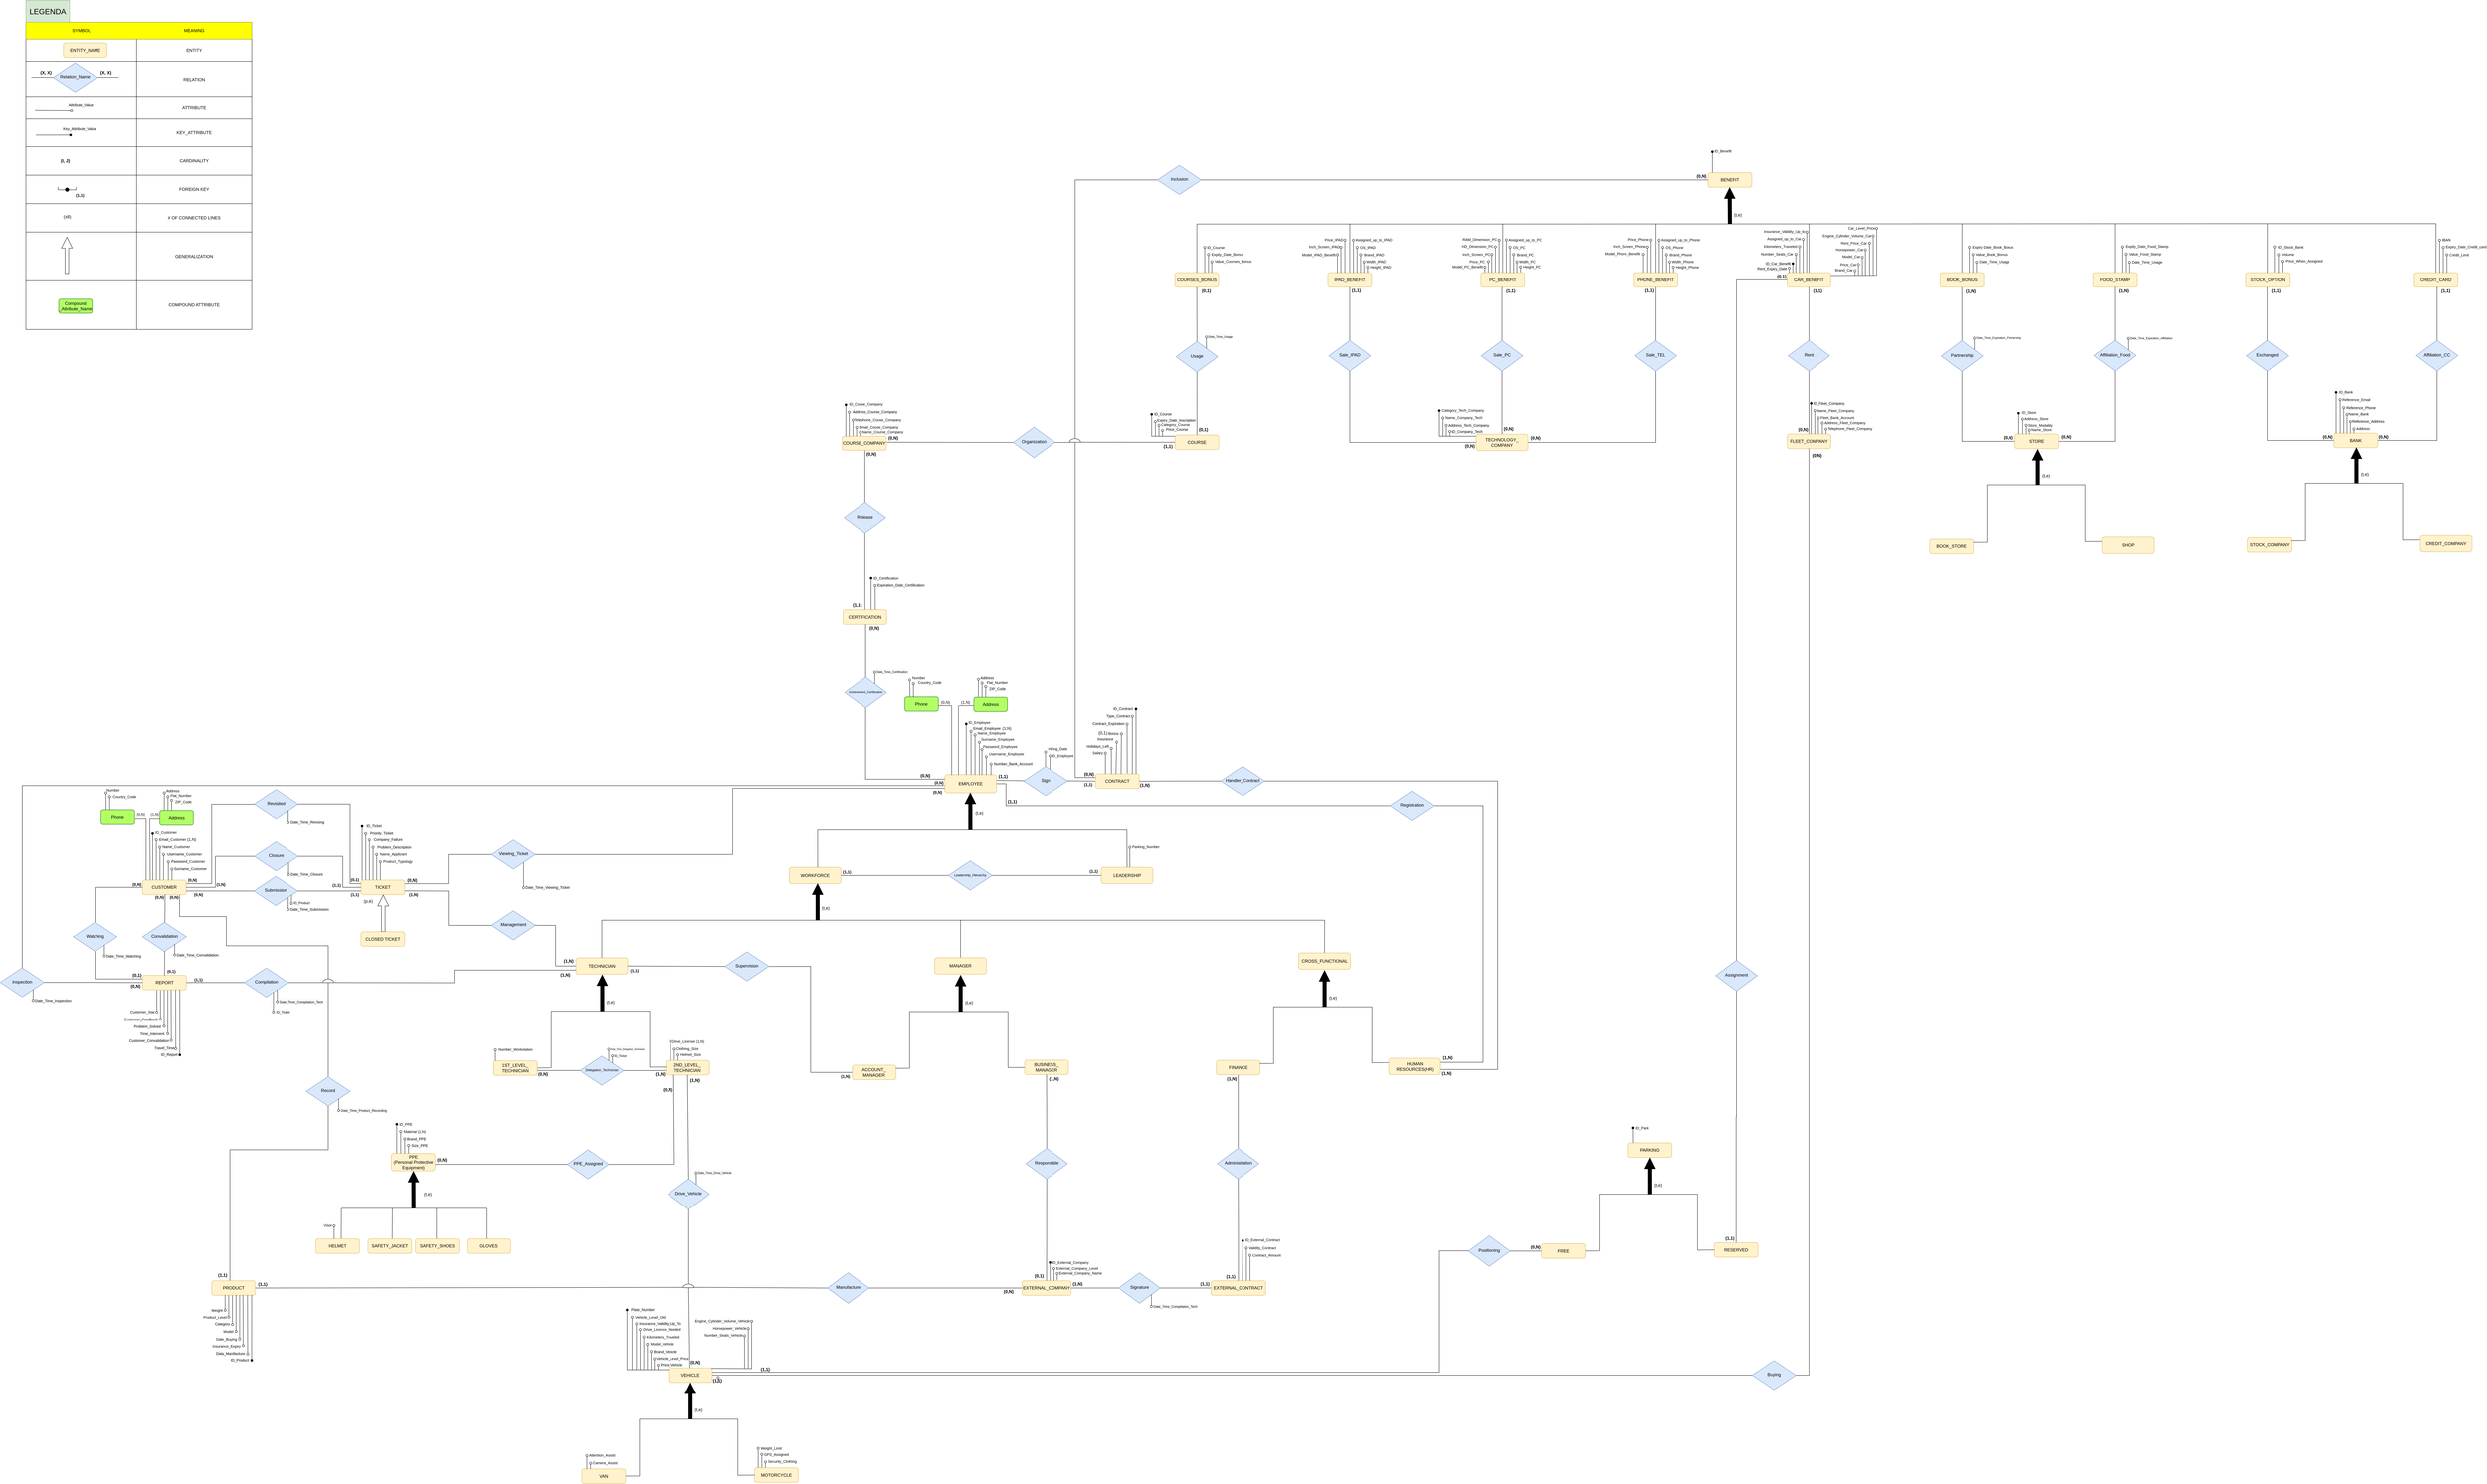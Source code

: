 <mxfile version="18.2.0" type="device"><diagram id="Bx6CtvaQy_tw9hx0EaIq" name="Page-1"><mxGraphModel dx="3912" dy="4146" grid="1" gridSize="10" guides="1" tooltips="1" connect="1" arrows="1" fold="1" page="1" pageScale="1" pageWidth="827" pageHeight="1169" math="0" shadow="0"><root><mxCell id="0"/><mxCell id="1" parent="0"/><mxCell id="EALjSM-8qtORNubQ4tIf-1" style="edgeStyle=orthogonalEdgeStyle;rounded=0;orthogonalLoop=1;jettySize=auto;html=1;exitX=1;exitY=0.25;exitDx=0;exitDy=0;endArrow=none;endFill=0;entryX=0;entryY=0.5;entryDx=0;entryDy=0;" parent="1" source="EALjSM-8qtORNubQ4tIf-2" target="EALjSM-8qtORNubQ4tIf-565" edge="1"><mxGeometry relative="1" as="geometry"><mxPoint x="160" y="-26" as="targetPoint"/><Array as="points"><mxPoint x="-50" y="190"/><mxPoint x="-50" y="-29"/><mxPoint x="67" y="-29"/></Array></mxGeometry></mxCell><mxCell id="EALjSM-8qtORNubQ4tIf-2" value="CUSTOMER" style="rounded=1;whiteSpace=wrap;html=1;fontSize=12;glass=0;strokeWidth=1;shadow=0;fillColor=#fff2cc;strokeColor=#d6b656;" parent="1" vertex="1"><mxGeometry x="-240" y="180" width="120" height="40" as="geometry"/></mxCell><mxCell id="EALjSM-8qtORNubQ4tIf-3" value="&lt;b&gt;(1,1)&lt;/b&gt;" style="edgeStyle=orthogonalEdgeStyle;rounded=0;html=1;jettySize=auto;orthogonalLoop=1;fontSize=11;endArrow=none;endFill=0;endSize=8;strokeWidth=1;shadow=0;labelBackgroundColor=none;align=left;entryX=0;entryY=0.75;entryDx=0;entryDy=0;" parent="1" source="EALjSM-8qtORNubQ4tIf-4" target="EALjSM-8qtORNubQ4tIf-8" edge="1"><mxGeometry x="0.655" y="-10" relative="1" as="geometry"><mxPoint as="offset"/><Array as="points"/></mxGeometry></mxCell><mxCell id="EALjSM-8qtORNubQ4tIf-4" value="Submission" style="rhombus;whiteSpace=wrap;html=1;shadow=0;fontFamily=Helvetica;fontSize=12;align=center;strokeWidth=1;spacing=6;spacingTop=-4;fillColor=#dae8fc;strokeColor=#6c8ebf;" parent="1" vertex="1"><mxGeometry x="66" y="170" width="120" height="80" as="geometry"/></mxCell><mxCell id="EALjSM-8qtORNubQ4tIf-5" value="REPORT" style="rounded=1;whiteSpace=wrap;html=1;fontSize=12;glass=0;strokeWidth=1;shadow=0;fillColor=#fff2cc;strokeColor=#d6b656;" parent="1" vertex="1"><mxGeometry x="-239.5" y="441" width="120" height="40" as="geometry"/></mxCell><mxCell id="EALjSM-8qtORNubQ4tIf-6" value="TECHNICIAN" style="rounded=1;whiteSpace=wrap;html=1;fontSize=12;glass=0;strokeWidth=1;shadow=0;fillColor=#fff2cc;strokeColor=#d6b656;" parent="1" vertex="1"><mxGeometry x="950" y="393" width="142" height="45" as="geometry"/></mxCell><mxCell id="EALjSM-8qtORNubQ4tIf-7" value="&lt;b&gt;&amp;nbsp; &amp;nbsp; &amp;nbsp; (1,1)&lt;/b&gt;" style="edgeStyle=orthogonalEdgeStyle;rounded=0;html=1;jettySize=auto;orthogonalLoop=1;fontSize=11;endArrow=none;endFill=0;endSize=8;strokeWidth=1;shadow=0;labelBackgroundColor=none;entryX=1;entryY=0.5;entryDx=0;entryDy=0;exitX=0;exitY=0.5;exitDx=0;exitDy=0;" parent="1" source="EALjSM-8qtORNubQ4tIf-10" target="EALjSM-8qtORNubQ4tIf-5" edge="1"><mxGeometry x="0.714" y="-8" relative="1" as="geometry"><mxPoint as="offset"/><mxPoint x="-6.5" y="461" as="sourcePoint"/><mxPoint x="-111" y="496" as="targetPoint"/></mxGeometry></mxCell><mxCell id="EALjSM-8qtORNubQ4tIf-8" value="TICKET" style="rounded=1;whiteSpace=wrap;html=1;fontSize=12;glass=0;strokeWidth=1;shadow=0;fillColor=#fff2cc;strokeColor=#d6b656;" parent="1" vertex="1"><mxGeometry x="360" y="180" width="120" height="40" as="geometry"/></mxCell><mxCell id="EALjSM-8qtORNubQ4tIf-9" value="Management" style="rhombus;whiteSpace=wrap;html=1;shadow=0;fontFamily=Helvetica;fontSize=12;align=center;strokeWidth=1;spacing=6;spacingTop=-4;fillColor=#dae8fc;strokeColor=#6c8ebf;" parent="1" vertex="1"><mxGeometry x="718.5" y="264.14" width="120" height="80" as="geometry"/></mxCell><mxCell id="EALjSM-8qtORNubQ4tIf-10" value="Compilation" style="rhombus;whiteSpace=wrap;html=1;shadow=0;fontFamily=Helvetica;fontSize=12;align=center;strokeWidth=1;spacing=6;spacingTop=-4;fillColor=#dae8fc;strokeColor=#6c8ebf;" parent="1" vertex="1"><mxGeometry x="40" y="421" width="120" height="80" as="geometry"/></mxCell><mxCell id="EALjSM-8qtORNubQ4tIf-11" value="&lt;b&gt;(0,N)&lt;/b&gt;" style="edgeStyle=orthogonalEdgeStyle;rounded=0;html=1;jettySize=auto;orthogonalLoop=1;fontSize=11;endArrow=none;endFill=0;endSize=8;strokeWidth=1;shadow=0;labelBackgroundColor=none;align=right;verticalAlign=middle;horizontal=1;entryX=0;entryY=0.5;entryDx=0;entryDy=0;exitX=1;exitY=0.75;exitDx=0;exitDy=0;" parent="1" source="EALjSM-8qtORNubQ4tIf-2" target="EALjSM-8qtORNubQ4tIf-4" edge="1"><mxGeometry x="-0.5" y="-10" relative="1" as="geometry"><mxPoint as="offset"/><mxPoint x="-102" y="209.5" as="sourcePoint"/><mxPoint x="-32" y="209.5" as="targetPoint"/></mxGeometry></mxCell><mxCell id="EALjSM-8qtORNubQ4tIf-12" value="" style="endArrow=oval;html=1;align=left;exitX=0;exitY=0;exitDx=0;exitDy=0;startArrow=none;startFill=0;rounded=0;endFill=1;" parent="1" edge="1"><mxGeometry width="50" height="50" relative="1" as="geometry"><mxPoint x="363" y="180" as="sourcePoint"/><mxPoint x="363" y="30" as="targetPoint"/></mxGeometry></mxCell><mxCell id="EALjSM-8qtORNubQ4tIf-13" value="" style="endArrow=oval;html=1;align=left;exitX=0;exitY=0;exitDx=0;exitDy=0;startArrow=none;startFill=0;rounded=0;endFill=0;" parent="1" edge="1"><mxGeometry width="50" height="50" relative="1" as="geometry"><mxPoint x="373" y="180" as="sourcePoint"/><mxPoint x="373" y="50" as="targetPoint"/></mxGeometry></mxCell><mxCell id="EALjSM-8qtORNubQ4tIf-14" value="" style="endArrow=oval;html=1;align=left;exitX=0;exitY=0;exitDx=0;exitDy=0;startArrow=none;startFill=0;rounded=0;endFill=0;" parent="1" edge="1"><mxGeometry width="50" height="50" relative="1" as="geometry"><mxPoint x="383" y="180" as="sourcePoint"/><mxPoint x="383" y="70" as="targetPoint"/></mxGeometry></mxCell><mxCell id="EALjSM-8qtORNubQ4tIf-15" value="" style="endArrow=oval;html=1;align=left;exitX=0;exitY=0;exitDx=0;exitDy=0;startArrow=none;startFill=0;rounded=0;endFill=0;" parent="1" edge="1"><mxGeometry width="50" height="50" relative="1" as="geometry"><mxPoint x="393" y="180" as="sourcePoint"/><mxPoint x="393" y="90" as="targetPoint"/></mxGeometry></mxCell><mxCell id="EALjSM-8qtORNubQ4tIf-16" value="" style="endArrow=oval;html=1;align=left;exitX=0;exitY=0;exitDx=0;exitDy=0;startArrow=none;startFill=0;rounded=0;endFill=0;" parent="1" edge="1"><mxGeometry width="50" height="50" relative="1" as="geometry"><mxPoint x="403" y="180" as="sourcePoint"/><mxPoint x="403" y="110" as="targetPoint"/></mxGeometry></mxCell><mxCell id="EALjSM-8qtORNubQ4tIf-17" value="&lt;span style=&quot;color: rgb(0 , 0 , 0) ; font-family: &amp;#34;helvetica&amp;#34; ; font-size: 10px ; font-style: normal ; font-weight: 400 ; letter-spacing: normal ; text-align: center ; text-indent: 0px ; text-transform: none ; word-spacing: 0px ; background-color: rgb(248 , 249 , 250) ; display: inline ; float: none&quot;&gt;ID_Report&lt;/span&gt;" style="text;whiteSpace=wrap;html=1;" parent="1" vertex="1"><mxGeometry x="-191.5" y="645" width="70" height="30" as="geometry"/></mxCell><mxCell id="EALjSM-8qtORNubQ4tIf-18" value="&lt;span style=&quot;color: rgb(0 , 0 , 0) ; font-family: &amp;#34;helvetica&amp;#34; ; font-size: 10px ; font-style: normal ; font-weight: 400 ; letter-spacing: normal ; text-align: center ; text-indent: 0px ; text-transform: none ; word-spacing: 0px ; background-color: rgb(248 , 249 , 250) ; display: inline ; float: none&quot;&gt;ID_Ticket&lt;/span&gt;" style="text;whiteSpace=wrap;html=1;" parent="1" vertex="1"><mxGeometry x="373" y="15" width="70" height="30" as="geometry"/></mxCell><mxCell id="EALjSM-8qtORNubQ4tIf-19" value="&lt;span style=&quot;color: rgb(0 , 0 , 0) ; font-family: &amp;#34;helvetica&amp;#34; ; font-size: 10px ; font-style: normal ; font-weight: 400 ; letter-spacing: normal ; text-align: center ; text-indent: 0px ; text-transform: none ; word-spacing: 0px ; background-color: rgb(248 , 249 , 250) ; display: inline ; float: none&quot;&gt;Priority_Ticket&lt;/span&gt;" style="text;whiteSpace=wrap;html=1;" parent="1" vertex="1"><mxGeometry x="383" y="35" width="90" height="30" as="geometry"/></mxCell><mxCell id="EALjSM-8qtORNubQ4tIf-20" value="&lt;span style=&quot;color: rgb(0 , 0 , 0) ; font-family: &amp;#34;helvetica&amp;#34; ; font-size: 10px ; font-style: normal ; font-weight: 400 ; letter-spacing: normal ; text-align: center ; text-indent: 0px ; text-transform: none ; word-spacing: 0px ; background-color: rgb(248 , 249 , 250) ; display: inline ; float: none&quot;&gt;Company_Failure&lt;/span&gt;" style="text;whiteSpace=wrap;html=1;" parent="1" vertex="1"><mxGeometry x="393" y="55" width="90" height="30" as="geometry"/></mxCell><mxCell id="EALjSM-8qtORNubQ4tIf-21" value="&lt;span style=&quot;color: rgb(0 , 0 , 0) ; font-family: &amp;#34;helvetica&amp;#34; ; font-size: 10px ; font-style: normal ; font-weight: 400 ; letter-spacing: normal ; text-align: center ; text-indent: 0px ; text-transform: none ; word-spacing: 0px ; background-color: rgb(248 , 249 , 250) ; display: inline ; float: none&quot;&gt;Problem_Description&lt;/span&gt;" style="text;whiteSpace=wrap;html=1;" parent="1" vertex="1"><mxGeometry x="403" y="76" width="90" height="30" as="geometry"/></mxCell><mxCell id="EALjSM-8qtORNubQ4tIf-23" value="&lt;div style=&quot;text-align: center&quot;&gt;&lt;br&gt;&lt;/div&gt;" style="text;whiteSpace=wrap;html=1;" parent="1" vertex="1"><mxGeometry x="410" y="95" width="130" height="30" as="geometry"/></mxCell><mxCell id="EALjSM-8qtORNubQ4tIf-24" value="&lt;span style=&quot;color: rgb(0 , 0 , 0) ; font-family: &amp;#34;helvetica&amp;#34; ; font-size: 10px ; font-style: normal ; font-weight: 400 ; letter-spacing: normal ; text-align: center ; text-indent: 0px ; text-transform: none ; word-spacing: 0px ; background-color: rgb(248 , 249 , 250) ; display: inline ; float: none&quot;&gt;Customer_Feedback&lt;/span&gt;" style="text;whiteSpace=wrap;html=1;" parent="1" vertex="1"><mxGeometry x="-292.5" y="548" width="114" height="30" as="geometry"/></mxCell><mxCell id="EALjSM-8qtORNubQ4tIf-25" value="&lt;span style=&quot;color: rgb(0 , 0 , 0) ; font-family: &amp;#34;helvetica&amp;#34; ; font-size: 10px ; font-style: normal ; font-weight: 400 ; letter-spacing: normal ; text-align: center ; text-indent: 0px ; text-transform: none ; word-spacing: 0px ; background-color: rgb(248 , 249 , 250) ; display: inline ; float: none&quot;&gt;Customer_Convalidation&lt;/span&gt;" style="text;whiteSpace=wrap;html=1;" parent="1" vertex="1"><mxGeometry x="-278.5" y="607" width="100" height="30" as="geometry"/></mxCell><mxCell id="EALjSM-8qtORNubQ4tIf-26" value="&lt;span style=&quot;color: rgb(0 , 0 , 0) ; font-family: &amp;#34;helvetica&amp;#34; ; font-size: 10px ; font-style: normal ; font-weight: 400 ; letter-spacing: normal ; text-align: center ; text-indent: 0px ; text-transform: none ; word-spacing: 0px ; background-color: rgb(248 , 249 , 250) ; display: inline ; float: none&quot;&gt;Problem_Solved&lt;/span&gt;" style="text;whiteSpace=wrap;html=1;" parent="1" vertex="1"><mxGeometry x="-265.5" y="568" width="93" height="30" as="geometry"/></mxCell><mxCell id="EALjSM-8qtORNubQ4tIf-27" value="&lt;div style=&quot;text-align: center&quot;&gt;&lt;font face=&quot;helvetica&quot;&gt;&lt;span style=&quot;font-size: 10px&quot;&gt;Name_Applicant&lt;/span&gt;&lt;/font&gt;&lt;/div&gt;" style="text;whiteSpace=wrap;html=1;" parent="1" vertex="1"><mxGeometry x="410" y="95" width="80" height="30" as="geometry"/></mxCell><mxCell id="EALjSM-8qtORNubQ4tIf-28" value="&lt;span style=&quot;color: rgb(0 , 0 , 0) ; font-family: &amp;#34;helvetica&amp;#34; ; font-size: 10px ; font-style: normal ; font-weight: 400 ; letter-spacing: normal ; text-align: center ; text-indent: 0px ; text-transform: none ; word-spacing: 0px ; background-color: rgb(248 , 249 , 250) ; display: inline ; float: none&quot;&gt;Time_Intervent&lt;/span&gt;" style="text;whiteSpace=wrap;html=1;" parent="1" vertex="1"><mxGeometry x="-248.5" y="588" width="107" height="30" as="geometry"/></mxCell><mxCell id="EALjSM-8qtORNubQ4tIf-29" value="" style="endArrow=oval;html=1;align=left;startArrow=none;startFill=0;rounded=0;endFill=0;" parent="1" edge="1"><mxGeometry width="50" height="50" relative="1" as="geometry"><mxPoint x="413" y="180" as="sourcePoint"/><mxPoint x="413" y="130" as="targetPoint"/></mxGeometry></mxCell><mxCell id="EALjSM-8qtORNubQ4tIf-31" style="edgeStyle=orthogonalEdgeStyle;rounded=0;orthogonalLoop=1;jettySize=auto;html=1;exitX=1;exitY=0.5;exitDx=0;exitDy=0;entryX=0;entryY=0.5;entryDx=0;entryDy=0;endArrow=none;endFill=0;" parent="1" source="EALjSM-8qtORNubQ4tIf-32" target="EALjSM-8qtORNubQ4tIf-105" edge="1"><mxGeometry relative="1" as="geometry"/></mxCell><mxCell id="EALjSM-8qtORNubQ4tIf-32" value="Supervision" style="rhombus;whiteSpace=wrap;html=1;shadow=0;fontFamily=Helvetica;fontSize=12;align=center;strokeWidth=1;spacing=6;spacingTop=-4;fillColor=#dae8fc;strokeColor=#6c8ebf;" parent="1" vertex="1"><mxGeometry x="1359.33" y="376.64" width="120" height="80" as="geometry"/></mxCell><mxCell id="EALjSM-8qtORNubQ4tIf-33" value="" style="endArrow=oval;html=1;align=left;startArrow=none;startFill=0;rounded=0;endFill=0;" parent="1" edge="1"><mxGeometry width="50" height="50" relative="1" as="geometry"><mxPoint x="-161.42" y="481" as="sourcePoint"/><mxPoint x="-160.92" y="620" as="targetPoint"/></mxGeometry></mxCell><mxCell id="EALjSM-8qtORNubQ4tIf-34" value="" style="endArrow=oval;html=1;align=left;exitX=0;exitY=1;exitDx=0;exitDy=0;startArrow=none;startFill=0;rounded=0;endFill=0;" parent="1" edge="1"><mxGeometry width="50" height="50" relative="1" as="geometry"><mxPoint x="-200.5" y="482" as="sourcePoint"/><mxPoint x="-200.5" y="542" as="targetPoint"/></mxGeometry></mxCell><mxCell id="EALjSM-8qtORNubQ4tIf-35" value="" style="endArrow=oval;html=1;align=left;exitX=0;exitY=1;exitDx=0;exitDy=0;startArrow=none;startFill=0;rounded=0;endFill=0;" parent="1" edge="1"><mxGeometry width="50" height="50" relative="1" as="geometry"><mxPoint x="-190.5" y="482" as="sourcePoint"/><mxPoint x="-190.5" y="562" as="targetPoint"/></mxGeometry></mxCell><mxCell id="EALjSM-8qtORNubQ4tIf-36" value="" style="endArrow=oval;html=1;align=left;startArrow=none;startFill=0;rounded=0;endFill=0;" parent="1" edge="1"><mxGeometry width="50" height="50" relative="1" as="geometry"><mxPoint x="-170.5" y="482" as="sourcePoint"/><mxPoint x="-170.5" y="602" as="targetPoint"/></mxGeometry></mxCell><mxCell id="EALjSM-8qtORNubQ4tIf-37" value="" style="endArrow=oval;html=1;align=left;startArrow=none;startFill=0;rounded=0;endFill=0;" parent="1" edge="1"><mxGeometry width="50" height="50" relative="1" as="geometry"><mxPoint x="-180.5" y="481" as="sourcePoint"/><mxPoint x="-180.5" y="581" as="targetPoint"/></mxGeometry></mxCell><mxCell id="EALjSM-8qtORNubQ4tIf-38" value="" style="endArrow=oval;html=1;align=left;startArrow=none;startFill=0;rounded=0;endFill=1;" parent="1" edge="1"><mxGeometry width="50" height="50" relative="1" as="geometry"><mxPoint x="-137.5" y="481" as="sourcePoint"/><mxPoint x="-137.5" y="660" as="targetPoint"/></mxGeometry></mxCell><mxCell id="EALjSM-8qtORNubQ4tIf-39" value="2ND_LEVEL_ TECHNICIAN" style="rounded=1;whiteSpace=wrap;html=1;fontSize=12;glass=0;strokeWidth=1;shadow=0;fillColor=#fff2cc;strokeColor=#d6b656;" parent="1" vertex="1"><mxGeometry x="1196.25" y="675" width="120" height="40" as="geometry"/></mxCell><mxCell id="EALjSM-8qtORNubQ4tIf-40" value="&lt;b&gt;(1,N)&lt;/b&gt;" style="edgeStyle=orthogonalEdgeStyle;rounded=0;html=1;jettySize=auto;orthogonalLoop=1;fontSize=11;endArrow=none;endFill=0;endSize=8;strokeWidth=1;shadow=0;labelBackgroundColor=none;align=left;entryX=0;entryY=0.5;entryDx=0;entryDy=0;" parent="1" target="EALjSM-8qtORNubQ4tIf-9" edge="1"><mxGeometry x="-0.94" y="-10" relative="1" as="geometry"><mxPoint as="offset"/><mxPoint x="480.0" y="209.66" as="sourcePoint"/><mxPoint x="550" y="209.66" as="targetPoint"/></mxGeometry></mxCell><mxCell id="EALjSM-8qtORNubQ4tIf-41" value="&lt;span style=&quot;color: rgb(0 , 0 , 0) ; font-family: &amp;#34;helvetica&amp;#34; ; font-size: 11px ; font-style: normal ; letter-spacing: normal ; text-align: left ; text-indent: 0px ; text-transform: none ; word-spacing: 0px ; background-color: rgb(255 , 255 , 255) ; display: inline ; float: none&quot;&gt;&lt;b&gt;(1,N)&lt;/b&gt;&lt;/span&gt;" style="text;whiteSpace=wrap;html=1;" parent="1" vertex="1"><mxGeometry x="1675.001" y="705.136" width="43" height="28" as="geometry"/></mxCell><mxCell id="EALjSM-8qtORNubQ4tIf-44" style="edgeStyle=orthogonalEdgeStyle;rounded=0;orthogonalLoop=1;jettySize=auto;html=1;exitX=1;exitY=0.25;exitDx=0;exitDy=0;entryX=0;entryY=0.5;entryDx=0;entryDy=0;endArrow=none;endFill=0;" parent="1" target="EALjSM-8qtORNubQ4tIf-588" edge="1"><mxGeometry relative="1" as="geometry"><mxPoint x="1324" y="1531" as="sourcePoint"/><mxPoint x="3437" y="1199.86" as="targetPoint"/><Array as="points"><mxPoint x="3320" y="1531"/><mxPoint x="3320" y="1198"/><mxPoint x="3440" y="1198"/></Array></mxGeometry></mxCell><mxCell id="EALjSM-8qtORNubQ4tIf-46" value="VEHICLE" style="rounded=1;whiteSpace=wrap;html=1;fontSize=12;glass=0;strokeWidth=1;shadow=0;fillColor=#fff2cc;strokeColor=#d6b656;" parent="1" vertex="1"><mxGeometry x="1204" y="1519" width="120" height="40" as="geometry"/></mxCell><mxCell id="EALjSM-8qtORNubQ4tIf-47" value="Drive_Vehicle" style="rhombus;whiteSpace=wrap;html=1;shadow=0;fontFamily=Helvetica;fontSize=12;align=center;strokeWidth=1;spacing=6;spacingTop=-4;fillColor=#dae8fc;strokeColor=#6c8ebf;" parent="1" vertex="1"><mxGeometry x="1202.25" y="1000" width="114" height="84" as="geometry"/></mxCell><mxCell id="EALjSM-8qtORNubQ4tIf-48" value="&lt;span style=&quot;color: rgb(0 , 0 , 0) ; font-family: &amp;#34;helvetica&amp;#34; ; font-size: 10px ; font-style: normal ; font-weight: 400 ; letter-spacing: normal ; text-align: center ; text-indent: 0px ; text-transform: none ; word-spacing: 0px ; background-color: rgb(248 , 249 , 250) ; display: inline ; float: none&quot;&gt;Travel_Time&lt;/span&gt;" style="text;whiteSpace=wrap;html=1;" parent="1" vertex="1"><mxGeometry x="-209.5" y="627" width="55" height="22" as="geometry"/></mxCell><mxCell id="EALjSM-8qtORNubQ4tIf-49" value="&lt;div style=&quot;text-align: center&quot;&gt;&lt;font face=&quot;helvetica&quot;&gt;&lt;span style=&quot;font-size: 10px&quot;&gt;Product_Typology&lt;/span&gt;&lt;/font&gt;&lt;/div&gt;" style="text;whiteSpace=wrap;html=1;" parent="1" vertex="1"><mxGeometry x="419" y="115" width="90" height="30" as="geometry"/></mxCell><mxCell id="EALjSM-8qtORNubQ4tIf-50" value="" style="endArrow=none;html=1;rounded=0;entryX=0;entryY=0.5;entryDx=0;entryDy=0;exitX=1;exitY=0.5;exitDx=0;exitDy=0;edgeStyle=orthogonalEdgeStyle;" parent="1" source="EALjSM-8qtORNubQ4tIf-9" target="EALjSM-8qtORNubQ4tIf-6" edge="1"><mxGeometry width="50" height="50" relative="1" as="geometry"><mxPoint x="840" y="438" as="sourcePoint"/><mxPoint x="890" y="388" as="targetPoint"/></mxGeometry></mxCell><mxCell id="EALjSM-8qtORNubQ4tIf-51" value="&lt;b&gt;(1,N)&lt;/b&gt;" style="text;html=1;strokeColor=none;fillColor=none;align=center;verticalAlign=middle;whiteSpace=wrap;rounded=0;" parent="1" vertex="1"><mxGeometry x="900" y="387" width="60" height="30" as="geometry"/></mxCell><mxCell id="EALjSM-8qtORNubQ4tIf-52" value="1ST_LEVEL_ TECHNICIAN" style="rounded=1;whiteSpace=wrap;html=1;fontSize=12;glass=0;strokeWidth=1;shadow=0;fillColor=#fff2cc;strokeColor=#d6b656;" parent="1" vertex="1"><mxGeometry x="724" y="676" width="120" height="40" as="geometry"/></mxCell><mxCell id="EALjSM-8qtORNubQ4tIf-53" value="(t,e)" style="text;html=1;strokeColor=none;fillColor=none;align=center;verticalAlign=middle;whiteSpace=wrap;rounded=0;" parent="1" vertex="1"><mxGeometry x="1605" y="242.14" width="60" height="30" as="geometry"/></mxCell><mxCell id="EALjSM-8qtORNubQ4tIf-54" value="&lt;b&gt;(0,N)&lt;/b&gt;" style="text;html=1;strokeColor=none;fillColor=none;align=center;verticalAlign=middle;whiteSpace=wrap;rounded=0;" parent="1" vertex="1"><mxGeometry x="1247.67" y="1489" width="60" height="30" as="geometry"/></mxCell><mxCell id="EALjSM-8qtORNubQ4tIf-55" value="" style="endArrow=oval;html=1;align=left;startArrow=none;startFill=0;rounded=0;endFill=0;" parent="1" edge="1"><mxGeometry width="50" height="50" relative="1" as="geometry"><mxPoint x="-149" y="481" as="sourcePoint"/><mxPoint x="-148.5" y="643" as="targetPoint"/></mxGeometry></mxCell><mxCell id="EALjSM-8qtORNubQ4tIf-56" value="&lt;b&gt;(1,N)&lt;/b&gt;" style="text;html=1;strokeColor=none;fillColor=none;align=center;verticalAlign=middle;whiteSpace=wrap;rounded=0;" parent="1" vertex="1"><mxGeometry x="891.15" y="424.5" width="60" height="30" as="geometry"/></mxCell><mxCell id="EALjSM-8qtORNubQ4tIf-57" value="CONTRACT" style="rounded=1;whiteSpace=wrap;html=1;fontSize=12;glass=0;strokeWidth=1;shadow=0;fillColor=#fff2cc;strokeColor=#d6b656;" parent="1" vertex="1"><mxGeometry x="2376" y="-112" width="120" height="40" as="geometry"/></mxCell><mxCell id="EALjSM-8qtORNubQ4tIf-58" value="Sign" style="rhombus;whiteSpace=wrap;html=1;shadow=0;fontFamily=Helvetica;fontSize=12;align=center;strokeWidth=1;spacing=6;spacingTop=-4;fillColor=#dae8fc;strokeColor=#6c8ebf;" parent="1" vertex="1"><mxGeometry x="2179" y="-132.5" width="120" height="80" as="geometry"/></mxCell><mxCell id="EALjSM-8qtORNubQ4tIf-59" value="&lt;span style=&quot;color: rgb(0 , 0 , 0) ; font-family: &amp;#34;helvetica&amp;#34; ; font-size: 10px ; font-style: normal ; font-weight: 400 ; letter-spacing: normal ; text-align: center ; text-indent: 0px ; text-transform: none ; word-spacing: 0px ; background-color: rgb(248 , 249 , 250) ; display: inline ; float: none&quot;&gt;ID_Contract&lt;/span&gt;" style="text;whiteSpace=wrap;html=1;" parent="1" vertex="1"><mxGeometry x="2423" y="-305.5" width="59" height="30" as="geometry"/></mxCell><mxCell id="EALjSM-8qtORNubQ4tIf-60" value="&lt;div style=&quot;text-align: center&quot;&gt;&lt;font face=&quot;helvetica&quot;&gt;&lt;span style=&quot;font-size: 10px&quot;&gt;Salary&lt;/span&gt;&lt;/font&gt;&lt;/div&gt;" style="text;whiteSpace=wrap;html=1;" parent="1" vertex="1"><mxGeometry x="2365.5" y="-184.5" width="99" height="30" as="geometry"/></mxCell><mxCell id="EALjSM-8qtORNubQ4tIf-61" value="&lt;span style=&quot;color: rgb(0 , 0 , 0) ; font-family: &amp;#34;helvetica&amp;#34; ; font-size: 10px ; font-style: normal ; font-weight: 400 ; letter-spacing: normal ; text-align: center ; text-indent: 0px ; text-transform: none ; word-spacing: 0px ; background-color: rgb(248 , 249 , 250) ; display: inline ; float: none&quot;&gt;Bonus&lt;/span&gt;" style="text;whiteSpace=wrap;html=1;" parent="1" vertex="1"><mxGeometry x="2409" y="-237" width="21" height="30" as="geometry"/></mxCell><mxCell id="EALjSM-8qtORNubQ4tIf-62" value="&lt;span style=&quot;color: rgb(0 , 0 , 0) ; font-family: &amp;#34;helvetica&amp;#34; ; font-size: 10px ; font-style: normal ; font-weight: 400 ; letter-spacing: normal ; text-align: center ; text-indent: 0px ; text-transform: none ; word-spacing: 0px ; background-color: rgb(248 , 249 , 250) ; display: inline ; float: none&quot;&gt;Holidays_Left&lt;/span&gt;" style="text;whiteSpace=wrap;html=1;" parent="1" vertex="1"><mxGeometry x="2350" y="-202" width="78" height="30" as="geometry"/></mxCell><mxCell id="EALjSM-8qtORNubQ4tIf-63" value="&lt;span style=&quot;color: rgb(0 , 0 , 0) ; font-family: &amp;#34;helvetica&amp;#34; ; font-size: 10px ; font-style: normal ; font-weight: 400 ; letter-spacing: normal ; text-align: center ; text-indent: 0px ; text-transform: none ; word-spacing: 0px ; background-color: rgb(248 , 249 , 250) ; display: inline ; float: none&quot;&gt;Insurance&lt;/span&gt;" style="text;whiteSpace=wrap;html=1;" parent="1" vertex="1"><mxGeometry x="2379" y="-222" width="81" height="30" as="geometry"/></mxCell><mxCell id="EALjSM-8qtORNubQ4tIf-64" value="" style="endArrow=oval;html=1;align=left;startArrow=none;startFill=0;rounded=0;endFill=0;" parent="1" edge="1"><mxGeometry width="50" height="50" relative="1" as="geometry"><mxPoint x="2446" y="-112.0" as="sourcePoint"/><mxPoint x="2447" y="-222" as="targetPoint"/></mxGeometry></mxCell><mxCell id="EALjSM-8qtORNubQ4tIf-66" value="" style="endArrow=oval;html=1;align=left;exitX=0;exitY=1;exitDx=0;exitDy=0;startArrow=none;startFill=0;rounded=0;endFill=0;" parent="1" edge="1"><mxGeometry width="50" height="50" relative="1" as="geometry"><mxPoint x="2403" y="-112.0" as="sourcePoint"/><mxPoint x="2403" y="-169" as="targetPoint"/></mxGeometry></mxCell><mxCell id="EALjSM-8qtORNubQ4tIf-67" value="" style="endArrow=oval;html=1;align=left;startArrow=none;startFill=0;rounded=0;endFill=0;" parent="1" edge="1"><mxGeometry width="50" height="50" relative="1" as="geometry"><mxPoint x="2432" y="-112.0" as="sourcePoint"/><mxPoint x="2434" y="-199.5" as="targetPoint"/><Array as="points"/></mxGeometry></mxCell><mxCell id="EALjSM-8qtORNubQ4tIf-68" value="" style="endArrow=oval;html=1;align=left;startArrow=none;startFill=0;rounded=0;endFill=0;" parent="1" edge="1"><mxGeometry width="50" height="50" relative="1" as="geometry"><mxPoint x="2419.48" y="-112" as="sourcePoint"/><mxPoint x="2419.24" y="-182" as="targetPoint"/></mxGeometry></mxCell><mxCell id="EALjSM-8qtORNubQ4tIf-70" value="" style="endArrow=oval;html=1;align=left;startArrow=none;startFill=0;rounded=0;endFill=1;" parent="1" edge="1"><mxGeometry width="50" height="50" relative="1" as="geometry"><mxPoint x="2487.17" y="-112" as="sourcePoint"/><mxPoint x="2487" y="-290" as="targetPoint"/></mxGeometry></mxCell><mxCell id="EALjSM-8qtORNubQ4tIf-71" value="" style="endArrow=oval;html=1;align=left;startArrow=none;startFill=0;rounded=0;endFill=0;exitX=0.724;exitY=-0.033;exitDx=0;exitDy=0;exitPerimeter=0;" parent="1" source="EALjSM-8qtORNubQ4tIf-57" edge="1"><mxGeometry width="50" height="50" relative="1" as="geometry"><mxPoint x="2460" y="-112" as="sourcePoint"/><mxPoint x="2462.5" y="-248.5" as="targetPoint"/></mxGeometry></mxCell><mxCell id="EALjSM-8qtORNubQ4tIf-72" value="&lt;span style=&quot;color: rgb(0 , 0 , 0) ; font-family: &amp;#34;helvetica&amp;#34; ; font-size: 10px ; font-style: normal ; font-weight: 400 ; letter-spacing: normal ; text-align: center ; text-indent: 0px ; text-transform: none ; word-spacing: 0px ; background-color: rgb(248 , 249 , 250) ; display: inline ; float: none&quot;&gt;Contract_Expiration&lt;/span&gt;" style="text;whiteSpace=wrap;html=1;" parent="1" vertex="1"><mxGeometry x="2365.5" y="-264" width="76" height="30" as="geometry"/></mxCell><mxCell id="EALjSM-8qtORNubQ4tIf-73" value="" style="endArrow=oval;html=1;align=left;startArrow=none;startFill=0;rounded=0;endFill=0;" parent="1" edge="1"><mxGeometry width="50" height="50" relative="1" as="geometry"><mxPoint x="2476.86" y="-112" as="sourcePoint"/><mxPoint x="2477" y="-270" as="targetPoint"/></mxGeometry></mxCell><mxCell id="EALjSM-8qtORNubQ4tIf-74" value="&lt;div style=&quot;text-align: center&quot;&gt;&lt;font face=&quot;helvetica&quot;&gt;&lt;span style=&quot;font-size: 10px ; background-color: rgb(248 , 249 , 250)&quot;&gt;Type_Contract&lt;/span&gt;&lt;/font&gt;&lt;/div&gt;" style="text;whiteSpace=wrap;html=1;" parent="1" vertex="1"><mxGeometry x="2404" y="-285" width="67" height="30" as="geometry"/></mxCell><mxCell id="EALjSM-8qtORNubQ4tIf-75" value="EMPLOYEE" style="rounded=1;whiteSpace=wrap;html=1;fontSize=12;glass=0;strokeWidth=1;shadow=0;fillColor=#fff2cc;strokeColor=#d6b656;" parent="1" vertex="1"><mxGeometry x="1962" y="-110" width="142" height="50" as="geometry"/></mxCell><mxCell id="EALjSM-8qtORNubQ4tIf-76" value="" style="endArrow=none;html=1;rounded=0;exitX=1.001;exitY=0.314;exitDx=0;exitDy=0;exitPerimeter=0;" parent="1" source="EALjSM-8qtORNubQ4tIf-75" target="EALjSM-8qtORNubQ4tIf-58" edge="1"><mxGeometry width="50" height="50" relative="1" as="geometry"><mxPoint x="2116" y="-190" as="sourcePoint"/><mxPoint x="2166" y="-240" as="targetPoint"/></mxGeometry></mxCell><mxCell id="EALjSM-8qtORNubQ4tIf-77" value="&lt;b&gt;(1,1)&lt;/b&gt;" style="text;html=1;strokeColor=none;fillColor=none;align=center;verticalAlign=middle;whiteSpace=wrap;rounded=0;" parent="1" vertex="1"><mxGeometry x="2091.83" y="-120" width="60" height="30" as="geometry"/></mxCell><mxCell id="EALjSM-8qtORNubQ4tIf-78" style="edgeStyle=orthogonalEdgeStyle;rounded=0;orthogonalLoop=1;jettySize=auto;html=1;exitX=0.5;exitY=0;exitDx=0;exitDy=0;endArrow=none;endFill=0;" parent="1" source="EALjSM-8qtORNubQ4tIf-79" edge="1"><mxGeometry relative="1" as="geometry"><mxPoint x="2005.33" y="289.14" as="targetPoint"/></mxGeometry></mxCell><mxCell id="EALjSM-8qtORNubQ4tIf-79" value="MANAGER" style="rounded=1;whiteSpace=wrap;html=1;fontSize=12;glass=0;strokeWidth=1;shadow=0;fillColor=#fff2cc;strokeColor=#d6b656;" parent="1" vertex="1"><mxGeometry x="1934.33" y="392.64" width="142" height="45" as="geometry"/></mxCell><mxCell id="EALjSM-8qtORNubQ4tIf-80" value="" style="endArrow=none;html=1;rounded=0;exitX=1;exitY=0.5;exitDx=0;exitDy=0;entryX=0;entryY=0.5;entryDx=0;entryDy=0;" parent="1" source="EALjSM-8qtORNubQ4tIf-6" target="EALjSM-8qtORNubQ4tIf-32" edge="1"><mxGeometry width="50" height="50" relative="1" as="geometry"><mxPoint x="1416.83" y="621.89" as="sourcePoint"/><mxPoint x="1533" y="622.14" as="targetPoint"/></mxGeometry></mxCell><mxCell id="EALjSM-8qtORNubQ4tIf-81" value="" style="endArrow=none;html=1;rounded=0;exitX=1.001;exitY=0.314;exitDx=0;exitDy=0;exitPerimeter=0;" parent="1" edge="1"><mxGeometry width="50" height="50" relative="1" as="geometry"><mxPoint x="2299.002" y="-93.09" as="sourcePoint"/><mxPoint x="2375.038" y="-92.075" as="targetPoint"/></mxGeometry></mxCell><mxCell id="EALjSM-8qtORNubQ4tIf-82" value="(t,e)" style="text;html=1;strokeColor=none;fillColor=none;align=center;verticalAlign=middle;whiteSpace=wrap;rounded=0;" parent="1" vertex="1"><mxGeometry x="1015.25" y="499.5" width="60" height="30" as="geometry"/></mxCell><mxCell id="EALjSM-8qtORNubQ4tIf-83" value="" style="endArrow=none;html=1;rounded=0;entryX=0;entryY=0.25;entryDx=0;entryDy=0;exitX=1;exitY=0.25;exitDx=0;exitDy=0;" parent="1" edge="1"><mxGeometry width="50" height="50" relative="1" as="geometry"><mxPoint x="844.25" y="695.75" as="sourcePoint"/><mxPoint x="1197.75" y="693.25" as="targetPoint"/><Array as="points"><mxPoint x="882.25" y="695.5"/><mxPoint x="882.25" y="539.5"/><mxPoint x="1152.25" y="539.5"/><mxPoint x="1152.25" y="693.5"/></Array></mxGeometry></mxCell><mxCell id="EALjSM-8qtORNubQ4tIf-84" value="" style="endArrow=classic;html=1;rounded=0;shape=arrow;entryX=0.5;entryY=1;entryDx=0;entryDy=0;fillColor=#000000;" parent="1" edge="1"><mxGeometry width="50" height="50" relative="1" as="geometry"><mxPoint x="1022.25" y="539.5" as="sourcePoint"/><mxPoint x="1022.25" y="439.5" as="targetPoint"/></mxGeometry></mxCell><mxCell id="EALjSM-8qtORNubQ4tIf-85" value="" style="endArrow=none;html=1;rounded=0;exitX=0.5;exitY=1;exitDx=0;exitDy=0;entryX=0.5;entryY=0;entryDx=0;entryDy=0;" parent="1" source="EALjSM-8qtORNubQ4tIf-39" target="EALjSM-8qtORNubQ4tIf-47" edge="1"><mxGeometry width="50" height="50" relative="1" as="geometry"><mxPoint x="1318" y="694.0" as="sourcePoint"/><mxPoint x="1434.17" y="694.25" as="targetPoint"/></mxGeometry></mxCell><mxCell id="EALjSM-8qtORNubQ4tIf-86" value="" style="endArrow=oval;html=1;align=left;exitX=0;exitY=0;exitDx=0;exitDy=0;startArrow=none;startFill=0;rounded=0;endFill=0;" parent="1" edge="1"><mxGeometry width="50" height="50" relative="1" as="geometry"><mxPoint x="729" y="676" as="sourcePoint"/><mxPoint x="729" y="646" as="targetPoint"/></mxGeometry></mxCell><mxCell id="EALjSM-8qtORNubQ4tIf-87" value="&lt;div style=&quot;text-align: center&quot;&gt;&lt;span style=&quot;font-size: 10px&quot;&gt;&lt;font face=&quot;helvetica&quot;&gt;Number_Workstation&lt;/font&gt;&lt;/span&gt;&lt;/div&gt;" style="text;whiteSpace=wrap;html=1;" parent="1" vertex="1"><mxGeometry x="736" y="631" width="110" height="30" as="geometry"/></mxCell><mxCell id="EALjSM-8qtORNubQ4tIf-88" value="(p,e)" style="text;html=1;strokeColor=none;fillColor=none;align=center;verticalAlign=middle;whiteSpace=wrap;rounded=0;" parent="1" vertex="1"><mxGeometry x="350" y="223" width="60" height="30" as="geometry"/></mxCell><mxCell id="EALjSM-8qtORNubQ4tIf-89" value="" style="endArrow=classic;html=1;rounded=0;shape=arrow;entryX=0.5;entryY=1;entryDx=0;entryDy=0;" parent="1" edge="1"><mxGeometry width="50" height="50" relative="1" as="geometry"><mxPoint x="421" y="321" as="sourcePoint"/><mxPoint x="421" y="221" as="targetPoint"/></mxGeometry></mxCell><mxCell id="EALjSM-8qtORNubQ4tIf-90" value="CLOSED TICKET" style="rounded=1;whiteSpace=wrap;html=1;fontSize=12;glass=0;strokeWidth=1;shadow=0;fillColor=#fff2cc;strokeColor=#d6b656;" parent="1" vertex="1"><mxGeometry x="360" y="321.5" width="120" height="40" as="geometry"/></mxCell><mxCell id="EALjSM-8qtORNubQ4tIf-94" value="Convalidation" style="rhombus;whiteSpace=wrap;html=1;shadow=0;fontFamily=Helvetica;fontSize=12;align=center;strokeWidth=1;spacing=6;spacingTop=-4;fillColor=#dae8fc;strokeColor=#6c8ebf;" parent="1" vertex="1"><mxGeometry x="-239.5" y="295.5" width="120" height="80" as="geometry"/></mxCell><mxCell id="EALjSM-8qtORNubQ4tIf-95" value="" style="edgeStyle=orthogonalEdgeStyle;rounded=0;html=1;jettySize=auto;orthogonalLoop=1;fontSize=11;endArrow=none;endFill=0;endSize=8;strokeWidth=1;shadow=0;labelBackgroundColor=none;align=right;verticalAlign=middle;horizontal=1;entryX=0.5;entryY=0;entryDx=0;entryDy=0;exitX=0.5;exitY=1;exitDx=0;exitDy=0;" parent="1" edge="1"><mxGeometry x="-0.974" y="-12" relative="1" as="geometry"><mxPoint as="offset"/><mxPoint x="-177" y="220" as="sourcePoint"/><mxPoint x="-178.5" y="295.5" as="targetPoint"/><Array as="points"><mxPoint x="-178" y="220"/><mxPoint x="-178" y="258"/><mxPoint x="-178" y="258"/></Array></mxGeometry></mxCell><mxCell id="EALjSM-8qtORNubQ4tIf-96" value="&lt;b&gt;(0,1)&lt;/b&gt;" style="edgeStyle=orthogonalEdgeStyle;rounded=0;html=1;jettySize=auto;orthogonalLoop=1;fontSize=11;endArrow=none;endFill=0;endSize=8;strokeWidth=1;shadow=0;labelBackgroundColor=none;align=right;verticalAlign=middle;horizontal=1;entryX=0.5;entryY=0;entryDx=0;entryDy=0;exitX=1;exitY=0.5;exitDx=0;exitDy=0;" parent="1" edge="1"><mxGeometry x="0.671" y="31" relative="1" as="geometry"><mxPoint as="offset"/><mxPoint x="-180" y="375.5" as="sourcePoint"/><mxPoint x="-179.5" y="441" as="targetPoint"/><Array as="points"><mxPoint x="-179" y="376"/><mxPoint x="-179" y="408"/><mxPoint x="-179" y="408"/></Array></mxGeometry></mxCell><mxCell id="EALjSM-8qtORNubQ4tIf-97" style="edgeStyle=orthogonalEdgeStyle;rounded=0;orthogonalLoop=1;jettySize=auto;html=1;exitX=1;exitY=0.5;exitDx=0;exitDy=0;entryX=0;entryY=0.5;entryDx=0;entryDy=0;endArrow=none;endFill=0;" parent="1" source="EALjSM-8qtORNubQ4tIf-99" target="EALjSM-8qtORNubQ4tIf-8" edge="1"><mxGeometry relative="1" as="geometry"><Array as="points"><mxPoint x="310" y="115"/><mxPoint x="310" y="200"/></Array></mxGeometry></mxCell><mxCell id="EALjSM-8qtORNubQ4tIf-98" style="edgeStyle=orthogonalEdgeStyle;rounded=0;orthogonalLoop=1;jettySize=auto;html=1;exitX=0;exitY=0.5;exitDx=0;exitDy=0;endArrow=none;endFill=0;" parent="1" source="EALjSM-8qtORNubQ4tIf-99" edge="1"><mxGeometry relative="1" as="geometry"><mxPoint x="-120" y="200" as="targetPoint"/><Array as="points"><mxPoint x="-40" y="115"/><mxPoint x="-40" y="200"/></Array></mxGeometry></mxCell><mxCell id="EALjSM-8qtORNubQ4tIf-99" value="Closure" style="rhombus;whiteSpace=wrap;html=1;shadow=0;fontFamily=Helvetica;fontSize=12;align=center;strokeWidth=1;spacing=6;spacingTop=-4;fillColor=#dae8fc;strokeColor=#6c8ebf;" parent="1" vertex="1"><mxGeometry x="67" y="75" width="120" height="80" as="geometry"/></mxCell><mxCell id="EALjSM-8qtORNubQ4tIf-100" value="&lt;span style=&quot;color: rgb(0 , 0 , 0) ; font-family: &amp;#34;helvetica&amp;#34; ; font-size: 11px ; font-style: normal ; letter-spacing: normal ; text-align: left ; text-indent: 0px ; text-transform: none ; word-spacing: 0px ; background-color: rgb(255 , 255 , 255) ; display: inline ; float: none&quot;&gt;&lt;b&gt;(1,1)&lt;/b&gt;&lt;/span&gt;" style="text;whiteSpace=wrap;html=1;" parent="1" vertex="1"><mxGeometry x="280" y="180" width="50" height="30" as="geometry"/></mxCell><mxCell id="EALjSM-8qtORNubQ4tIf-101" value="&lt;span style=&quot;font-family: &amp;#34;helvetica&amp;#34; ; font-size: 11px&quot;&gt;&lt;b&gt;(1,N)&lt;/b&gt;&lt;/span&gt;" style="text;whiteSpace=wrap;html=1;" parent="1" vertex="1"><mxGeometry x="-39" y="177.5" width="50" height="30" as="geometry"/></mxCell><mxCell id="EALjSM-8qtORNubQ4tIf-102" value="&lt;span style=&quot;color: rgb(0 , 0 , 0) ; font-family: &amp;#34;helvetica&amp;#34; ; font-size: 11px ; font-style: normal ; letter-spacing: normal ; text-align: left ; text-indent: 0px ; text-transform: none ; word-spacing: 0px ; background-color: rgb(255 , 255 , 255) ; display: inline ; float: none&quot;&gt;&lt;b&gt;(1,1)&lt;/b&gt;&lt;/span&gt;" style="text;whiteSpace=wrap;html=1;" parent="1" vertex="1"><mxGeometry x="2343" y="-97" width="50" height="30" as="geometry"/></mxCell><mxCell id="EALjSM-8qtORNubQ4tIf-103" value="" style="endArrow=none;html=1;rounded=0;exitX=0.5;exitY=1;exitDx=0;exitDy=0;entryX=0.5;entryY=1;entryDx=0;entryDy=0;entryPerimeter=0;" parent="1" source="EALjSM-8qtORNubQ4tIf-47" target="EALjSM-8qtORNubQ4tIf-408" edge="1"><mxGeometry width="50" height="50" relative="1" as="geometry"><mxPoint x="1258.71" y="1387" as="sourcePoint"/><mxPoint x="1260" y="1280" as="targetPoint"/></mxGeometry></mxCell><mxCell id="EALjSM-8qtORNubQ4tIf-104" value="BUSINESS_ MANAGER" style="rounded=1;whiteSpace=wrap;html=1;fontSize=12;glass=0;strokeWidth=1;shadow=0;fillColor=#fff2cc;strokeColor=#d6b656;" parent="1" vertex="1"><mxGeometry x="2181.33" y="674.14" width="120" height="40" as="geometry"/></mxCell><mxCell id="EALjSM-8qtORNubQ4tIf-105" value="ACCOUNT_&lt;br&gt;MANAGER" style="rounded=1;whiteSpace=wrap;html=1;fontSize=12;glass=0;strokeWidth=1;shadow=0;fillColor=#fff2cc;strokeColor=#d6b656;" parent="1" vertex="1"><mxGeometry x="1708.33" y="688" width="120" height="40" as="geometry"/></mxCell><mxCell id="EALjSM-8qtORNubQ4tIf-106" value="(t,e)" style="text;html=1;strokeColor=none;fillColor=none;align=center;verticalAlign=middle;whiteSpace=wrap;rounded=0;" parent="1" vertex="1"><mxGeometry x="1998.58" y="500.64" width="60" height="30" as="geometry"/></mxCell><mxCell id="EALjSM-8qtORNubQ4tIf-107" value="" style="endArrow=none;html=1;rounded=0;entryX=0;entryY=0.25;entryDx=0;entryDy=0;exitX=1;exitY=0.25;exitDx=0;exitDy=0;" parent="1" edge="1"><mxGeometry width="50" height="50" relative="1" as="geometry"><mxPoint x="1827.58" y="696.89" as="sourcePoint"/><mxPoint x="2181.08" y="694.39" as="targetPoint"/><Array as="points"><mxPoint x="1865.58" y="696.64"/><mxPoint x="1865.58" y="540.64"/><mxPoint x="2135.58" y="540.64"/><mxPoint x="2135.58" y="694.64"/></Array></mxGeometry></mxCell><mxCell id="EALjSM-8qtORNubQ4tIf-108" value="" style="endArrow=classic;html=1;rounded=0;shape=arrow;entryX=0.5;entryY=1;entryDx=0;entryDy=0;fillColor=#000000;" parent="1" edge="1"><mxGeometry width="50" height="50" relative="1" as="geometry"><mxPoint x="2005.58" y="540.64" as="sourcePoint"/><mxPoint x="2005.58" y="440.64" as="targetPoint"/></mxGeometry></mxCell><mxCell id="EALjSM-8qtORNubQ4tIf-109" style="edgeStyle=orthogonalEdgeStyle;rounded=0;orthogonalLoop=1;jettySize=auto;html=1;exitX=1;exitY=0.5;exitDx=0;exitDy=0;entryX=-0.005;entryY=0.695;entryDx=0;entryDy=0;endArrow=none;endFill=0;entryPerimeter=0;" parent="1" source="EALjSM-8qtORNubQ4tIf-110" target="EALjSM-8qtORNubQ4tIf-39" edge="1"><mxGeometry relative="1" as="geometry"><mxPoint x="1404" y="912.14" as="sourcePoint"/></mxGeometry></mxCell><mxCell id="EALjSM-8qtORNubQ4tIf-110" value="&lt;font style=&quot;font-size: 9px&quot;&gt;Delegation_Technician&lt;/font&gt;" style="rhombus;whiteSpace=wrap;html=1;shadow=0;fontFamily=Helvetica;fontSize=12;align=center;strokeWidth=1;spacing=6;spacingTop=-4;fillColor=#dae8fc;strokeColor=#6c8ebf;" parent="1" vertex="1"><mxGeometry x="961" y="663" width="120" height="80" as="geometry"/></mxCell><mxCell id="EALjSM-8qtORNubQ4tIf-111" style="edgeStyle=orthogonalEdgeStyle;rounded=0;orthogonalLoop=1;jettySize=auto;html=1;exitX=1;exitY=0.5;exitDx=0;exitDy=0;entryX=0;entryY=0.75;entryDx=0;entryDy=0;endArrow=none;endFill=0;" parent="1" edge="1"><mxGeometry relative="1" as="geometry"><mxPoint x="844" y="702.71" as="sourcePoint"/><mxPoint x="961" y="702.71" as="targetPoint"/></mxGeometry></mxCell><mxCell id="EALjSM-8qtORNubQ4tIf-112" value="&lt;b&gt;(0,N)&lt;/b&gt;" style="text;html=1;strokeColor=none;fillColor=none;align=center;verticalAlign=middle;whiteSpace=wrap;rounded=0;" parent="1" vertex="1"><mxGeometry x="830.0" y="698" width="60" height="30" as="geometry"/></mxCell><mxCell id="EALjSM-8qtORNubQ4tIf-113" value="&lt;b&gt;(1,N)&lt;/b&gt;" style="text;html=1;strokeColor=none;fillColor=none;align=center;verticalAlign=middle;whiteSpace=wrap;rounded=0;" parent="1" vertex="1"><mxGeometry x="1247.0" y="715" width="60" height="30" as="geometry"/></mxCell><mxCell id="EALjSM-8qtORNubQ4tIf-114" value="&lt;span style=&quot;color: rgb(0 , 0 , 0) ; font-family: &amp;#34;helvetica&amp;#34; ; font-size: 11px ; font-style: normal ; letter-spacing: normal ; text-align: center ; text-indent: 0px ; text-transform: none ; word-spacing: 0px ; background-color: rgb(255 , 255 , 255) ; display: inline ; float: none&quot;&gt;&lt;b&gt;&amp;nbsp; &amp;nbsp; &amp;nbsp; (0,N)&lt;/b&gt;&lt;/span&gt;" style="text;whiteSpace=wrap;html=1;" parent="1" vertex="1"><mxGeometry x="1910" y="-76" width="70" height="30" as="geometry"/></mxCell><mxCell id="EALjSM-8qtORNubQ4tIf-115" value="&lt;span style=&quot;font-family: &amp;#34;helvetica&amp;#34; ; font-size: 11px&quot;&gt;&lt;b&gt;(0,N)&lt;/b&gt;&lt;/span&gt;" style="text;whiteSpace=wrap;html=1;" parent="1" vertex="1"><mxGeometry x="-117.5" y="166" width="50" height="30" as="geometry"/></mxCell><mxCell id="EALjSM-8qtORNubQ4tIf-116" style="edgeStyle=orthogonalEdgeStyle;rounded=0;orthogonalLoop=1;jettySize=auto;html=1;exitX=0;exitY=0.5;exitDx=0;exitDy=0;entryX=1;entryY=0.25;entryDx=0;entryDy=0;endArrow=none;endFill=0;" parent="1" source="EALjSM-8qtORNubQ4tIf-117" target="EALjSM-8qtORNubQ4tIf-8" edge="1"><mxGeometry relative="1" as="geometry"/></mxCell><mxCell id="EALjSM-8qtORNubQ4tIf-117" value="Viewing_Ticket" style="rhombus;whiteSpace=wrap;html=1;shadow=0;fontFamily=Helvetica;fontSize=12;align=center;strokeWidth=1;spacing=6;spacingTop=-4;fillColor=#dae8fc;strokeColor=#6c8ebf;" parent="1" vertex="1"><mxGeometry x="718.5" y="70" width="120" height="80" as="geometry"/></mxCell><mxCell id="EALjSM-8qtORNubQ4tIf-118" style="edgeStyle=orthogonalEdgeStyle;rounded=0;orthogonalLoop=1;jettySize=auto;html=1;exitX=1;exitY=0.5;exitDx=0;exitDy=0;entryX=0;entryY=0.75;entryDx=0;entryDy=0;endArrow=none;endFill=0;" parent="1" source="EALjSM-8qtORNubQ4tIf-117" target="EALjSM-8qtORNubQ4tIf-75" edge="1"><mxGeometry relative="1" as="geometry"><Array as="points"><mxPoint x="1380" y="110"/><mxPoint x="1380" y="-72"/></Array><mxPoint x="1062" y="-20" as="sourcePoint"/></mxGeometry></mxCell><mxCell id="EALjSM-8qtORNubQ4tIf-119" value="" style="endArrow=oval;html=1;align=left;exitX=0;exitY=1;exitDx=0;exitDy=0;startArrow=none;startFill=0;rounded=0;endFill=0;" parent="1" edge="1"><mxGeometry width="50" height="50" relative="1" as="geometry"><mxPoint x="806.25" y="132.0" as="sourcePoint"/><mxPoint x="806.75" y="201" as="targetPoint"/></mxGeometry></mxCell><mxCell id="EALjSM-8qtORNubQ4tIf-120" value="&lt;span style=&quot;color: rgb(0 , 0 , 0) ; font-family: &amp;#34;helvetica&amp;#34; ; font-size: 10px ; font-style: normal ; font-weight: 400 ; letter-spacing: normal ; text-align: center ; text-indent: 0px ; text-transform: none ; word-spacing: 0px ; background-color: rgb(248 , 249 , 250) ; display: inline ; float: none&quot;&gt;Date_Time_Viewing_Ticket&lt;/span&gt;" style="text;whiteSpace=wrap;html=1;" parent="1" vertex="1"><mxGeometry x="809.75" y="186" width="90" height="30" as="geometry"/></mxCell><mxCell id="EALjSM-8qtORNubQ4tIf-121" style="edgeStyle=orthogonalEdgeStyle;rounded=0;orthogonalLoop=1;jettySize=auto;html=1;exitX=1;exitY=0.5;exitDx=0;exitDy=0;entryX=0;entryY=0.5;entryDx=0;entryDy=0;endArrow=none;endFill=0;" parent="1" source="EALjSM-8qtORNubQ4tIf-122" target="EALjSM-8qtORNubQ4tIf-5" edge="1"><mxGeometry relative="1" as="geometry"/></mxCell><mxCell id="EALjSM-8qtORNubQ4tIf-122" value="Inspection" style="rhombus;whiteSpace=wrap;html=1;shadow=0;fontFamily=Helvetica;fontSize=12;align=center;strokeWidth=1;spacing=6;spacingTop=-4;fillColor=#dae8fc;strokeColor=#6c8ebf;" parent="1" vertex="1"><mxGeometry x="-630" y="420.5" width="120" height="80" as="geometry"/></mxCell><mxCell id="EALjSM-8qtORNubQ4tIf-123" value="" style="edgeStyle=orthogonalEdgeStyle;rounded=0;html=1;jettySize=auto;orthogonalLoop=1;fontSize=11;endArrow=none;endFill=0;endSize=8;strokeWidth=1;shadow=0;labelBackgroundColor=none;align=center;exitX=-0.002;exitY=0.599;exitDx=0;exitDy=0;exitPerimeter=0;entryX=0.5;entryY=0;entryDx=0;entryDy=0;" parent="1" source="EALjSM-8qtORNubQ4tIf-75" target="EALjSM-8qtORNubQ4tIf-122" edge="1"><mxGeometry x="-0.976" y="-10" relative="1" as="geometry"><mxPoint as="offset"/><mxPoint x="1961.716" y="-80.05" as="sourcePoint"/><mxPoint x="-560" y="80" as="targetPoint"/><Array as="points"/></mxGeometry></mxCell><mxCell id="EALjSM-8qtORNubQ4tIf-124" value="&lt;span style=&quot;color: rgb(0 , 0 , 0) ; font-family: &amp;#34;helvetica&amp;#34; ; font-size: 11px ; font-style: normal ; letter-spacing: normal ; text-align: center ; text-indent: 0px ; text-transform: none ; word-spacing: 0px ; background-color: rgb(255 , 255 , 255) ; display: inline ; float: none&quot;&gt;&lt;b&gt;&amp;nbsp; &amp;nbsp; &amp;nbsp; (0,N)&lt;/b&gt;&lt;/span&gt;" style="text;whiteSpace=wrap;html=1;" parent="1" vertex="1"><mxGeometry x="1914" y="-102" width="70" height="30" as="geometry"/></mxCell><mxCell id="EALjSM-8qtORNubQ4tIf-125" value="&lt;span style=&quot;color: rgb(0 , 0 , 0) ; font-family: &amp;#34;helvetica&amp;#34; ; font-size: 10px ; font-style: normal ; font-weight: 400 ; letter-spacing: normal ; text-align: center ; text-indent: 0px ; text-transform: none ; word-spacing: 0px ; background-color: rgb(248 , 249 , 250) ; display: inline ; float: none&quot;&gt;Date_Time_Inspection&lt;/span&gt;" style="text;whiteSpace=wrap;html=1;" parent="1" vertex="1"><mxGeometry x="-537" y="496.0" width="90" height="30" as="geometry"/></mxCell><mxCell id="EALjSM-8qtORNubQ4tIf-126" value="MOTORCYCLE" style="rounded=1;whiteSpace=wrap;html=1;fontSize=12;glass=0;strokeWidth=1;shadow=0;fillColor=#fff2cc;strokeColor=#d6b656;" parent="1" vertex="1"><mxGeometry x="1440" y="1793.5" width="120" height="40" as="geometry"/></mxCell><mxCell id="EALjSM-8qtORNubQ4tIf-127" value="VAN" style="rounded=1;whiteSpace=wrap;html=1;fontSize=12;glass=0;strokeWidth=1;shadow=0;fillColor=#fff2cc;strokeColor=#d6b656;" parent="1" vertex="1"><mxGeometry x="966" y="1796.5" width="120" height="40" as="geometry"/></mxCell><mxCell id="EALjSM-8qtORNubQ4tIf-128" value="(t,e)" style="text;html=1;strokeColor=none;fillColor=none;align=center;verticalAlign=middle;whiteSpace=wrap;rounded=0;" parent="1" vertex="1"><mxGeometry x="1257.25" y="1620" width="60" height="30" as="geometry"/></mxCell><mxCell id="EALjSM-8qtORNubQ4tIf-129" value="" style="endArrow=none;html=1;rounded=0;entryX=0;entryY=0.5;entryDx=0;entryDy=0;exitX=1;exitY=0.25;exitDx=0;exitDy=0;" parent="1" target="EALjSM-8qtORNubQ4tIf-126" edge="1"><mxGeometry width="50" height="50" relative="1" as="geometry"><mxPoint x="1086.25" y="1816.25" as="sourcePoint"/><mxPoint x="1439.75" y="1813.75" as="targetPoint"/><Array as="points"><mxPoint x="1124.25" y="1816"/><mxPoint x="1124.25" y="1660"/><mxPoint x="1394.25" y="1660"/><mxPoint x="1394.25" y="1814"/></Array></mxGeometry></mxCell><mxCell id="EALjSM-8qtORNubQ4tIf-130" value="" style="endArrow=classic;html=1;rounded=0;shape=arrow;entryX=0.5;entryY=1;entryDx=0;entryDy=0;fillColor=#000000;" parent="1" edge="1"><mxGeometry width="50" height="50" relative="1" as="geometry"><mxPoint x="1264.25" y="1660.0" as="sourcePoint"/><mxPoint x="1264.25" y="1560.0" as="targetPoint"/></mxGeometry></mxCell><mxCell id="EALjSM-8qtORNubQ4tIf-131" value="&lt;div style=&quot;text-align: center&quot;&gt;&lt;span style=&quot;font-size: 10px&quot;&gt;&lt;font face=&quot;helvetica&quot;&gt;Security_Clothing&lt;/font&gt;&lt;/span&gt;&lt;/div&gt;" style="text;whiteSpace=wrap;html=1;" parent="1" vertex="1"><mxGeometry x="1475.33" y="1761.5" width="90" height="30" as="geometry"/></mxCell><mxCell id="EALjSM-8qtORNubQ4tIf-132" value="" style="endArrow=oval;html=1;align=left;startArrow=none;startFill=0;rounded=0;endFill=0;" parent="1" edge="1"><mxGeometry width="50" height="50" relative="1" as="geometry"><mxPoint x="980" y="1797" as="sourcePoint"/><mxPoint x="980" y="1760" as="targetPoint"/></mxGeometry></mxCell><mxCell id="EALjSM-8qtORNubQ4tIf-133" value="&lt;div style=&quot;text-align: center&quot;&gt;&lt;font face=&quot;helvetica&quot;&gt;&lt;span style=&quot;font-size: 10px&quot;&gt;Attention_Assist&lt;/span&gt;&lt;/font&gt;&lt;/div&gt;" style="text;whiteSpace=wrap;html=1;" parent="1" vertex="1"><mxGeometry x="984" y="1745" width="110" height="30" as="geometry"/></mxCell><mxCell id="EALjSM-8qtORNubQ4tIf-134" value="" style="endArrow=oval;html=1;align=left;startArrow=none;startFill=0;rounded=0;endFill=1;exitX=0;exitY=0.5;exitDx=0;exitDy=0;" parent="1" edge="1"><mxGeometry width="50" height="50" relative="1" as="geometry"><mxPoint x="1204.25" y="1524.0" as="sourcePoint"/><mxPoint x="1090" y="1360" as="targetPoint"/><Array as="points"><mxPoint x="1090" y="1524"/><mxPoint x="1090" y="1450"/></Array></mxGeometry></mxCell><mxCell id="EALjSM-8qtORNubQ4tIf-135" value="" style="endArrow=oval;html=1;align=left;startArrow=none;startFill=0;rounded=0;endFill=0;" parent="1" edge="1"><mxGeometry width="50" height="50" relative="1" as="geometry"><mxPoint x="1116" y="1524" as="sourcePoint"/><mxPoint x="1116" y="1398" as="targetPoint"/></mxGeometry></mxCell><mxCell id="EALjSM-8qtORNubQ4tIf-136" value="" style="endArrow=oval;html=1;align=left;exitX=0;exitY=0;exitDx=0;exitDy=0;startArrow=none;startFill=0;rounded=0;endFill=0;" parent="1" edge="1"><mxGeometry width="50" height="50" relative="1" as="geometry"><mxPoint x="1126" y="1524" as="sourcePoint"/><mxPoint x="1126" y="1414" as="targetPoint"/></mxGeometry></mxCell><mxCell id="EALjSM-8qtORNubQ4tIf-137" value="" style="endArrow=oval;html=1;align=left;exitX=0;exitY=0;exitDx=0;exitDy=0;startArrow=none;startFill=0;rounded=0;endFill=0;" parent="1" edge="1"><mxGeometry width="50" height="50" relative="1" as="geometry"><mxPoint x="1136" y="1524" as="sourcePoint"/><mxPoint x="1136" y="1434" as="targetPoint"/></mxGeometry></mxCell><mxCell id="EALjSM-8qtORNubQ4tIf-138" value="" style="endArrow=oval;html=1;align=left;exitX=0;exitY=0;exitDx=0;exitDy=0;startArrow=none;startFill=0;rounded=0;endFill=0;" parent="1" edge="1"><mxGeometry width="50" height="50" relative="1" as="geometry"><mxPoint x="1146" y="1524" as="sourcePoint"/><mxPoint x="1146" y="1454" as="targetPoint"/></mxGeometry></mxCell><mxCell id="EALjSM-8qtORNubQ4tIf-139" value="&lt;span style=&quot;color: rgb(0 , 0 , 0) ; font-family: &amp;#34;helvetica&amp;#34; ; font-size: 10px ; font-style: normal ; font-weight: 400 ; letter-spacing: normal ; text-align: center ; text-indent: 0px ; text-transform: none ; word-spacing: 0px ; background-color: rgb(248 , 249 , 250) ; display: inline ; float: none&quot;&gt;Plate_Number&lt;/span&gt;" style="text;whiteSpace=wrap;html=1;" parent="1" vertex="1"><mxGeometry x="1099" y="1345" width="70" height="30" as="geometry"/></mxCell><mxCell id="EALjSM-8qtORNubQ4tIf-140" value="&lt;span style=&quot;font-family: &amp;#34;helvetica&amp;#34; ; font-size: 10px ; text-align: center ; background-color: rgb(248 , 249 , 250)&quot;&gt;Insurance_Validity_Up_To&lt;/span&gt;" style="text;whiteSpace=wrap;html=1;" parent="1" vertex="1"><mxGeometry x="1121" y="1383" width="90" height="30" as="geometry"/></mxCell><mxCell id="EALjSM-8qtORNubQ4tIf-141" value="&lt;span style=&quot;font-family: &amp;#34;helvetica&amp;#34; ; font-size: 10px ; text-align: center&quot;&gt;Drive_Licence_Needed&lt;/span&gt;" style="text;whiteSpace=wrap;html=1;" parent="1" vertex="1"><mxGeometry x="1132" y="1399" width="90" height="30" as="geometry"/></mxCell><mxCell id="EALjSM-8qtORNubQ4tIf-142" value="&lt;span style=&quot;font-family: &amp;#34;helvetica&amp;#34; ; font-size: 10px ; text-align: center&quot;&gt;Kilometers_Traveled&lt;/span&gt;" style="text;whiteSpace=wrap;html=1;" parent="1" vertex="1"><mxGeometry x="1141" y="1420" width="90" height="30" as="geometry"/></mxCell><mxCell id="EALjSM-8qtORNubQ4tIf-143" value="" style="endArrow=oval;html=1;align=left;startArrow=none;startFill=0;rounded=0;endFill=0;" parent="1" edge="1"><mxGeometry width="50" height="50" relative="1" as="geometry"><mxPoint x="1156" y="1524" as="sourcePoint"/><mxPoint x="1156" y="1474" as="targetPoint"/></mxGeometry></mxCell><mxCell id="EALjSM-8qtORNubQ4tIf-145" value="" style="endArrow=oval;html=1;align=left;startArrow=none;startFill=0;rounded=0;endFill=0;" parent="1" edge="1"><mxGeometry width="50" height="50" relative="1" as="geometry"><mxPoint x="1165" y="1524" as="sourcePoint"/><mxPoint x="1165" y="1494" as="targetPoint"/></mxGeometry></mxCell><mxCell id="EALjSM-8qtORNubQ4tIf-146" value="&lt;span style=&quot;font-family: &amp;#34;helvetica&amp;#34; ; font-size: 10px ; text-align: center&quot;&gt;Model_Vehicle&lt;/span&gt;" style="text;whiteSpace=wrap;html=1;" parent="1" vertex="1"><mxGeometry x="1151.5" y="1439" width="90" height="30" as="geometry"/></mxCell><mxCell id="EALjSM-8qtORNubQ4tIf-147" value="&lt;span style=&quot;color: rgb(0 , 0 , 0) ; font-family: &amp;#34;helvetica&amp;#34; ; font-size: 10px ; font-style: normal ; font-weight: 400 ; letter-spacing: normal ; text-align: center ; text-indent: 0px ; text-transform: none ; word-spacing: 0px ; background-color: rgb(248 , 249 , 250) ; display: inline ; float: none&quot;&gt;Brand_Vehicle&lt;/span&gt;" style="text;whiteSpace=wrap;html=1;" parent="1" vertex="1"><mxGeometry x="1161" y="1459.5" width="90" height="30" as="geometry"/></mxCell><mxCell id="EALjSM-8qtORNubQ4tIf-148" value="" style="endArrow=oval;html=1;align=left;startArrow=none;startFill=0;rounded=0;endFill=0;" parent="1" edge="1"><mxGeometry width="50" height="50" relative="1" as="geometry"><mxPoint x="1175" y="1524" as="sourcePoint"/><mxPoint x="1175" y="1511" as="targetPoint"/></mxGeometry></mxCell><mxCell id="EALjSM-8qtORNubQ4tIf-149" value="&lt;div style=&quot;text-align: center&quot;&gt;&lt;span style=&quot;font-family: &amp;#34;helvetica&amp;#34; ; font-size: 10px ; background-color: rgb(248 , 249 , 250)&quot;&gt;Price_Vehicle&lt;/span&gt;&lt;br&gt;&lt;/div&gt;" style="text;whiteSpace=wrap;html=1;" parent="1" vertex="1"><mxGeometry x="1180" y="1496" width="99" height="30" as="geometry"/></mxCell><mxCell id="EALjSM-8qtORNubQ4tIf-150" style="edgeStyle=orthogonalEdgeStyle;rounded=0;orthogonalLoop=1;jettySize=auto;html=1;exitX=0;exitY=0.5;exitDx=0;exitDy=0;endArrow=none;endFill=0;entryX=1;entryY=0.5;entryDx=0;entryDy=0;" parent="1" source="EALjSM-8qtORNubQ4tIf-152" target="EALjSM-8qtORNubQ4tIf-75" edge="1"><mxGeometry relative="1" as="geometry"><Array as="points"><mxPoint x="2130" y="-25"/><mxPoint x="2130" y="-85"/></Array><mxPoint x="2110" y="-85" as="targetPoint"/></mxGeometry></mxCell><mxCell id="EALjSM-8qtORNubQ4tIf-151" style="edgeStyle=orthogonalEdgeStyle;rounded=0;orthogonalLoop=1;jettySize=auto;html=1;exitX=1;exitY=0.5;exitDx=0;exitDy=0;endArrow=none;endFill=0;entryX=1;entryY=0.25;entryDx=0;entryDy=0;" parent="1" source="EALjSM-8qtORNubQ4tIf-152" target="EALjSM-8qtORNubQ4tIf-270" edge="1"><mxGeometry relative="1" as="geometry"><mxPoint x="3340" y="660" as="targetPoint"/><Array as="points"><mxPoint x="3440" y="-25"/><mxPoint x="3440" y="680"/></Array></mxGeometry></mxCell><mxCell id="EALjSM-8qtORNubQ4tIf-152" value="Registration" style="rhombus;whiteSpace=wrap;html=1;shadow=0;fontFamily=Helvetica;fontSize=12;align=center;strokeWidth=1;spacing=6;spacingTop=-4;fillColor=#dae8fc;strokeColor=#6c8ebf;" parent="1" vertex="1"><mxGeometry x="3184" y="-65" width="120" height="80" as="geometry"/></mxCell><mxCell id="EALjSM-8qtORNubQ4tIf-153" value="&lt;span style=&quot;color: rgb(0 , 0 , 0) ; font-family: &amp;#34;helvetica&amp;#34; ; font-size: 12px ; font-style: normal ; letter-spacing: normal ; text-align: center ; text-indent: 0px ; text-transform: none ; word-spacing: 0px ; background-color: rgb(255 , 255 , 255) ; display: inline ; float: none&quot;&gt;&lt;b&gt;(1,1)&lt;/b&gt;&lt;/span&gt;" style="text;whiteSpace=wrap;html=1;" parent="1" vertex="1"><mxGeometry x="2133" y="-50" width="50" height="30" as="geometry"/></mxCell><mxCell id="EALjSM-8qtORNubQ4tIf-154" style="edgeStyle=orthogonalEdgeStyle;rounded=0;orthogonalLoop=1;jettySize=auto;html=1;exitX=0;exitY=0.5;exitDx=0;exitDy=0;entryX=1;entryY=0.5;entryDx=0;entryDy=0;endArrow=none;endFill=0;" parent="1" source="EALjSM-8qtORNubQ4tIf-156" target="EALjSM-8qtORNubQ4tIf-57" edge="1"><mxGeometry relative="1" as="geometry"/></mxCell><mxCell id="EALjSM-8qtORNubQ4tIf-155" style="edgeStyle=orthogonalEdgeStyle;rounded=0;orthogonalLoop=1;jettySize=auto;html=1;exitX=1;exitY=0.5;exitDx=0;exitDy=0;endArrow=none;endFill=0;entryX=1;entryY=0.75;entryDx=0;entryDy=0;" parent="1" source="EALjSM-8qtORNubQ4tIf-156" target="EALjSM-8qtORNubQ4tIf-270" edge="1"><mxGeometry relative="1" as="geometry"><mxPoint x="3400" y="692" as="targetPoint"/><Array as="points"><mxPoint x="3480" y="-92"/><mxPoint x="3480" y="700"/><mxPoint x="3323" y="700"/></Array></mxGeometry></mxCell><mxCell id="EALjSM-8qtORNubQ4tIf-156" value="Handler_Contract" style="rhombus;whiteSpace=wrap;html=1;shadow=0;fontFamily=Helvetica;fontSize=12;align=center;strokeWidth=1;spacing=6;spacingTop=-4;fillColor=#dae8fc;strokeColor=#6c8ebf;" parent="1" vertex="1"><mxGeometry x="2720" y="-132.5" width="120" height="80" as="geometry"/></mxCell><mxCell id="EALjSM-8qtORNubQ4tIf-157" value="&lt;span style=&quot;color: rgb(0 , 0 , 0) ; font-family: &amp;#34;helvetica&amp;#34; ; font-size: 12px ; font-style: normal ; letter-spacing: normal ; text-align: center ; text-indent: 0px ; text-transform: none ; word-spacing: 0px ; background-color: rgb(255 , 255 , 255) ; display: inline ; float: none&quot;&gt;&lt;b&gt;(1,N)&lt;/b&gt;&lt;/span&gt;" style="text;whiteSpace=wrap;html=1;" parent="1" vertex="1"><mxGeometry x="2496" y="-95" width="50" height="30" as="geometry"/></mxCell><mxCell id="EALjSM-8qtORNubQ4tIf-158" value="BENEFIT" style="rounded=1;whiteSpace=wrap;html=1;fontSize=12;glass=0;strokeWidth=1;shadow=0;fillColor=#fff2cc;strokeColor=#d6b656;" parent="1" vertex="1"><mxGeometry x="4057" y="-1763" width="120" height="40" as="geometry"/></mxCell><mxCell id="EALjSM-8qtORNubQ4tIf-159" style="edgeStyle=orthogonalEdgeStyle;rounded=0;orthogonalLoop=1;jettySize=auto;html=1;exitX=1;exitY=0.5;exitDx=0;exitDy=0;entryX=0;entryY=0.5;entryDx=0;entryDy=0;endArrow=none;endFill=0;" parent="1" source="EALjSM-8qtORNubQ4tIf-161" target="EALjSM-8qtORNubQ4tIf-158" edge="1"><mxGeometry relative="1" as="geometry"/></mxCell><mxCell id="EALjSM-8qtORNubQ4tIf-160" style="edgeStyle=orthogonalEdgeStyle;rounded=0;orthogonalLoop=1;jettySize=auto;html=1;exitX=0;exitY=0.5;exitDx=0;exitDy=0;endArrow=none;endFill=0;entryX=0;entryY=0.25;entryDx=0;entryDy=0;" parent="1" source="EALjSM-8qtORNubQ4tIf-161" target="EALjSM-8qtORNubQ4tIf-57" edge="1"><mxGeometry relative="1" as="geometry"><mxPoint x="2370" y="-100" as="targetPoint"/><Array as="points"><mxPoint x="2320" y="-1743"/><mxPoint x="2320" y="-102"/></Array></mxGeometry></mxCell><mxCell id="EALjSM-8qtORNubQ4tIf-161" value="Inclusion" style="rhombus;whiteSpace=wrap;html=1;shadow=0;fontFamily=Helvetica;fontSize=12;align=center;strokeWidth=1;spacing=6;spacingTop=-4;fillColor=#dae8fc;strokeColor=#6c8ebf;" parent="1" vertex="1"><mxGeometry x="2546" y="-1783" width="120" height="80" as="geometry"/></mxCell><mxCell id="EALjSM-8qtORNubQ4tIf-162" value="&lt;span style=&quot;color: rgb(0 , 0 , 0) ; font-family: &amp;#34;helvetica&amp;#34; ; font-size: 12px ; font-style: normal ; letter-spacing: normal ; text-align: center ; text-indent: 0px ; text-transform: none ; word-spacing: 0px ; background-color: rgb(255 , 255 , 255) ; display: inline ; float: none&quot;&gt;&lt;b&gt;(0,N)&lt;/b&gt;&lt;/span&gt;" style="text;whiteSpace=wrap;html=1;" parent="1" vertex="1"><mxGeometry x="2343" y="-125.5" width="50" height="30" as="geometry"/></mxCell><mxCell id="EALjSM-8qtORNubQ4tIf-163" value="&lt;span style=&quot;color: rgb(0 , 0 , 0) ; font-family: &amp;#34;helvetica&amp;#34; ; font-size: 12px ; font-style: normal ; letter-spacing: normal ; text-align: center ; text-indent: 0px ; text-transform: none ; word-spacing: 0px ; background-color: rgb(255 , 255 , 255) ; display: inline ; float: none&quot;&gt;&lt;b&gt;(0,N)&lt;/b&gt;&lt;/span&gt;" style="text;whiteSpace=wrap;html=1;" parent="1" vertex="1"><mxGeometry x="4024" y="-1767" width="50" height="30" as="geometry"/></mxCell><mxCell id="EALjSM-8qtORNubQ4tIf-164" value="COURSES_BONUS" style="rounded=1;whiteSpace=wrap;html=1;fontSize=12;glass=0;strokeWidth=1;shadow=0;fillColor=#fff2cc;strokeColor=#d6b656;" parent="1" vertex="1"><mxGeometry x="2594" y="-1488.5" width="120" height="40" as="geometry"/></mxCell><mxCell id="EALjSM-8qtORNubQ4tIf-165" value="(t,e)" style="text;html=1;strokeColor=none;fillColor=none;align=center;verticalAlign=middle;whiteSpace=wrap;rounded=0;" parent="1" vertex="1"><mxGeometry x="4109.25" y="-1662" width="60" height="30" as="geometry"/></mxCell><mxCell id="EALjSM-8qtORNubQ4tIf-166" value="" style="endArrow=none;html=1;rounded=0;exitX=0.5;exitY=0;exitDx=0;exitDy=0;entryX=0.5;entryY=0;entryDx=0;entryDy=0;" parent="1" source="EALjSM-8qtORNubQ4tIf-164" target="EALjSM-8qtORNubQ4tIf-274" edge="1"><mxGeometry width="50" height="50" relative="1" as="geometry"><mxPoint x="3085.25" y="-1465.75" as="sourcePoint"/><mxPoint x="5174" y="-1623" as="targetPoint"/><Array as="points"><mxPoint x="2654" y="-1622"/><mxPoint x="3123.25" y="-1622"/><mxPoint x="3393.25" y="-1622"/><mxPoint x="5594" y="-1623"/><mxPoint x="6055" y="-1623"/></Array></mxGeometry></mxCell><mxCell id="EALjSM-8qtORNubQ4tIf-167" value="" style="endArrow=classic;html=1;rounded=0;shape=arrow;entryX=0.5;entryY=1;entryDx=0;entryDy=0;fillColor=#000000;" parent="1" edge="1"><mxGeometry width="50" height="50" relative="1" as="geometry"><mxPoint x="4117" y="-1623" as="sourcePoint"/><mxPoint x="4116.25" y="-1722" as="targetPoint"/></mxGeometry></mxCell><mxCell id="EALjSM-8qtORNubQ4tIf-168" value="" style="endArrow=oval;html=1;align=left;exitX=0;exitY=0;exitDx=0;exitDy=0;startArrow=none;startFill=0;rounded=0;endFill=1;" parent="1" edge="1"><mxGeometry width="50" height="50" relative="1" as="geometry"><mxPoint x="4069" y="-1763" as="sourcePoint"/><mxPoint x="4069" y="-1820" as="targetPoint"/></mxGeometry></mxCell><mxCell id="EALjSM-8qtORNubQ4tIf-169" value="&lt;font style=&quot;font-size: 10px&quot;&gt;ID_Benefit&lt;/font&gt;" style="text;html=1;strokeColor=none;fillColor=none;align=center;verticalAlign=middle;whiteSpace=wrap;rounded=0;" parent="1" vertex="1"><mxGeometry x="4078" y="-1832" width="40" height="20" as="geometry"/></mxCell><mxCell id="EALjSM-8qtORNubQ4tIf-170" style="edgeStyle=orthogonalEdgeStyle;rounded=0;orthogonalLoop=1;jettySize=auto;html=1;exitX=0.5;exitY=0;exitDx=0;exitDy=0;endArrow=none;endFill=0;" parent="1" source="EALjSM-8qtORNubQ4tIf-171" edge="1"><mxGeometry relative="1" as="geometry"><mxPoint x="3074.143" y="-1623" as="targetPoint"/></mxGeometry></mxCell><mxCell id="EALjSM-8qtORNubQ4tIf-171" value="IPAD_BENEFIT" style="rounded=1;whiteSpace=wrap;html=1;fontSize=12;glass=0;strokeWidth=1;shadow=0;fillColor=#fff2cc;strokeColor=#d6b656;" parent="1" vertex="1"><mxGeometry x="3014" y="-1488.5" width="120" height="40" as="geometry"/></mxCell><mxCell id="EALjSM-8qtORNubQ4tIf-172" style="edgeStyle=orthogonalEdgeStyle;rounded=0;orthogonalLoop=1;jettySize=auto;html=1;exitX=0.5;exitY=0;exitDx=0;exitDy=0;endArrow=none;endFill=0;" parent="1" source="EALjSM-8qtORNubQ4tIf-173" edge="1"><mxGeometry relative="1" as="geometry"><mxPoint x="3494.143" y="-1623" as="targetPoint"/></mxGeometry></mxCell><mxCell id="EALjSM-8qtORNubQ4tIf-173" value="PC_BENEFIT" style="rounded=1;whiteSpace=wrap;html=1;fontSize=12;glass=0;strokeWidth=1;shadow=0;fillColor=#fff2cc;strokeColor=#d6b656;" parent="1" vertex="1"><mxGeometry x="3434" y="-1488.5" width="120" height="40" as="geometry"/></mxCell><mxCell id="EALjSM-8qtORNubQ4tIf-174" style="edgeStyle=orthogonalEdgeStyle;rounded=0;orthogonalLoop=1;jettySize=auto;html=1;exitX=0.5;exitY=0;exitDx=0;exitDy=0;endArrow=none;endFill=0;" parent="1" source="EALjSM-8qtORNubQ4tIf-175" edge="1"><mxGeometry relative="1" as="geometry"><mxPoint x="3914.143" y="-1623" as="targetPoint"/></mxGeometry></mxCell><mxCell id="EALjSM-8qtORNubQ4tIf-175" value="PHONE_BENEFIT" style="rounded=1;whiteSpace=wrap;html=1;fontSize=12;glass=0;strokeWidth=1;shadow=0;fillColor=#fff2cc;strokeColor=#d6b656;" parent="1" vertex="1"><mxGeometry x="3854" y="-1488.5" width="120" height="40" as="geometry"/></mxCell><mxCell id="EALjSM-8qtORNubQ4tIf-176" style="edgeStyle=orthogonalEdgeStyle;rounded=0;orthogonalLoop=1;jettySize=auto;html=1;exitX=0.5;exitY=0;exitDx=0;exitDy=0;endArrow=none;endFill=0;" parent="1" source="EALjSM-8qtORNubQ4tIf-177" edge="1"><mxGeometry relative="1" as="geometry"><mxPoint x="4334.143" y="-1623" as="targetPoint"/></mxGeometry></mxCell><mxCell id="EALjSM-8qtORNubQ4tIf-177" value="CAR_BENEFIT" style="rounded=1;whiteSpace=wrap;html=1;fontSize=12;glass=0;strokeWidth=1;shadow=0;fillColor=#fff2cc;strokeColor=#d6b656;" parent="1" vertex="1"><mxGeometry x="4274" y="-1488.5" width="120" height="40" as="geometry"/></mxCell><mxCell id="EALjSM-8qtORNubQ4tIf-178" style="edgeStyle=orthogonalEdgeStyle;rounded=0;orthogonalLoop=1;jettySize=auto;html=1;exitX=0.5;exitY=0;exitDx=0;exitDy=0;endArrow=none;endFill=0;" parent="1" source="EALjSM-8qtORNubQ4tIf-179" edge="1"><mxGeometry relative="1" as="geometry"><mxPoint x="4754.143" y="-1623" as="targetPoint"/></mxGeometry></mxCell><mxCell id="EALjSM-8qtORNubQ4tIf-179" value="BOOK_BONUS" style="rounded=1;whiteSpace=wrap;html=1;fontSize=12;glass=0;strokeWidth=1;shadow=0;fillColor=#fff2cc;strokeColor=#d6b656;" parent="1" vertex="1"><mxGeometry x="4694" y="-1488.5" width="120" height="40" as="geometry"/></mxCell><mxCell id="EALjSM-8qtORNubQ4tIf-180" style="edgeStyle=orthogonalEdgeStyle;rounded=0;orthogonalLoop=1;jettySize=auto;html=1;exitX=0.5;exitY=0;exitDx=0;exitDy=0;endArrow=none;endFill=0;" parent="1" source="EALjSM-8qtORNubQ4tIf-181" edge="1"><mxGeometry relative="1" as="geometry"><mxPoint x="5173.93" y="-1623" as="targetPoint"/></mxGeometry></mxCell><mxCell id="EALjSM-8qtORNubQ4tIf-181" value="FOOD_STAMP" style="rounded=1;whiteSpace=wrap;html=1;fontSize=12;glass=0;strokeWidth=1;shadow=0;fillColor=#fff2cc;strokeColor=#d6b656;" parent="1" vertex="1"><mxGeometry x="5114" y="-1488.5" width="120" height="40" as="geometry"/></mxCell><mxCell id="EALjSM-8qtORNubQ4tIf-182" value="STOCK_OPTION" style="rounded=1;whiteSpace=wrap;html=1;fontSize=12;glass=0;strokeWidth=1;shadow=0;fillColor=#fff2cc;strokeColor=#d6b656;" parent="1" vertex="1"><mxGeometry x="5534" y="-1488.5" width="120" height="40" as="geometry"/></mxCell><mxCell id="EALjSM-8qtORNubQ4tIf-183" value="" style="endArrow=oval;html=1;align=left;exitX=0;exitY=0;exitDx=0;exitDy=0;startArrow=none;startFill=0;rounded=0;endFill=0;" parent="1" edge="1"><mxGeometry width="50" height="50" relative="1" as="geometry"><mxPoint x="3084" y="-1488" as="sourcePoint"/><mxPoint x="3084" y="-1578" as="targetPoint"/></mxGeometry></mxCell><mxCell id="EALjSM-8qtORNubQ4tIf-184" value="" style="endArrow=oval;html=1;align=left;exitX=0;exitY=0;exitDx=0;exitDy=0;startArrow=none;startFill=0;rounded=0;endFill=0;" parent="1" edge="1"><mxGeometry width="50" height="50" relative="1" as="geometry"><mxPoint x="3094" y="-1488" as="sourcePoint"/><mxPoint x="3094" y="-1558" as="targetPoint"/></mxGeometry></mxCell><mxCell id="EALjSM-8qtORNubQ4tIf-185" value="" style="endArrow=oval;html=1;align=left;startArrow=none;startFill=0;rounded=0;endFill=0;" parent="1" edge="1"><mxGeometry width="50" height="50" relative="1" as="geometry"><mxPoint x="3104" y="-1488" as="sourcePoint"/><mxPoint x="3104" y="-1538" as="targetPoint"/></mxGeometry></mxCell><mxCell id="EALjSM-8qtORNubQ4tIf-186" value="&lt;div style=&quot;text-align: center&quot;&gt;&lt;font face=&quot;helvetica&quot;&gt;&lt;span style=&quot;font-size: 10px&quot;&gt;Width_IPAD&lt;/span&gt;&lt;/font&gt;&lt;/div&gt;" style="text;whiteSpace=wrap;html=1;" parent="1" vertex="1"><mxGeometry x="3117" y="-1533" width="90" height="30" as="geometry"/></mxCell><mxCell id="EALjSM-8qtORNubQ4tIf-187" value="" style="endArrow=oval;html=1;align=left;startArrow=none;startFill=0;rounded=0;endFill=0;" parent="1" edge="1"><mxGeometry width="50" height="50" relative="1" as="geometry"><mxPoint x="3113" y="-1488" as="sourcePoint"/><mxPoint x="3113" y="-1518" as="targetPoint"/></mxGeometry></mxCell><mxCell id="EALjSM-8qtORNubQ4tIf-188" value="" style="endArrow=oval;html=1;align=left;exitX=0;exitY=0;exitDx=0;exitDy=0;startArrow=none;startFill=0;rounded=0;endFill=0;" parent="1" edge="1"><mxGeometry width="50" height="50" relative="1" as="geometry"><mxPoint x="4774" y="-1488.5" as="sourcePoint"/><mxPoint x="4774" y="-1558.5" as="targetPoint"/></mxGeometry></mxCell><mxCell id="EALjSM-8qtORNubQ4tIf-189" value="" style="endArrow=oval;html=1;align=left;startArrow=none;startFill=0;rounded=0;endFill=0;" parent="1" edge="1"><mxGeometry width="50" height="50" relative="1" as="geometry"><mxPoint x="4784" y="-1488.5" as="sourcePoint"/><mxPoint x="4784" y="-1538.5" as="targetPoint"/></mxGeometry></mxCell><mxCell id="EALjSM-8qtORNubQ4tIf-190" value="&lt;div style=&quot;text-align: center&quot;&gt;&lt;font face=&quot;helvetica&quot;&gt;&lt;span style=&quot;font-size: 10px&quot;&gt;Value_Book_Bonus&lt;/span&gt;&lt;/font&gt;&lt;/div&gt;" style="text;whiteSpace=wrap;html=1;" parent="1" vertex="1"><mxGeometry x="4789.25" y="-1553.5" width="90" height="30" as="geometry"/></mxCell><mxCell id="EALjSM-8qtORNubQ4tIf-192" value="" style="endArrow=oval;html=1;align=left;startArrow=none;startFill=0;rounded=0;endFill=0;" parent="1" edge="1"><mxGeometry width="50" height="50" relative="1" as="geometry"><mxPoint x="2686" y="-1488.5" as="sourcePoint"/><mxPoint x="2686" y="-1538.5" as="targetPoint"/></mxGeometry></mxCell><mxCell id="EALjSM-8qtORNubQ4tIf-193" value="&lt;div style=&quot;text-align: center&quot;&gt;&lt;span style=&quot;font-family: &amp;#34;helvetica&amp;#34; ; font-size: 10px&quot;&gt;Value_Courses_Bonus&lt;/span&gt;&lt;br&gt;&lt;/div&gt;" style="text;whiteSpace=wrap;html=1;" parent="1" vertex="1"><mxGeometry x="2701" y="-1534.5" width="90" height="30" as="geometry"/></mxCell><mxCell id="EALjSM-8qtORNubQ4tIf-194" value="" style="endArrow=oval;html=1;align=left;startArrow=none;startFill=0;rounded=0;endFill=0;" parent="1" edge="1"><mxGeometry width="50" height="50" relative="1" as="geometry"><mxPoint x="2695" y="-1488.5" as="sourcePoint"/><mxPoint x="2695" y="-1518.5" as="targetPoint"/></mxGeometry></mxCell><mxCell id="EALjSM-8qtORNubQ4tIf-195" value="" style="endArrow=oval;html=1;align=left;startArrow=none;startFill=0;rounded=0;endFill=0;" parent="1" edge="1"><mxGeometry width="50" height="50" relative="1" as="geometry"><mxPoint x="5624" y="-1488" as="sourcePoint"/><mxPoint x="5624" y="-1538" as="targetPoint"/></mxGeometry></mxCell><mxCell id="EALjSM-8qtORNubQ4tIf-196" value="&lt;div style=&quot;text-align: center&quot;&gt;&lt;span style=&quot;font-family: &amp;quot;helvetica&amp;quot; ; font-size: 10px&quot;&gt;Brand_IPAD&lt;/span&gt;&lt;br&gt;&lt;/div&gt;" style="text;whiteSpace=wrap;html=1;" parent="1" vertex="1"><mxGeometry x="3111" y="-1552" width="90" height="30" as="geometry"/></mxCell><mxCell id="EALjSM-8qtORNubQ4tIf-197" value="&lt;div style=&quot;text-align: center&quot;&gt;&lt;span style=&quot;font-family: &amp;quot;helvetica&amp;quot; ; font-size: 10px&quot;&gt;OS_IPAD&lt;/span&gt;&lt;br&gt;&lt;/div&gt;" style="text;whiteSpace=wrap;html=1;" parent="1" vertex="1"><mxGeometry x="3100" y="-1572" width="90" height="30" as="geometry"/></mxCell><mxCell id="EALjSM-8qtORNubQ4tIf-198" value="&lt;div style=&quot;text-align: center&quot;&gt;&lt;span style=&quot;font-family: &amp;quot;helvetica&amp;quot; ; font-size: 10px&quot;&gt;Assigned_up_to_IPAD&lt;/span&gt;&lt;br&gt;&lt;/div&gt;" style="text;whiteSpace=wrap;html=1;" parent="1" vertex="1"><mxGeometry x="3088" y="-1593" width="90" height="30" as="geometry"/></mxCell><mxCell id="EALjSM-8qtORNubQ4tIf-199" value="" style="endArrow=oval;html=1;align=left;startArrow=none;startFill=0;rounded=0;endFill=0;" parent="1" edge="1"><mxGeometry width="50" height="50" relative="1" as="geometry"><mxPoint x="3123" y="-1489" as="sourcePoint"/><mxPoint x="3123" y="-1504" as="targetPoint"/></mxGeometry></mxCell><mxCell id="EALjSM-8qtORNubQ4tIf-200" value="&lt;div style=&quot;text-align: center&quot;&gt;&lt;span style=&quot;font-family: &amp;quot;helvetica&amp;quot; ; font-size: 10px&quot;&gt;Height_IPAD&lt;/span&gt;&lt;br&gt;&lt;/div&gt;" style="text;whiteSpace=wrap;html=1;" parent="1" vertex="1"><mxGeometry x="3128" y="-1518.5" width="90" height="30" as="geometry"/></mxCell><mxCell id="EALjSM-8qtORNubQ4tIf-201" value="" style="endArrow=oval;html=1;align=left;exitX=0;exitY=0;exitDx=0;exitDy=0;startArrow=none;startFill=0;rounded=0;endFill=0;" parent="1" edge="1"><mxGeometry width="50" height="50" relative="1" as="geometry"><mxPoint x="3504" y="-1488.5" as="sourcePoint"/><mxPoint x="3504" y="-1578.5" as="targetPoint"/></mxGeometry></mxCell><mxCell id="EALjSM-8qtORNubQ4tIf-202" value="" style="endArrow=oval;html=1;align=left;exitX=0;exitY=0;exitDx=0;exitDy=0;startArrow=none;startFill=0;rounded=0;endFill=0;" parent="1" edge="1"><mxGeometry width="50" height="50" relative="1" as="geometry"><mxPoint x="3514" y="-1488.5" as="sourcePoint"/><mxPoint x="3514" y="-1558.5" as="targetPoint"/></mxGeometry></mxCell><mxCell id="EALjSM-8qtORNubQ4tIf-203" value="" style="endArrow=oval;html=1;align=left;startArrow=none;startFill=0;rounded=0;endFill=0;" parent="1" edge="1"><mxGeometry width="50" height="50" relative="1" as="geometry"><mxPoint x="3524" y="-1488.5" as="sourcePoint"/><mxPoint x="3524" y="-1538.5" as="targetPoint"/></mxGeometry></mxCell><mxCell id="EALjSM-8qtORNubQ4tIf-204" value="&lt;div style=&quot;text-align: center&quot;&gt;&lt;font face=&quot;helvetica&quot;&gt;&lt;span style=&quot;font-size: 10px&quot;&gt;Width_PC&lt;/span&gt;&lt;/font&gt;&lt;/div&gt;" style="text;whiteSpace=wrap;html=1;" parent="1" vertex="1"><mxGeometry x="3537" y="-1533.5" width="90" height="30" as="geometry"/></mxCell><mxCell id="EALjSM-8qtORNubQ4tIf-205" value="" style="endArrow=oval;html=1;align=left;startArrow=none;startFill=0;rounded=0;endFill=0;" parent="1" edge="1"><mxGeometry width="50" height="50" relative="1" as="geometry"><mxPoint x="3533" y="-1488.5" as="sourcePoint"/><mxPoint x="3533" y="-1518.5" as="targetPoint"/></mxGeometry></mxCell><mxCell id="EALjSM-8qtORNubQ4tIf-206" value="&lt;div style=&quot;text-align: center&quot;&gt;&lt;span style=&quot;font-family: &amp;#34;helvetica&amp;#34; ; font-size: 10px&quot;&gt;Brand_PC&lt;/span&gt;&lt;br&gt;&lt;/div&gt;" style="text;whiteSpace=wrap;html=1;" parent="1" vertex="1"><mxGeometry x="3531" y="-1552.5" width="90" height="30" as="geometry"/></mxCell><mxCell id="EALjSM-8qtORNubQ4tIf-207" value="&lt;div style=&quot;text-align: center&quot;&gt;&lt;span style=&quot;font-family: &amp;#34;helvetica&amp;#34; ; font-size: 10px&quot;&gt;OS_PC&lt;/span&gt;&lt;br&gt;&lt;/div&gt;" style="text;whiteSpace=wrap;html=1;" parent="1" vertex="1"><mxGeometry x="3520" y="-1572.5" width="90" height="30" as="geometry"/></mxCell><mxCell id="EALjSM-8qtORNubQ4tIf-208" value="&lt;div style=&quot;text-align: center&quot;&gt;&lt;span style=&quot;font-family: &amp;#34;helvetica&amp;#34; ; font-size: 10px&quot;&gt;Assigned_up_to_PC&lt;/span&gt;&lt;br&gt;&lt;/div&gt;" style="text;whiteSpace=wrap;html=1;" parent="1" vertex="1"><mxGeometry x="3508" y="-1593.5" width="90" height="30" as="geometry"/></mxCell><mxCell id="EALjSM-8qtORNubQ4tIf-209" value="" style="endArrow=oval;html=1;align=left;startArrow=none;startFill=0;rounded=0;endFill=0;" parent="1" edge="1"><mxGeometry width="50" height="50" relative="1" as="geometry"><mxPoint x="3543" y="-1489.5" as="sourcePoint"/><mxPoint x="3543" y="-1504.5" as="targetPoint"/></mxGeometry></mxCell><mxCell id="EALjSM-8qtORNubQ4tIf-210" value="&lt;div style=&quot;text-align: center&quot;&gt;&lt;span style=&quot;font-family: &amp;#34;helvetica&amp;#34; ; font-size: 10px&quot;&gt;Height_PC&lt;/span&gt;&lt;br&gt;&lt;/div&gt;" style="text;whiteSpace=wrap;html=1;" parent="1" vertex="1"><mxGeometry x="3548" y="-1519" width="90" height="30" as="geometry"/></mxCell><mxCell id="EALjSM-8qtORNubQ4tIf-211" value="" style="endArrow=oval;html=1;align=left;exitX=0;exitY=0;exitDx=0;exitDy=0;startArrow=none;startFill=0;rounded=0;endFill=0;" parent="1" edge="1"><mxGeometry width="50" height="50" relative="1" as="geometry"><mxPoint x="3923" y="-1488" as="sourcePoint"/><mxPoint x="3923" y="-1578" as="targetPoint"/></mxGeometry></mxCell><mxCell id="EALjSM-8qtORNubQ4tIf-212" value="" style="endArrow=oval;html=1;align=left;exitX=0;exitY=0;exitDx=0;exitDy=0;startArrow=none;startFill=0;rounded=0;endFill=0;" parent="1" edge="1"><mxGeometry width="50" height="50" relative="1" as="geometry"><mxPoint x="3933" y="-1488" as="sourcePoint"/><mxPoint x="3933" y="-1558" as="targetPoint"/></mxGeometry></mxCell><mxCell id="EALjSM-8qtORNubQ4tIf-213" value="" style="endArrow=oval;html=1;align=left;startArrow=none;startFill=0;rounded=0;endFill=0;" parent="1" edge="1"><mxGeometry width="50" height="50" relative="1" as="geometry"><mxPoint x="3943" y="-1488" as="sourcePoint"/><mxPoint x="3943" y="-1538" as="targetPoint"/></mxGeometry></mxCell><mxCell id="EALjSM-8qtORNubQ4tIf-214" value="&lt;div style=&quot;text-align: center&quot;&gt;&lt;font face=&quot;helvetica&quot;&gt;&lt;span style=&quot;font-size: 10px&quot;&gt;Width_Phone&lt;/span&gt;&lt;/font&gt;&lt;/div&gt;" style="text;whiteSpace=wrap;html=1;" parent="1" vertex="1"><mxGeometry x="3956" y="-1533" width="90" height="30" as="geometry"/></mxCell><mxCell id="EALjSM-8qtORNubQ4tIf-215" value="" style="endArrow=oval;html=1;align=left;startArrow=none;startFill=0;rounded=0;endFill=0;" parent="1" edge="1"><mxGeometry width="50" height="50" relative="1" as="geometry"><mxPoint x="3952" y="-1488" as="sourcePoint"/><mxPoint x="3952" y="-1518" as="targetPoint"/></mxGeometry></mxCell><mxCell id="EALjSM-8qtORNubQ4tIf-216" value="&lt;div style=&quot;text-align: center&quot;&gt;&lt;span style=&quot;font-family: &amp;#34;helvetica&amp;#34; ; font-size: 10px&quot;&gt;Brand_Phone&lt;/span&gt;&lt;br&gt;&lt;/div&gt;" style="text;whiteSpace=wrap;html=1;" parent="1" vertex="1"><mxGeometry x="3950" y="-1552" width="90" height="30" as="geometry"/></mxCell><mxCell id="EALjSM-8qtORNubQ4tIf-217" value="&lt;div style=&quot;text-align: center&quot;&gt;&lt;span style=&quot;font-family: &amp;#34;helvetica&amp;#34; ; font-size: 10px&quot;&gt;OS_Phone&lt;/span&gt;&lt;br&gt;&lt;/div&gt;" style="text;whiteSpace=wrap;html=1;" parent="1" vertex="1"><mxGeometry x="3939" y="-1572" width="90" height="30" as="geometry"/></mxCell><mxCell id="EALjSM-8qtORNubQ4tIf-218" value="&lt;div style=&quot;text-align: center&quot;&gt;&lt;span style=&quot;font-family: &amp;#34;helvetica&amp;#34; ; font-size: 10px&quot;&gt;Assigned_up_to_Phone&lt;/span&gt;&lt;br&gt;&lt;/div&gt;" style="text;whiteSpace=wrap;html=1;" parent="1" vertex="1"><mxGeometry x="3927" y="-1593" width="90" height="30" as="geometry"/></mxCell><mxCell id="EALjSM-8qtORNubQ4tIf-219" value="" style="endArrow=oval;html=1;align=left;startArrow=none;startFill=0;rounded=0;endFill=0;" parent="1" edge="1"><mxGeometry width="50" height="50" relative="1" as="geometry"><mxPoint x="3962" y="-1489" as="sourcePoint"/><mxPoint x="3962" y="-1504" as="targetPoint"/></mxGeometry></mxCell><mxCell id="EALjSM-8qtORNubQ4tIf-220" value="&lt;div style=&quot;text-align: center&quot;&gt;&lt;span style=&quot;font-family: &amp;#34;helvetica&amp;#34; ; font-size: 10px&quot;&gt;Height_Phone&lt;/span&gt;&lt;br&gt;&lt;/div&gt;" style="text;whiteSpace=wrap;html=1;" parent="1" vertex="1"><mxGeometry x="3967" y="-1518.5" width="90" height="30" as="geometry"/></mxCell><mxCell id="EALjSM-8qtORNubQ4tIf-231" value="" style="endArrow=oval;html=1;align=left;exitX=0;exitY=0;exitDx=0;exitDy=0;startArrow=none;startFill=0;rounded=0;endFill=0;" parent="1" edge="1"><mxGeometry width="50" height="50" relative="1" as="geometry"><mxPoint x="3484" y="-1488" as="sourcePoint"/><mxPoint x="3484" y="-1578" as="targetPoint"/></mxGeometry></mxCell><mxCell id="EALjSM-8qtORNubQ4tIf-232" value="" style="endArrow=oval;html=1;align=left;exitX=0;exitY=0;exitDx=0;exitDy=0;startArrow=none;startFill=0;rounded=0;endFill=0;" parent="1" edge="1"><mxGeometry width="50" height="50" relative="1" as="geometry"><mxPoint x="3474" y="-1489.5" as="sourcePoint"/><mxPoint x="3474" y="-1559.5" as="targetPoint"/></mxGeometry></mxCell><mxCell id="EALjSM-8qtORNubQ4tIf-233" value="" style="endArrow=oval;html=1;align=left;startArrow=none;startFill=0;rounded=0;endFill=0;" parent="1" edge="1"><mxGeometry width="50" height="50" relative="1" as="geometry"><mxPoint x="3464" y="-1488.5" as="sourcePoint"/><mxPoint x="3464" y="-1538.5" as="targetPoint"/></mxGeometry></mxCell><mxCell id="EALjSM-8qtORNubQ4tIf-234" value="&lt;div style=&quot;text-align: center&quot;&gt;&lt;span style=&quot;font-family: &amp;#34;helvetica&amp;#34; ; font-size: 10px&quot;&gt;Inch_Screen_PC&lt;/span&gt;&lt;br&gt;&lt;/div&gt;" style="text;whiteSpace=wrap;html=1;" parent="1" vertex="1"><mxGeometry x="3382" y="-1553" width="90" height="30" as="geometry"/></mxCell><mxCell id="EALjSM-8qtORNubQ4tIf-235" value="&lt;span style=&quot;color: rgb(0 , 0 , 0) ; font-family: &amp;#34;helvetica&amp;#34; ; font-size: 10px ; font-style: normal ; font-weight: 400 ; letter-spacing: normal ; text-align: center ; text-indent: 0px ; text-transform: none ; word-spacing: 0px ; background-color: rgb(255 , 255 , 255) ; display: inline ; float: none&quot;&gt;HD_Dimension_PC&lt;/span&gt;" style="text;whiteSpace=wrap;html=1;" parent="1" vertex="1"><mxGeometry x="3380" y="-1575" width="80" height="30" as="geometry"/></mxCell><mxCell id="EALjSM-8qtORNubQ4tIf-236" value="&lt;span style=&quot;color: rgb(0 , 0 , 0) ; font-family: &amp;#34;helvetica&amp;#34; ; font-size: 10px ; font-style: normal ; font-weight: 400 ; letter-spacing: normal ; text-align: center ; text-indent: 0px ; text-transform: none ; word-spacing: 0px ; background-color: rgb(255 , 255 , 255) ; display: inline ; float: none&quot;&gt;RAM_Dimension_PC&lt;/span&gt;" style="text;whiteSpace=wrap;html=1;" parent="1" vertex="1"><mxGeometry x="3382" y="-1594" width="80" height="30" as="geometry"/></mxCell><mxCell id="EALjSM-8qtORNubQ4tIf-246" value="&lt;div style=&quot;text-align: center&quot;&gt;&lt;span style=&quot;font-size: 10px&quot;&gt;&lt;font face=&quot;helvetica&quot;&gt;GPS_Assigned&lt;/font&gt;&lt;/span&gt;&lt;/div&gt;" style="text;whiteSpace=wrap;html=1;" parent="1" vertex="1"><mxGeometry x="1464" y="1743" width="90" height="30" as="geometry"/></mxCell><mxCell id="EALjSM-8qtORNubQ4tIf-247" value="" style="endArrow=oval;html=1;align=left;exitX=0.199;exitY=-0.02;exitDx=0;exitDy=0;startArrow=none;startFill=0;rounded=0;endFill=0;exitPerimeter=0;" parent="1" edge="1"><mxGeometry width="50" height="50" relative="1" as="geometry"><mxPoint x="989.88" y="1796.7" as="sourcePoint"/><mxPoint x="990" y="1781" as="targetPoint"/></mxGeometry></mxCell><mxCell id="EALjSM-8qtORNubQ4tIf-248" value="&lt;div style=&quot;text-align: center&quot;&gt;&lt;font face=&quot;helvetica&quot;&gt;&lt;span style=&quot;font-size: 10px&quot;&gt;Camera_Assist&lt;/span&gt;&lt;/font&gt;&lt;/div&gt;" style="text;whiteSpace=wrap;html=1;" parent="1" vertex="1"><mxGeometry x="994" y="1765.5" width="90" height="30" as="geometry"/></mxCell><mxCell id="EALjSM-8qtORNubQ4tIf-249" value="&lt;div style=&quot;text-align: center&quot;&gt;&lt;span style=&quot;font-size: 10px&quot;&gt;&lt;font face=&quot;helvetica&quot;&gt;Weight_Limit&lt;/font&gt;&lt;/span&gt;&lt;/div&gt;" style="text;whiteSpace=wrap;html=1;" parent="1" vertex="1"><mxGeometry x="1455" y="1726" width="90" height="30" as="geometry"/></mxCell><mxCell id="EALjSM-8qtORNubQ4tIf-250" value="" style="endArrow=none;html=1;rounded=0;entryX=0;entryY=0.75;entryDx=0;entryDy=0;edgeStyle=orthogonalEdgeStyle;" parent="1" target="EALjSM-8qtORNubQ4tIf-6" edge="1"><mxGeometry width="50" height="50" relative="1" as="geometry"><mxPoint x="280" y="461" as="sourcePoint"/><mxPoint x="980" y="290" as="targetPoint"/></mxGeometry></mxCell><mxCell id="EALjSM-8qtORNubQ4tIf-251" value="" style="endArrow=none;html=1;rounded=0;entryX=0.5;entryY=0;entryDx=0;entryDy=0;exitX=0.5;exitY=0;exitDx=0;exitDy=0;" parent="1" source="EALjSM-8qtORNubQ4tIf-6" target="EALjSM-8qtORNubQ4tIf-264" edge="1"><mxGeometry width="50" height="50" relative="1" as="geometry"><mxPoint x="1160" y="290" as="sourcePoint"/><mxPoint x="2550" y="290" as="targetPoint"/><Array as="points"><mxPoint x="1021" y="290"/><mxPoint x="2000" y="290"/><mxPoint x="3005" y="290"/></Array></mxGeometry></mxCell><mxCell id="EALjSM-8qtORNubQ4tIf-252" value="WORKFORCE" style="rounded=1;whiteSpace=wrap;html=1;fontSize=12;glass=0;strokeWidth=1;shadow=0;fillColor=#fff2cc;strokeColor=#d6b656;" parent="1" vertex="1"><mxGeometry x="1535" y="145" width="142" height="45" as="geometry"/></mxCell><mxCell id="EALjSM-8qtORNubQ4tIf-253" value="" style="endArrow=classic;html=1;rounded=0;shape=arrow;entryX=0.5;entryY=1;entryDx=0;entryDy=0;fillColor=#000000;" parent="1" edge="1"><mxGeometry width="50" height="50" relative="1" as="geometry"><mxPoint x="1613.0" y="290.0" as="sourcePoint"/><mxPoint x="1613.0" y="190.0" as="targetPoint"/></mxGeometry></mxCell><mxCell id="EALjSM-8qtORNubQ4tIf-254" value="" style="endArrow=classic;html=1;rounded=0;shape=arrow;entryX=0.5;entryY=1;entryDx=0;entryDy=0;fillColor=#000000;" parent="1" edge="1"><mxGeometry width="50" height="50" relative="1" as="geometry"><mxPoint x="2032.23" y="40.0" as="sourcePoint"/><mxPoint x="2032.23" y="-60.0" as="targetPoint"/></mxGeometry></mxCell><mxCell id="EALjSM-8qtORNubQ4tIf-255" value="" style="endArrow=none;html=1;rounded=0;exitX=0.551;exitY=0.007;exitDx=0;exitDy=0;exitPerimeter=0;" parent="1" source="EALjSM-8qtORNubQ4tIf-252" edge="1"><mxGeometry width="50" height="50" relative="1" as="geometry"><mxPoint x="2150" y="-10" as="sourcePoint"/><mxPoint x="1920" y="40" as="targetPoint"/><Array as="points"><mxPoint x="1613" y="40"/></Array></mxGeometry></mxCell><mxCell id="EALjSM-8qtORNubQ4tIf-256" value="" style="endArrow=none;html=1;rounded=0;entryX=0.5;entryY=0;entryDx=0;entryDy=0;" parent="1" target="EALjSM-8qtORNubQ4tIf-257" edge="1"><mxGeometry width="50" height="50" relative="1" as="geometry"><mxPoint x="1920" y="40" as="sourcePoint"/><mxPoint x="2160" y="40" as="targetPoint"/><Array as="points"><mxPoint x="2462" y="40"/></Array></mxGeometry></mxCell><mxCell id="EALjSM-8qtORNubQ4tIf-257" value="LEADERSHIP" style="rounded=1;whiteSpace=wrap;html=1;fontSize=12;glass=0;strokeWidth=1;shadow=0;fillColor=#fff2cc;strokeColor=#d6b656;" parent="1" vertex="1"><mxGeometry x="2391.5" y="145" width="142" height="45" as="geometry"/></mxCell><mxCell id="EALjSM-8qtORNubQ4tIf-258" value="(t,e)" style="text;html=1;strokeColor=none;fillColor=none;align=center;verticalAlign=middle;whiteSpace=wrap;rounded=0;" parent="1" vertex="1"><mxGeometry x="2027" y="-20" width="60" height="30" as="geometry"/></mxCell><mxCell id="EALjSM-8qtORNubQ4tIf-259" style="edgeStyle=orthogonalEdgeStyle;rounded=0;orthogonalLoop=1;jettySize=auto;html=1;exitX=1;exitY=0.5;exitDx=0;exitDy=0;entryX=0;entryY=0.5;entryDx=0;entryDy=0;endArrow=none;endFill=0;" parent="1" source="EALjSM-8qtORNubQ4tIf-261" target="EALjSM-8qtORNubQ4tIf-257" edge="1"><mxGeometry relative="1" as="geometry"/></mxCell><mxCell id="EALjSM-8qtORNubQ4tIf-260" style="edgeStyle=orthogonalEdgeStyle;rounded=0;orthogonalLoop=1;jettySize=auto;html=1;exitX=0;exitY=0.5;exitDx=0;exitDy=0;entryX=1;entryY=0.5;entryDx=0;entryDy=0;endArrow=none;endFill=0;" parent="1" source="EALjSM-8qtORNubQ4tIf-261" target="EALjSM-8qtORNubQ4tIf-252" edge="1"><mxGeometry relative="1" as="geometry"/></mxCell><mxCell id="EALjSM-8qtORNubQ4tIf-261" value="&lt;font style=&quot;font-size: 9px&quot;&gt;Leadership_Hierarchy&lt;/font&gt;" style="rhombus;whiteSpace=wrap;html=1;shadow=0;fontFamily=Helvetica;fontSize=12;align=center;strokeWidth=1;spacing=6;spacingTop=-4;fillColor=#dae8fc;strokeColor=#6c8ebf;" parent="1" vertex="1"><mxGeometry x="1972" y="127.5" width="120" height="80" as="geometry"/></mxCell><mxCell id="EALjSM-8qtORNubQ4tIf-262" value="&lt;span style=&quot;color: rgb(0 , 0 , 0) ; font-family: &amp;#34;helvetica&amp;#34; ; font-size: 11px ; font-style: normal ; letter-spacing: normal ; text-align: left ; text-indent: 0px ; text-transform: none ; word-spacing: 0px ; background-color: rgb(255 , 255 , 255) ; display: inline ; float: none&quot;&gt;&lt;b&gt;(1,1)&lt;/b&gt;&lt;/span&gt;" style="text;whiteSpace=wrap;html=1;" parent="1" vertex="1"><mxGeometry x="2358.001" y="141.996" width="43" height="28" as="geometry"/></mxCell><mxCell id="EALjSM-8qtORNubQ4tIf-263" value="&lt;span style=&quot;color: rgb(0 , 0 , 0) ; font-family: &amp;#34;helvetica&amp;#34; ; font-size: 11px ; font-style: normal ; letter-spacing: normal ; text-align: left ; text-indent: 0px ; text-transform: none ; word-spacing: 0px ; background-color: rgb(255 , 255 , 255) ; display: inline ; float: none&quot;&gt;&lt;b&gt;(1,1)&lt;/b&gt;&lt;/span&gt;" style="text;whiteSpace=wrap;html=1;" parent="1" vertex="1"><mxGeometry x="1680.001" y="143.996" width="43" height="28" as="geometry"/></mxCell><mxCell id="EALjSM-8qtORNubQ4tIf-264" value="CROSS_FUNCTIONAL" style="rounded=1;whiteSpace=wrap;html=1;fontSize=12;glass=0;strokeWidth=1;shadow=0;fillColor=#fff2cc;strokeColor=#d6b656;" parent="1" vertex="1"><mxGeometry x="2933.5" y="379.5" width="142" height="45" as="geometry"/></mxCell><mxCell id="EALjSM-8qtORNubQ4tIf-265" style="edgeStyle=orthogonalEdgeStyle;rounded=0;orthogonalLoop=1;jettySize=auto;html=1;exitX=0.5;exitY=1;exitDx=0;exitDy=0;entryX=0.5;entryY=0;entryDx=0;entryDy=0;endArrow=none;endFill=0;" parent="1" source="EALjSM-8qtORNubQ4tIf-266" target="EALjSM-8qtORNubQ4tIf-368" edge="1"><mxGeometry relative="1" as="geometry"/></mxCell><mxCell id="EALjSM-8qtORNubQ4tIf-266" value="FINANCE" style="rounded=1;whiteSpace=wrap;html=1;fontSize=12;glass=0;strokeWidth=1;shadow=0;fillColor=#fff2cc;strokeColor=#d6b656;" parent="1" vertex="1"><mxGeometry x="2707.5" y="674.86" width="120" height="40" as="geometry"/></mxCell><mxCell id="EALjSM-8qtORNubQ4tIf-267" value="(t,e)" style="text;html=1;strokeColor=none;fillColor=none;align=center;verticalAlign=middle;whiteSpace=wrap;rounded=0;" parent="1" vertex="1"><mxGeometry x="2997.75" y="487.5" width="60" height="30" as="geometry"/></mxCell><mxCell id="EALjSM-8qtORNubQ4tIf-268" value="" style="endArrow=none;html=1;rounded=0;entryX=0;entryY=0.25;entryDx=0;entryDy=0;exitX=1;exitY=0.25;exitDx=0;exitDy=0;" parent="1" edge="1"><mxGeometry width="50" height="50" relative="1" as="geometry"><mxPoint x="2826.75" y="683.75" as="sourcePoint"/><mxPoint x="3180.25" y="681.25" as="targetPoint"/><Array as="points"><mxPoint x="2864.75" y="683.5"/><mxPoint x="2864.75" y="527.5"/><mxPoint x="3134.75" y="527.5"/><mxPoint x="3134.75" y="681.5"/></Array></mxGeometry></mxCell><mxCell id="EALjSM-8qtORNubQ4tIf-269" value="" style="endArrow=classic;html=1;rounded=0;shape=arrow;entryX=0.5;entryY=1;entryDx=0;entryDy=0;fillColor=#000000;" parent="1" edge="1"><mxGeometry width="50" height="50" relative="1" as="geometry"><mxPoint x="3004.75" y="527.5" as="sourcePoint"/><mxPoint x="3004.75" y="427.5" as="targetPoint"/></mxGeometry></mxCell><mxCell id="EALjSM-8qtORNubQ4tIf-270" value="HUMAN RESOURCES(HR)" style="rounded=1;whiteSpace=wrap;html=1;fontSize=12;glass=0;strokeWidth=1;shadow=0;fillColor=#fff2cc;strokeColor=#d6b656;" parent="1" vertex="1"><mxGeometry x="3181" y="669.14" width="142" height="45" as="geometry"/></mxCell><mxCell id="EALjSM-8qtORNubQ4tIf-271" value="&lt;span style=&quot;color: rgb(0 , 0 , 0) ; font-family: &amp;#34;helvetica&amp;#34; ; font-size: 12px ; font-style: normal ; letter-spacing: normal ; text-align: center ; text-indent: 0px ; text-transform: none ; word-spacing: 0px ; background-color: rgb(255 , 255 , 255) ; display: inline ; float: none&quot;&gt;&lt;b&gt;(1,N)&lt;/b&gt;&lt;/span&gt;" style="text;whiteSpace=wrap;html=1;" parent="1" vertex="1"><mxGeometry x="3325" y="697" width="50" height="30" as="geometry"/></mxCell><mxCell id="EALjSM-8qtORNubQ4tIf-272" value="&lt;span style=&quot;color: rgb(0 , 0 , 0) ; font-family: &amp;#34;helvetica&amp;#34; ; font-size: 11px ; font-style: normal ; letter-spacing: normal ; text-align: left ; text-indent: 0px ; text-transform: none ; word-spacing: 0px ; background-color: rgb(255 , 255 , 255) ; display: inline ; float: none&quot;&gt;&lt;b&gt;(1,1)&lt;/b&gt;&lt;/span&gt;" style="text;whiteSpace=wrap;html=1;" parent="1" vertex="1"><mxGeometry x="1097.001" y="413.996" width="43" height="28" as="geometry"/></mxCell><mxCell id="EALjSM-8qtORNubQ4tIf-273" value="&lt;span style=&quot;color: rgb(0 , 0 , 0) ; font-family: &amp;#34;helvetica&amp;#34; ; font-size: 12px ; font-style: normal ; letter-spacing: normal ; text-align: center ; text-indent: 0px ; text-transform: none ; word-spacing: 0px ; background-color: rgb(255 , 255 , 255) ; display: inline ; float: none&quot;&gt;&lt;b&gt;(1,N)&lt;/b&gt;&lt;/span&gt;" style="text;whiteSpace=wrap;html=1;" parent="1" vertex="1"><mxGeometry x="3328" y="654.14" width="50" height="30" as="geometry"/></mxCell><mxCell id="EALjSM-8qtORNubQ4tIf-274" value="CREDIT_CARD" style="rounded=1;whiteSpace=wrap;html=1;fontSize=12;glass=0;strokeWidth=1;shadow=0;fillColor=#fff2cc;strokeColor=#d6b656;" parent="1" vertex="1"><mxGeometry x="5995" y="-1488.5" width="120" height="40" as="geometry"/></mxCell><mxCell id="EALjSM-8qtORNubQ4tIf-275" value="" style="endArrow=oval;html=1;align=left;exitX=0;exitY=0;exitDx=0;exitDy=0;startArrow=none;startFill=0;rounded=0;endFill=0;" parent="1" edge="1"><mxGeometry width="50" height="50" relative="1" as="geometry"><mxPoint x="6065" y="-1488" as="sourcePoint"/><mxPoint x="6065" y="-1578" as="targetPoint"/></mxGeometry></mxCell><mxCell id="EALjSM-8qtORNubQ4tIf-276" value="" style="endArrow=oval;html=1;align=left;exitX=0;exitY=0;exitDx=0;exitDy=0;startArrow=none;startFill=0;rounded=0;endFill=0;" parent="1" edge="1"><mxGeometry width="50" height="50" relative="1" as="geometry"><mxPoint x="6075" y="-1488" as="sourcePoint"/><mxPoint x="6075" y="-1558" as="targetPoint"/></mxGeometry></mxCell><mxCell id="EALjSM-8qtORNubQ4tIf-277" value="" style="endArrow=oval;html=1;align=left;startArrow=none;startFill=0;rounded=0;endFill=0;" parent="1" edge="1"><mxGeometry width="50" height="50" relative="1" as="geometry"><mxPoint x="6085" y="-1488" as="sourcePoint"/><mxPoint x="6085" y="-1538" as="targetPoint"/></mxGeometry></mxCell><mxCell id="EALjSM-8qtORNubQ4tIf-278" value="&lt;div style=&quot;text-align: center&quot;&gt;&lt;font face=&quot;helvetica&quot;&gt;&lt;span style=&quot;font-size: 10px&quot;&gt;Credit_Limit&lt;/span&gt;&lt;/font&gt;&lt;/div&gt;" style="text;whiteSpace=wrap;html=1;" parent="1" vertex="1"><mxGeometry x="6090" y="-1552" width="90" height="30" as="geometry"/></mxCell><mxCell id="EALjSM-8qtORNubQ4tIf-280" style="edgeStyle=orthogonalEdgeStyle;rounded=0;orthogonalLoop=1;jettySize=auto;html=1;exitX=0.5;exitY=0;exitDx=0;exitDy=0;endArrow=none;endFill=0;" parent="1" edge="1"><mxGeometry relative="1" as="geometry"><mxPoint x="5593.41" y="-1623" as="targetPoint"/><mxPoint x="5593.48" y="-1488.5" as="sourcePoint"/><Array as="points"><mxPoint x="5593.48" y="-1523"/><mxPoint x="5593.48" y="-1523"/></Array></mxGeometry></mxCell><mxCell id="EALjSM-8qtORNubQ4tIf-281" style="edgeStyle=orthogonalEdgeStyle;rounded=0;orthogonalLoop=1;jettySize=auto;html=1;exitX=0;exitY=0.5;exitDx=0;exitDy=0;entryX=-0.006;entryY=0.017;entryDx=0;entryDy=0;entryPerimeter=0;endArrow=none;endFill=0;" parent="1" source="EALjSM-8qtORNubQ4tIf-282" target="EALjSM-8qtORNubQ4tIf-356" edge="1"><mxGeometry relative="1" as="geometry"><Array as="points"><mxPoint x="2465" y="-1023"/><mxPoint x="2335" y="-1024"/></Array></mxGeometry></mxCell><mxCell id="EALjSM-8qtORNubQ4tIf-282" value="COURSE" style="rounded=1;whiteSpace=wrap;html=1;fontSize=12;glass=0;strokeWidth=1;shadow=0;fillColor=#fff2cc;strokeColor=#d6b656;" parent="1" vertex="1"><mxGeometry x="2594.25" y="-1043.5" width="120" height="40" as="geometry"/></mxCell><mxCell id="EALjSM-8qtORNubQ4tIf-283" value="&lt;div style=&quot;text-align: center&quot;&gt;&lt;br&gt;&lt;/div&gt;" style="text;whiteSpace=wrap;html=1;" parent="1" vertex="1"><mxGeometry x="2850.25" y="-816.5" width="90" height="30" as="geometry"/></mxCell><mxCell id="EALjSM-8qtORNubQ4tIf-284" value="" style="endArrow=oval;html=1;align=left;startArrow=none;startFill=0;rounded=0;endFill=0;" parent="1" edge="1"><mxGeometry width="50" height="50" relative="1" as="geometry"><mxPoint x="2540" y="-1040" as="sourcePoint"/><mxPoint x="2540" y="-1080" as="targetPoint"/></mxGeometry></mxCell><mxCell id="EALjSM-8qtORNubQ4tIf-285" value="" style="endArrow=oval;html=1;align=left;startArrow=none;startFill=0;rounded=0;endFill=1;exitX=0;exitY=0.089;exitDx=0;exitDy=0;exitPerimeter=0;" parent="1" source="EALjSM-8qtORNubQ4tIf-282" edge="1"><mxGeometry width="50" height="50" relative="1" as="geometry"><mxPoint x="2595.25" y="-1038.5" as="sourcePoint"/><mxPoint x="2530" y="-1100" as="targetPoint"/><Array as="points"><mxPoint x="2530" y="-1040"/><mxPoint x="2530" y="-1060"/></Array></mxGeometry></mxCell><mxCell id="EALjSM-8qtORNubQ4tIf-286" value="&lt;span style=&quot;color: rgb(0 , 0 , 0) ; font-family: &amp;#34;helvetica&amp;#34; ; font-size: 10px ; font-style: normal ; font-weight: 400 ; letter-spacing: normal ; text-align: center ; text-indent: 0px ; text-transform: none ; word-spacing: 0px ; background-color: rgb(248 , 249 , 250) ; display: inline ; float: none&quot;&gt;ID_Course&lt;/span&gt;" style="text;whiteSpace=wrap;html=1;" parent="1" vertex="1"><mxGeometry x="2535.25" y="-1115" width="70" height="30" as="geometry"/></mxCell><mxCell id="EALjSM-8qtORNubQ4tIf-287" value="&lt;div style=&quot;text-align: center&quot;&gt;&lt;span style=&quot;font-family: &amp;#34;helvetica&amp;#34; ; font-size: 10px&quot;&gt;Category_Course&lt;/span&gt;&lt;br&gt;&lt;/div&gt;" style="text;whiteSpace=wrap;html=1;" parent="1" vertex="1"><mxGeometry x="2553.5" y="-1086" width="90" height="30" as="geometry"/></mxCell><mxCell id="EALjSM-8qtORNubQ4tIf-288" value="" style="endArrow=oval;html=1;align=left;startArrow=none;startFill=0;rounded=0;endFill=0;" parent="1" edge="1"><mxGeometry width="50" height="50" relative="1" as="geometry"><mxPoint x="2550" y="-1040" as="sourcePoint"/><mxPoint x="2550" y="-1070" as="targetPoint"/></mxGeometry></mxCell><mxCell id="EALjSM-8qtORNubQ4tIf-289" value="" style="endArrow=oval;html=1;align=left;startArrow=none;startFill=0;rounded=0;endFill=0;entryX=0.069;entryY=1.001;entryDx=0;entryDy=0;entryPerimeter=0;" parent="1" target="EALjSM-8qtORNubQ4tIf-287" edge="1"><mxGeometry width="50" height="50" relative="1" as="geometry"><mxPoint x="2560" y="-1040" as="sourcePoint"/><mxPoint x="2560" y="-1050" as="targetPoint"/></mxGeometry></mxCell><mxCell id="EALjSM-8qtORNubQ4tIf-290" value="&lt;div style=&quot;text-align: center&quot;&gt;&lt;span style=&quot;font-family: &amp;#34;helvetica&amp;#34; ; font-size: 10px ; background-color: rgb(248 , 249 , 250)&quot;&gt;Price_Course&lt;/span&gt;&lt;br&gt;&lt;/div&gt;" style="text;whiteSpace=wrap;html=1;" parent="1" vertex="1"><mxGeometry x="2567" y="-1073" width="99" height="30" as="geometry"/></mxCell><mxCell id="EALjSM-8qtORNubQ4tIf-291" style="edgeStyle=orthogonalEdgeStyle;rounded=0;orthogonalLoop=1;jettySize=auto;html=1;exitX=0.5;exitY=1;exitDx=0;exitDy=0;endArrow=none;endFill=0;entryX=0.5;entryY=0;entryDx=0;entryDy=0;" parent="1" source="EALjSM-8qtORNubQ4tIf-292" target="EALjSM-8qtORNubQ4tIf-282" edge="1"><mxGeometry relative="1" as="geometry"><mxPoint x="2657.25" y="-1043" as="targetPoint"/><Array as="points"><mxPoint x="2654.25" y="-1050.5"/><mxPoint x="2654.25" y="-1050.5"/></Array></mxGeometry></mxCell><mxCell id="EALjSM-8qtORNubQ4tIf-292" value="Usage" style="rhombus;whiteSpace=wrap;html=1;shadow=0;fontFamily=Helvetica;fontSize=12;align=center;strokeWidth=1;spacing=6;spacingTop=-4;fillColor=#dae8fc;strokeColor=#6c8ebf;" parent="1" vertex="1"><mxGeometry x="2597.25" y="-1299.5" width="114" height="84" as="geometry"/></mxCell><mxCell id="EALjSM-8qtORNubQ4tIf-293" value="&lt;b&gt;(0,1)&lt;/b&gt;" style="text;html=1;strokeColor=none;fillColor=none;align=center;verticalAlign=middle;whiteSpace=wrap;rounded=0;" parent="1" vertex="1"><mxGeometry x="2650.25" y="-1453" width="60" height="30" as="geometry"/></mxCell><mxCell id="EALjSM-8qtORNubQ4tIf-294" value="" style="endArrow=none;html=1;rounded=0;entryX=0.5;entryY=0;entryDx=0;entryDy=0;exitX=0.5;exitY=1;exitDx=0;exitDy=0;" parent="1" source="EALjSM-8qtORNubQ4tIf-164" target="EALjSM-8qtORNubQ4tIf-292" edge="1"><mxGeometry width="50" height="50" relative="1" as="geometry"><mxPoint x="2653" y="-1440" as="sourcePoint"/><mxPoint x="2886.42" y="-1450.25" as="targetPoint"/></mxGeometry></mxCell><mxCell id="EALjSM-8qtORNubQ4tIf-295" value="&lt;b&gt;(0,1)&lt;/b&gt;" style="text;html=1;strokeColor=none;fillColor=none;align=center;verticalAlign=middle;whiteSpace=wrap;rounded=0;" parent="1" vertex="1"><mxGeometry x="2642.25" y="-1073" width="60" height="30" as="geometry"/></mxCell><mxCell id="EALjSM-8qtORNubQ4tIf-296" value="&lt;div style=&quot;text-align: center&quot;&gt;&lt;span style=&quot;font-family: &amp;#34;helvetica&amp;#34; ; font-size: 10px ; background-color: rgb(248 , 249 , 250)&quot;&gt;Expiry_Date_Inscription&lt;/span&gt;&lt;br&gt;&lt;/div&gt;" style="text;whiteSpace=wrap;html=1;" parent="1" vertex="1"><mxGeometry x="2543.25" y="-1098" width="99" height="30" as="geometry"/></mxCell><mxCell id="EALjSM-8qtORNubQ4tIf-297" value="FLEET_COMPANY" style="rounded=1;whiteSpace=wrap;html=1;fontSize=12;glass=0;strokeWidth=1;shadow=0;fillColor=#fff2cc;strokeColor=#d6b656;" parent="1" vertex="1"><mxGeometry x="4274" y="-1046" width="120" height="40" as="geometry"/></mxCell><mxCell id="EALjSM-8qtORNubQ4tIf-298" style="edgeStyle=orthogonalEdgeStyle;rounded=0;orthogonalLoop=1;jettySize=auto;html=1;exitX=0.5;exitY=1;exitDx=0;exitDy=0;endArrow=none;endFill=0;entryX=0.5;entryY=0;entryDx=0;entryDy=0;" parent="1" source="EALjSM-8qtORNubQ4tIf-299" target="EALjSM-8qtORNubQ4tIf-297" edge="1"><mxGeometry relative="1" as="geometry"><mxPoint x="4337" y="-1045.5" as="targetPoint"/><Array as="points"><mxPoint x="4334" y="-1053"/><mxPoint x="4334" y="-1053"/></Array></mxGeometry></mxCell><mxCell id="EALjSM-8qtORNubQ4tIf-299" value="Rent" style="rhombus;whiteSpace=wrap;html=1;shadow=0;fontFamily=Helvetica;fontSize=12;align=center;strokeWidth=1;spacing=6;spacingTop=-4;fillColor=#dae8fc;strokeColor=#6c8ebf;" parent="1" vertex="1"><mxGeometry x="4277" y="-1302" width="114" height="84" as="geometry"/></mxCell><mxCell id="EALjSM-8qtORNubQ4tIf-300" value="&lt;b&gt;(1,1)&lt;/b&gt;" style="text;html=1;strokeColor=none;fillColor=none;align=center;verticalAlign=middle;whiteSpace=wrap;rounded=0;" parent="1" vertex="1"><mxGeometry x="4328.25" y="-1453" width="60" height="30" as="geometry"/></mxCell><mxCell id="EALjSM-8qtORNubQ4tIf-301" value="" style="endArrow=none;html=1;rounded=0;exitX=0.5;exitY=1;exitDx=0;exitDy=0;entryX=0.5;entryY=0;entryDx=0;entryDy=0;" parent="1" target="EALjSM-8qtORNubQ4tIf-299" edge="1"><mxGeometry width="50" height="50" relative="1" as="geometry"><mxPoint x="4334" y="-1448.5" as="sourcePoint"/><mxPoint x="4567.17" y="-1452.75" as="targetPoint"/></mxGeometry></mxCell><mxCell id="EALjSM-8qtORNubQ4tIf-302" value="&lt;b&gt;(0,N)&lt;/b&gt;" style="text;html=1;strokeColor=none;fillColor=none;align=center;verticalAlign=middle;whiteSpace=wrap;rounded=0;" parent="1" vertex="1"><mxGeometry x="4288" y="-1073.5" width="60" height="30" as="geometry"/></mxCell><mxCell id="EALjSM-8qtORNubQ4tIf-303" value="" style="endArrow=oval;html=1;align=left;startArrow=none;startFill=0;rounded=0;endFill=1;exitX=0.007;exitY=0.122;exitDx=0;exitDy=0;exitPerimeter=0;" parent="1" source="EALjSM-8qtORNubQ4tIf-315" edge="1"><mxGeometry width="50" height="50" relative="1" as="geometry"><mxPoint x="3387" y="-1040" as="sourcePoint"/><mxPoint x="3320" y="-1110" as="targetPoint"/><Array as="points"><mxPoint x="3320" y="-1040"/></Array></mxGeometry></mxCell><mxCell id="EALjSM-8qtORNubQ4tIf-304" value="&lt;span style=&quot;color: rgb(0 , 0 , 0) ; font-family: &amp;#34;helvetica&amp;#34; ; font-size: 10px ; font-style: normal ; font-weight: 400 ; letter-spacing: normal ; text-align: center ; text-indent: 0px ; text-transform: none ; word-spacing: 0px ; background-color: rgb(248 , 249 , 250) ; display: inline ; float: none&quot;&gt;ID_Company_Tech&lt;/span&gt;" style="text;whiteSpace=wrap;html=1;" parent="1" vertex="1"><mxGeometry x="3352" y="-1067" width="70" height="30" as="geometry"/></mxCell><mxCell id="EALjSM-8qtORNubQ4tIf-306" value="" style="endArrow=oval;html=1;align=left;startArrow=none;startFill=0;rounded=0;endFill=0;" parent="1" edge="1"><mxGeometry width="50" height="50" relative="1" as="geometry"><mxPoint x="3339" y="-1040" as="sourcePoint"/><mxPoint x="3339" y="-1070" as="targetPoint"/></mxGeometry></mxCell><mxCell id="EALjSM-8qtORNubQ4tIf-307" value="" style="endArrow=oval;html=1;align=left;startArrow=none;startFill=0;rounded=0;endFill=0;" parent="1" edge="1"><mxGeometry width="50" height="50" relative="1" as="geometry"><mxPoint x="3349" y="-1040" as="sourcePoint"/><mxPoint x="3349" y="-1053" as="targetPoint"/></mxGeometry></mxCell><mxCell id="EALjSM-8qtORNubQ4tIf-309" style="edgeStyle=orthogonalEdgeStyle;rounded=0;orthogonalLoop=1;jettySize=auto;html=1;exitX=0.5;exitY=1;exitDx=0;exitDy=0;endArrow=none;endFill=0;entryX=0.5;entryY=0;entryDx=0;entryDy=0;" parent="1" source="EALjSM-8qtORNubQ4tIf-310" target="EALjSM-8qtORNubQ4tIf-315" edge="1"><mxGeometry relative="1" as="geometry"><mxPoint x="3492" y="-1046" as="targetPoint"/><Array as="points"/></mxGeometry></mxCell><mxCell id="EALjSM-8qtORNubQ4tIf-310" value="Sale_PC" style="rhombus;whiteSpace=wrap;html=1;shadow=0;fontFamily=Helvetica;fontSize=12;align=center;strokeWidth=1;spacing=6;spacingTop=-4;fillColor=#dae8fc;strokeColor=#6c8ebf;" parent="1" vertex="1"><mxGeometry x="3435" y="-1302" width="114" height="84" as="geometry"/></mxCell><mxCell id="EALjSM-8qtORNubQ4tIf-311" value="&lt;b&gt;(1,1)&lt;/b&gt;" style="text;html=1;strokeColor=none;fillColor=none;align=center;verticalAlign=middle;whiteSpace=wrap;rounded=0;" parent="1" vertex="1"><mxGeometry x="3486.25" y="-1453" width="60" height="30" as="geometry"/></mxCell><mxCell id="EALjSM-8qtORNubQ4tIf-312" value="" style="endArrow=none;html=1;rounded=0;exitX=0.5;exitY=1;exitDx=0;exitDy=0;entryX=0.5;entryY=0;entryDx=0;entryDy=0;" parent="1" target="EALjSM-8qtORNubQ4tIf-310" edge="1"><mxGeometry width="50" height="50" relative="1" as="geometry"><mxPoint x="3492" y="-1448.5" as="sourcePoint"/><mxPoint x="3725.17" y="-1452.75" as="targetPoint"/></mxGeometry></mxCell><mxCell id="EALjSM-8qtORNubQ4tIf-313" value="&lt;b&gt;(0,N)&lt;/b&gt;" style="text;html=1;strokeColor=none;fillColor=none;align=center;verticalAlign=middle;whiteSpace=wrap;rounded=0;" parent="1" vertex="1"><mxGeometry x="3480" y="-1075.5" width="60" height="30" as="geometry"/></mxCell><mxCell id="EALjSM-8qtORNubQ4tIf-314" style="edgeStyle=orthogonalEdgeStyle;rounded=0;orthogonalLoop=1;jettySize=auto;html=1;exitX=1;exitY=0.5;exitDx=0;exitDy=0;entryX=0.5;entryY=1;entryDx=0;entryDy=0;endArrow=none;endFill=0;" parent="1" source="EALjSM-8qtORNubQ4tIf-315" target="EALjSM-8qtORNubQ4tIf-320" edge="1"><mxGeometry relative="1" as="geometry"/></mxCell><mxCell id="EALjSM-8qtORNubQ4tIf-315" value="TECHNOLOGY_ COMPANY" style="rounded=1;whiteSpace=wrap;html=1;fontSize=12;glass=0;strokeWidth=1;shadow=0;fillColor=#fff2cc;strokeColor=#d6b656;" parent="1" vertex="1"><mxGeometry x="3421" y="-1045.5" width="142" height="45" as="geometry"/></mxCell><mxCell id="EALjSM-8qtORNubQ4tIf-316" style="edgeStyle=orthogonalEdgeStyle;rounded=0;orthogonalLoop=1;jettySize=auto;html=1;exitX=0.5;exitY=0;exitDx=0;exitDy=0;entryX=0.5;entryY=1;entryDx=0;entryDy=0;endArrow=none;endFill=0;" parent="1" source="EALjSM-8qtORNubQ4tIf-318" edge="1"><mxGeometry relative="1" as="geometry"><mxPoint x="3074" y="-1448.5" as="targetPoint"/></mxGeometry></mxCell><mxCell id="EALjSM-8qtORNubQ4tIf-317" style="edgeStyle=orthogonalEdgeStyle;rounded=0;orthogonalLoop=1;jettySize=auto;html=1;exitX=0.5;exitY=1;exitDx=0;exitDy=0;entryX=0;entryY=0.5;entryDx=0;entryDy=0;endArrow=none;endFill=0;" parent="1" source="EALjSM-8qtORNubQ4tIf-318" target="EALjSM-8qtORNubQ4tIf-315" edge="1"><mxGeometry relative="1" as="geometry"/></mxCell><mxCell id="EALjSM-8qtORNubQ4tIf-318" value="Sale_IPAD" style="rhombus;whiteSpace=wrap;html=1;shadow=0;fontFamily=Helvetica;fontSize=12;align=center;strokeWidth=1;spacing=6;spacingTop=-4;fillColor=#dae8fc;strokeColor=#6c8ebf;" parent="1" vertex="1"><mxGeometry x="3017" y="-1302" width="114" height="84" as="geometry"/></mxCell><mxCell id="EALjSM-8qtORNubQ4tIf-319" style="edgeStyle=orthogonalEdgeStyle;rounded=0;orthogonalLoop=1;jettySize=auto;html=1;exitX=0.5;exitY=0;exitDx=0;exitDy=0;entryX=0.5;entryY=1;entryDx=0;entryDy=0;endArrow=none;endFill=0;" parent="1" source="EALjSM-8qtORNubQ4tIf-320" edge="1"><mxGeometry relative="1" as="geometry"><mxPoint x="3914" y="-1448.5" as="targetPoint"/></mxGeometry></mxCell><mxCell id="EALjSM-8qtORNubQ4tIf-320" value="Sale_TEL" style="rhombus;whiteSpace=wrap;html=1;shadow=0;fontFamily=Helvetica;fontSize=12;align=center;strokeWidth=1;spacing=6;spacingTop=-4;fillColor=#dae8fc;strokeColor=#6c8ebf;" parent="1" vertex="1"><mxGeometry x="3857" y="-1302" width="114" height="84" as="geometry"/></mxCell><mxCell id="EALjSM-8qtORNubQ4tIf-321" value="&lt;b&gt;(1,1)&lt;/b&gt;" style="text;html=1;strokeColor=none;fillColor=none;align=center;verticalAlign=middle;whiteSpace=wrap;rounded=0;" parent="1" vertex="1"><mxGeometry x="3867" y="-1454" width="60" height="30" as="geometry"/></mxCell><mxCell id="EALjSM-8qtORNubQ4tIf-322" value="&lt;b&gt;(1,1)&lt;/b&gt;" style="text;html=1;strokeColor=none;fillColor=none;align=center;verticalAlign=middle;whiteSpace=wrap;rounded=0;" parent="1" vertex="1"><mxGeometry x="3062" y="-1454" width="60" height="30" as="geometry"/></mxCell><mxCell id="EALjSM-8qtORNubQ4tIf-323" value="&lt;b&gt;(0,N)&lt;/b&gt;" style="text;html=1;strokeColor=none;fillColor=none;align=center;verticalAlign=middle;whiteSpace=wrap;rounded=0;" parent="1" vertex="1"><mxGeometry x="3554" y="-1050" width="60" height="30" as="geometry"/></mxCell><mxCell id="EALjSM-8qtORNubQ4tIf-324" value="&lt;b&gt;(0,N)&lt;/b&gt;" style="text;html=1;strokeColor=none;fillColor=none;align=center;verticalAlign=middle;whiteSpace=wrap;rounded=0;" parent="1" vertex="1"><mxGeometry x="3374" y="-1028.5" width="60" height="30" as="geometry"/></mxCell><mxCell id="EALjSM-8qtORNubQ4tIf-325" style="edgeStyle=orthogonalEdgeStyle;rounded=0;orthogonalLoop=1;jettySize=auto;html=1;exitX=0;exitY=0.5;exitDx=0;exitDy=0;entryX=1;entryY=0.5;entryDx=0;entryDy=0;endArrow=none;endFill=0;" parent="1" source="EALjSM-8qtORNubQ4tIf-327" target="EALjSM-8qtORNubQ4tIf-46" edge="1"><mxGeometry relative="1" as="geometry"><mxPoint x="1323" y="1084.5" as="targetPoint"/></mxGeometry></mxCell><mxCell id="EALjSM-8qtORNubQ4tIf-326" style="edgeStyle=orthogonalEdgeStyle;rounded=0;orthogonalLoop=1;jettySize=auto;html=1;exitX=1;exitY=0.5;exitDx=0;exitDy=0;entryX=0.5;entryY=1;entryDx=0;entryDy=0;endArrow=none;endFill=0;" parent="1" source="EALjSM-8qtORNubQ4tIf-327" target="EALjSM-8qtORNubQ4tIf-297" edge="1"><mxGeometry relative="1" as="geometry"><Array as="points"><mxPoint x="4334" y="1539"/></Array><mxPoint x="3528" y="-186" as="targetPoint"/></mxGeometry></mxCell><mxCell id="EALjSM-8qtORNubQ4tIf-327" value="Buying" style="rhombus;whiteSpace=wrap;html=1;shadow=0;fontFamily=Helvetica;fontSize=12;align=center;strokeWidth=1;spacing=6;spacingTop=-4;fillColor=#dae8fc;strokeColor=#6c8ebf;" parent="1" vertex="1"><mxGeometry x="4178" y="1499" width="120" height="80" as="geometry"/></mxCell><mxCell id="EALjSM-8qtORNubQ4tIf-328" value="CERTIFICATION" style="rounded=1;whiteSpace=wrap;html=1;fontSize=12;glass=0;strokeWidth=1;shadow=0;fillColor=#fff2cc;strokeColor=#d6b656;" parent="1" vertex="1"><mxGeometry x="1682.83" y="-563.5" width="120" height="40" as="geometry"/></mxCell><mxCell id="EALjSM-8qtORNubQ4tIf-329" style="edgeStyle=orthogonalEdgeStyle;rounded=0;orthogonalLoop=1;jettySize=auto;html=1;exitX=0.5;exitY=1;exitDx=0;exitDy=0;endArrow=none;endFill=0;entryX=0;entryY=0.25;entryDx=0;entryDy=0;" parent="1" source="EALjSM-8qtORNubQ4tIf-330" target="EALjSM-8qtORNubQ4tIf-75" edge="1"><mxGeometry relative="1" as="geometry"><mxPoint x="1744.83" y="-121" as="targetPoint"/><Array as="points"><mxPoint x="1745" y="-98"/></Array></mxGeometry></mxCell><mxCell id="EALjSM-8qtORNubQ4tIf-330" value="&lt;font style=&quot;font-size: 8px&quot;&gt;Achievement_Certification&lt;/font&gt;" style="rhombus;whiteSpace=wrap;html=1;shadow=0;fontFamily=Helvetica;fontSize=12;align=center;strokeWidth=1;spacing=6;spacingTop=-4;fillColor=#dae8fc;strokeColor=#6c8ebf;" parent="1" vertex="1"><mxGeometry x="1687.83" y="-377" width="114" height="84" as="geometry"/></mxCell><mxCell id="EALjSM-8qtORNubQ4tIf-331" value="&lt;b&gt;(0,N)&lt;/b&gt;" style="text;html=1;strokeColor=none;fillColor=none;align=center;verticalAlign=middle;whiteSpace=wrap;rounded=0;" parent="1" vertex="1"><mxGeometry x="1739.08" y="-528" width="60" height="30" as="geometry"/></mxCell><mxCell id="EALjSM-8qtORNubQ4tIf-332" value="" style="endArrow=none;html=1;rounded=0;exitX=0.5;exitY=1;exitDx=0;exitDy=0;entryX=0.5;entryY=0;entryDx=0;entryDy=0;" parent="1" target="EALjSM-8qtORNubQ4tIf-330" edge="1"><mxGeometry width="50" height="50" relative="1" as="geometry"><mxPoint x="1744.83" y="-523.5" as="sourcePoint"/><mxPoint x="1978" y="-527.75" as="targetPoint"/></mxGeometry></mxCell><mxCell id="EALjSM-8qtORNubQ4tIf-333" value="&lt;b&gt;(0,N)&lt;/b&gt;" style="text;html=1;strokeColor=none;fillColor=none;align=center;verticalAlign=middle;whiteSpace=wrap;rounded=0;" parent="1" vertex="1"><mxGeometry x="1879" y="-122" width="60" height="30" as="geometry"/></mxCell><mxCell id="EALjSM-8qtORNubQ4tIf-334" value="" style="endArrow=oval;html=1;align=left;exitX=0;exitY=0;exitDx=0;exitDy=0;startArrow=none;startFill=0;rounded=0;endFill=1;" parent="1" edge="1"><mxGeometry width="50" height="50" relative="1" as="geometry"><mxPoint x="1759.83" y="-563.5" as="sourcePoint"/><mxPoint x="1760" y="-650" as="targetPoint"/></mxGeometry></mxCell><mxCell id="EALjSM-8qtORNubQ4tIf-335" value="&lt;span style=&quot;font-size: 10px&quot;&gt;ID_Certificaiton&lt;/span&gt;" style="text;html=1;strokeColor=none;fillColor=none;align=center;verticalAlign=middle;whiteSpace=wrap;rounded=0;" parent="1" vertex="1"><mxGeometry x="1781.33" y="-660" width="40" height="20" as="geometry"/></mxCell><mxCell id="EALjSM-8qtORNubQ4tIf-336" value="" style="endArrow=oval;html=1;align=left;exitX=0;exitY=0;exitDx=0;exitDy=0;startArrow=none;startFill=0;rounded=0;endFill=0;" parent="1" edge="1"><mxGeometry width="50" height="50" relative="1" as="geometry"><mxPoint x="1771.33" y="-563.5" as="sourcePoint"/><mxPoint x="1771" y="-630" as="targetPoint"/></mxGeometry></mxCell><mxCell id="EALjSM-8qtORNubQ4tIf-337" value="&lt;span style=&quot;color: rgb(0 , 0 , 0) ; font-family: &amp;#34;helvetica&amp;#34; ; font-size: 10px ; font-style: normal ; font-weight: 400 ; letter-spacing: normal ; text-align: center ; text-indent: 0px ; text-transform: none ; word-spacing: 0px ; background-color: rgb(248 , 249 , 250) ; display: inline ; float: none&quot;&gt;Expiration_Date_Certification&lt;/span&gt;" style="text;whiteSpace=wrap;html=1;" parent="1" vertex="1"><mxGeometry x="1775.33" y="-645" width="110" height="30" as="geometry"/></mxCell><mxCell id="EALjSM-8qtORNubQ4tIf-338" value="&lt;div style=&quot;text-align: center&quot;&gt;&lt;br&gt;&lt;/div&gt;" style="text;whiteSpace=wrap;html=1;" parent="1" vertex="1"><mxGeometry x="2703" y="-1558" width="130" height="30" as="geometry"/></mxCell><mxCell id="EALjSM-8qtORNubQ4tIf-339" value="&lt;div style=&quot;text-align: center&quot;&gt;&lt;font face=&quot;helvetica&quot;&gt;&lt;span style=&quot;font-size: 10px&quot;&gt;Expity_Date_Bonus&lt;/span&gt;&lt;/font&gt;&lt;/div&gt;" style="text;whiteSpace=wrap;html=1;" parent="1" vertex="1"><mxGeometry x="2692" y="-1553" width="90" height="30" as="geometry"/></mxCell><mxCell id="EALjSM-8qtORNubQ4tIf-340" value="" style="endArrow=oval;html=1;align=left;exitX=0;exitY=0;exitDx=0;exitDy=0;startArrow=none;startFill=0;rounded=0;endFill=0;" parent="1" edge="1"><mxGeometry width="50" height="50" relative="1" as="geometry"><mxPoint x="5194" y="-1489.5" as="sourcePoint"/><mxPoint x="5194" y="-1559.5" as="targetPoint"/></mxGeometry></mxCell><mxCell id="EALjSM-8qtORNubQ4tIf-341" value="&lt;div style=&quot;text-align: center&quot;&gt;&lt;br&gt;&lt;/div&gt;" style="text;whiteSpace=wrap;html=1;" parent="1" vertex="1"><mxGeometry x="5201" y="-1578.5" width="130" height="30" as="geometry"/></mxCell><mxCell id="EALjSM-8qtORNubQ4tIf-342" value="" style="endArrow=oval;html=1;align=left;startArrow=none;startFill=0;rounded=0;endFill=0;" parent="1" edge="1"><mxGeometry width="50" height="50" relative="1" as="geometry"><mxPoint x="5204" y="-1489.5" as="sourcePoint"/><mxPoint x="5204" y="-1539.5" as="targetPoint"/></mxGeometry></mxCell><mxCell id="EALjSM-8qtORNubQ4tIf-343" value="&lt;div style=&quot;text-align: center&quot;&gt;&lt;font face=&quot;helvetica&quot;&gt;&lt;span style=&quot;font-size: 10px&quot;&gt;Value_Food_Stamp&lt;/span&gt;&lt;/font&gt;&lt;/div&gt;" style="text;whiteSpace=wrap;html=1;" parent="1" vertex="1"><mxGeometry x="5210" y="-1554" width="90" height="30" as="geometry"/></mxCell><mxCell id="EALjSM-8qtORNubQ4tIf-346" value="&lt;div style=&quot;text-align: center&quot;&gt;&lt;font face=&quot;helvetica&quot;&gt;&lt;span style=&quot;font-size: 10px&quot;&gt;Expity_Date_Food_Stamp&lt;/span&gt;&lt;/font&gt;&lt;/div&gt;" style="text;whiteSpace=wrap;html=1;" parent="1" vertex="1"><mxGeometry x="5201" y="-1575.5" width="90" height="30" as="geometry"/></mxCell><mxCell id="EALjSM-8qtORNubQ4tIf-347" value="Affiliation_Food" style="rhombus;whiteSpace=wrap;html=1;shadow=0;fontFamily=Helvetica;fontSize=12;align=center;strokeWidth=1;spacing=6;spacingTop=-4;fillColor=#dae8fc;strokeColor=#6c8ebf;" parent="1" vertex="1"><mxGeometry x="5117" y="-1302.5" width="114" height="84" as="geometry"/></mxCell><mxCell id="EALjSM-8qtORNubQ4tIf-348" value="&lt;b&gt;(1,N)&lt;/b&gt;" style="text;html=1;strokeColor=none;fillColor=none;align=center;verticalAlign=middle;whiteSpace=wrap;rounded=0;" parent="1" vertex="1"><mxGeometry x="5168.25" y="-1453.5" width="60" height="30" as="geometry"/></mxCell><mxCell id="EALjSM-8qtORNubQ4tIf-349" value="" style="endArrow=none;html=1;rounded=0;exitX=0.5;exitY=1;exitDx=0;exitDy=0;entryX=0.5;entryY=0;entryDx=0;entryDy=0;" parent="1" target="EALjSM-8qtORNubQ4tIf-347" edge="1"><mxGeometry width="50" height="50" relative="1" as="geometry"><mxPoint x="5174" y="-1449" as="sourcePoint"/><mxPoint x="5407.17" y="-1453.25" as="targetPoint"/></mxGeometry></mxCell><mxCell id="EALjSM-8qtORNubQ4tIf-350" style="edgeStyle=orthogonalEdgeStyle;rounded=0;orthogonalLoop=1;jettySize=auto;html=1;exitX=0.5;exitY=0;exitDx=0;exitDy=0;entryX=0.5;entryY=1;entryDx=0;entryDy=0;endArrow=none;endFill=0;" parent="1" source="EALjSM-8qtORNubQ4tIf-352" edge="1"><mxGeometry relative="1" as="geometry"><mxPoint x="1742.83" y="-1003.5" as="targetPoint"/></mxGeometry></mxCell><mxCell id="EALjSM-8qtORNubQ4tIf-351" style="edgeStyle=orthogonalEdgeStyle;rounded=0;orthogonalLoop=1;jettySize=auto;html=1;exitX=0.5;exitY=1;exitDx=0;exitDy=0;entryX=0.5;entryY=0;entryDx=0;entryDy=0;endArrow=none;endFill=0;" parent="1" source="EALjSM-8qtORNubQ4tIf-352" target="EALjSM-8qtORNubQ4tIf-328" edge="1"><mxGeometry relative="1" as="geometry"/></mxCell><mxCell id="EALjSM-8qtORNubQ4tIf-352" value="Release" style="rhombus;whiteSpace=wrap;html=1;shadow=0;fontFamily=Helvetica;fontSize=12;align=center;strokeWidth=1;spacing=6;spacingTop=-4;fillColor=#dae8fc;strokeColor=#6c8ebf;" parent="1" vertex="1"><mxGeometry x="1685.83" y="-856.5" width="114" height="84" as="geometry"/></mxCell><mxCell id="EALjSM-8qtORNubQ4tIf-353" style="edgeStyle=orthogonalEdgeStyle;rounded=0;orthogonalLoop=1;jettySize=auto;html=1;exitX=0;exitY=0.5;exitDx=0;exitDy=0;entryX=1;entryY=0.5;entryDx=0;entryDy=0;endArrow=none;endFill=0;" parent="1" source="EALjSM-8qtORNubQ4tIf-355" edge="1"><mxGeometry relative="1" as="geometry"><mxPoint x="1802.83" y="-1023.5" as="targetPoint"/></mxGeometry></mxCell><mxCell id="EALjSM-8qtORNubQ4tIf-354" style="edgeStyle=orthogonalEdgeStyle;rounded=0;orthogonalLoop=1;jettySize=auto;html=1;exitX=1;exitY=0.5;exitDx=0;exitDy=0;endArrow=none;endFill=0;entryX=1.005;entryY=-0.017;entryDx=0;entryDy=0;entryPerimeter=0;" parent="1" source="EALjSM-8qtORNubQ4tIf-355" target="EALjSM-8qtORNubQ4tIf-356" edge="1"><mxGeometry relative="1" as="geometry"><mxPoint x="2300" y="-1020" as="targetPoint"/><Array as="points"><mxPoint x="2300" y="-1023"/></Array></mxGeometry></mxCell><mxCell id="EALjSM-8qtORNubQ4tIf-355" value="Organization" style="rhombus;whiteSpace=wrap;html=1;shadow=0;fontFamily=Helvetica;fontSize=12;align=center;strokeWidth=1;spacing=6;spacingTop=-4;fillColor=#dae8fc;strokeColor=#6c8ebf;" parent="1" vertex="1"><mxGeometry x="2150" y="-1065" width="114" height="84" as="geometry"/></mxCell><mxCell id="EALjSM-8qtORNubQ4tIf-356" value="" style="verticalLabelPosition=bottom;verticalAlign=top;html=1;shape=mxgraph.basic.half_circle;direction=west;" parent="1" vertex="1"><mxGeometry x="2304.83" y="-1033.5" width="30" height="10" as="geometry"/></mxCell><mxCell id="EALjSM-8qtORNubQ4tIf-357" value="COURSE_COMPANY" style="rounded=1;whiteSpace=wrap;html=1;fontSize=12;glass=0;strokeWidth=1;shadow=0;fillColor=#fff2cc;strokeColor=#d6b656;" parent="1" vertex="1"><mxGeometry x="1680" y="-1040" width="121.83" height="38.5" as="geometry"/></mxCell><mxCell id="EALjSM-8qtORNubQ4tIf-358" value="EXTERNAL_COMPANY" style="rounded=1;whiteSpace=wrap;html=1;fontSize=12;glass=0;strokeWidth=1;shadow=0;fillColor=#fff2cc;strokeColor=#d6b656;" parent="1" vertex="1"><mxGeometry x="2174" y="1280" width="134.83" height="40" as="geometry"/></mxCell><mxCell id="EALjSM-8qtORNubQ4tIf-359" style="edgeStyle=orthogonalEdgeStyle;rounded=0;orthogonalLoop=1;jettySize=auto;html=1;exitX=0.5;exitY=0;exitDx=0;exitDy=0;entryX=0.5;entryY=1;entryDx=0;entryDy=0;endArrow=none;endFill=0;" parent="1" source="EALjSM-8qtORNubQ4tIf-361" target="EALjSM-8qtORNubQ4tIf-104" edge="1"><mxGeometry relative="1" as="geometry"/></mxCell><mxCell id="EALjSM-8qtORNubQ4tIf-360" style="edgeStyle=orthogonalEdgeStyle;rounded=0;orthogonalLoop=1;jettySize=auto;html=1;exitX=0.5;exitY=1;exitDx=0;exitDy=0;endArrow=none;endFill=0;entryX=0.5;entryY=0;entryDx=0;entryDy=0;" parent="1" source="EALjSM-8qtORNubQ4tIf-361" target="EALjSM-8qtORNubQ4tIf-358" edge="1"><mxGeometry relative="1" as="geometry"><mxPoint x="2241.368" y="1170" as="targetPoint"/></mxGeometry></mxCell><mxCell id="EALjSM-8qtORNubQ4tIf-361" value="Responsible" style="rhombus;whiteSpace=wrap;html=1;shadow=0;fontFamily=Helvetica;fontSize=12;align=center;strokeWidth=1;spacing=6;spacingTop=-4;fillColor=#dae8fc;strokeColor=#6c8ebf;" parent="1" vertex="1"><mxGeometry x="2184.83" y="916" width="114" height="84" as="geometry"/></mxCell><mxCell id="EALjSM-8qtORNubQ4tIf-362" value="&lt;b&gt;(1,1)&lt;/b&gt;" style="text;html=1;strokeColor=none;fillColor=none;align=center;verticalAlign=middle;whiteSpace=wrap;rounded=0;" parent="1" vertex="1"><mxGeometry x="1691.83" y="-591.5" width="60" height="30" as="geometry"/></mxCell><mxCell id="EALjSM-8qtORNubQ4tIf-363" value="&lt;b&gt;(0,N)&lt;/b&gt;" style="text;html=1;strokeColor=none;fillColor=none;align=center;verticalAlign=middle;whiteSpace=wrap;rounded=0;" parent="1" vertex="1"><mxGeometry x="1731.33" y="-1006.5" width="60" height="30" as="geometry"/></mxCell><mxCell id="EALjSM-8qtORNubQ4tIf-364" value="&lt;b&gt;(0,N)&lt;/b&gt;" style="text;html=1;strokeColor=none;fillColor=none;align=center;verticalAlign=middle;whiteSpace=wrap;rounded=0;" parent="1" vertex="1"><mxGeometry x="1791.33" y="-1050" width="60" height="30" as="geometry"/></mxCell><mxCell id="EALjSM-8qtORNubQ4tIf-365" value="&lt;b&gt;(1,1)&lt;/b&gt;" style="text;html=1;strokeColor=none;fillColor=none;align=center;verticalAlign=middle;whiteSpace=wrap;rounded=0;" parent="1" vertex="1"><mxGeometry x="2545.25" y="-1027.5" width="60" height="30" as="geometry"/></mxCell><mxCell id="EALjSM-8qtORNubQ4tIf-366" value="&lt;b&gt;(1,N)&lt;/b&gt;" style="text;html=1;strokeColor=none;fillColor=none;align=center;verticalAlign=middle;whiteSpace=wrap;rounded=0;" parent="1" vertex="1"><mxGeometry x="2232" y="711.14" width="60" height="30" as="geometry"/></mxCell><mxCell id="EALjSM-8qtORNubQ4tIf-367" value="&lt;b&gt;(0,1)&lt;/b&gt;" style="text;html=1;strokeColor=none;fillColor=none;align=center;verticalAlign=middle;whiteSpace=wrap;rounded=0;" parent="1" vertex="1"><mxGeometry x="2191" y="1252" width="60" height="30" as="geometry"/></mxCell><mxCell id="EALjSM-8qtORNubQ4tIf-368" value="Administration" style="rhombus;whiteSpace=wrap;html=1;shadow=0;fontFamily=Helvetica;fontSize=12;align=center;strokeWidth=1;spacing=6;spacingTop=-4;fillColor=#dae8fc;strokeColor=#6c8ebf;" parent="1" vertex="1"><mxGeometry x="2710.5" y="916" width="114" height="84" as="geometry"/></mxCell><mxCell id="EALjSM-8qtORNubQ4tIf-369" style="edgeStyle=orthogonalEdgeStyle;rounded=0;orthogonalLoop=1;jettySize=auto;html=1;exitX=1;exitY=0.5;exitDx=0;exitDy=0;entryX=0;entryY=0.5;entryDx=0;entryDy=0;endArrow=none;endFill=0;" parent="1" source="EALjSM-8qtORNubQ4tIf-371" target="EALjSM-8qtORNubQ4tIf-373" edge="1"><mxGeometry relative="1" as="geometry"/></mxCell><mxCell id="EALjSM-8qtORNubQ4tIf-370" style="edgeStyle=orthogonalEdgeStyle;rounded=0;orthogonalLoop=1;jettySize=auto;html=1;exitX=0;exitY=0.5;exitDx=0;exitDy=0;entryX=1;entryY=0.5;entryDx=0;entryDy=0;endArrow=none;endFill=0;" parent="1" source="EALjSM-8qtORNubQ4tIf-371" target="EALjSM-8qtORNubQ4tIf-358" edge="1"><mxGeometry relative="1" as="geometry"/></mxCell><mxCell id="EALjSM-8qtORNubQ4tIf-371" value="Signature" style="rhombus;whiteSpace=wrap;html=1;shadow=0;fontFamily=Helvetica;fontSize=12;align=center;strokeWidth=1;spacing=6;spacingTop=-4;fillColor=#dae8fc;strokeColor=#6c8ebf;" parent="1" vertex="1"><mxGeometry x="2439.5" y="1258" width="114" height="84" as="geometry"/></mxCell><mxCell id="EALjSM-8qtORNubQ4tIf-372" style="edgeStyle=orthogonalEdgeStyle;rounded=0;orthogonalLoop=1;jettySize=auto;html=1;exitX=0.5;exitY=0;exitDx=0;exitDy=0;entryX=0.5;entryY=1;entryDx=0;entryDy=0;endArrow=none;endFill=0;" parent="1" source="EALjSM-8qtORNubQ4tIf-373" target="EALjSM-8qtORNubQ4tIf-368" edge="1"><mxGeometry relative="1" as="geometry"/></mxCell><mxCell id="EALjSM-8qtORNubQ4tIf-373" value="EXTERNAL_CONTRACT" style="rounded=1;whiteSpace=wrap;html=1;fontSize=12;glass=0;strokeWidth=1;shadow=0;fillColor=#fff2cc;strokeColor=#d6b656;" parent="1" vertex="1"><mxGeometry x="2693.04" y="1280" width="149.92" height="40" as="geometry"/></mxCell><mxCell id="EALjSM-8qtORNubQ4tIf-374" value="&lt;b&gt;(1,1)&lt;/b&gt;" style="text;html=1;strokeColor=none;fillColor=none;align=center;verticalAlign=middle;whiteSpace=wrap;rounded=0;" parent="1" vertex="1"><mxGeometry x="2717" y="1254" width="60" height="30" as="geometry"/></mxCell><mxCell id="EALjSM-8qtORNubQ4tIf-375" value="&lt;b&gt;(1,N)&lt;/b&gt;" style="text;html=1;strokeColor=none;fillColor=none;align=center;verticalAlign=middle;whiteSpace=wrap;rounded=0;" parent="1" vertex="1"><mxGeometry x="2720" y="711.14" width="60" height="30" as="geometry"/></mxCell><mxCell id="EALjSM-8qtORNubQ4tIf-376" value="&lt;b&gt;(1,N)&lt;/b&gt;" style="text;html=1;strokeColor=none;fillColor=none;align=center;verticalAlign=middle;whiteSpace=wrap;rounded=0;" parent="1" vertex="1"><mxGeometry x="2296.83" y="1274" width="60" height="30" as="geometry"/></mxCell><mxCell id="EALjSM-8qtORNubQ4tIf-377" value="&lt;b&gt;(1,1)&lt;/b&gt;" style="text;html=1;strokeColor=none;fillColor=none;align=center;verticalAlign=middle;whiteSpace=wrap;rounded=0;" parent="1" vertex="1"><mxGeometry x="2646.04" y="1274" width="60" height="30" as="geometry"/></mxCell><mxCell id="EALjSM-8qtORNubQ4tIf-378" value="&lt;b&gt;(1,N)&lt;/b&gt;" style="text;html=1;strokeColor=none;fillColor=none;align=center;verticalAlign=middle;whiteSpace=wrap;rounded=0;" parent="1" vertex="1"><mxGeometry x="1151.0" y="698" width="60" height="30" as="geometry"/></mxCell><mxCell id="EALjSM-8qtORNubQ4tIf-379" value="" style="endArrow=none;html=1;rounded=0;entryX=0.181;entryY=0.987;entryDx=0;entryDy=0;entryPerimeter=0;" parent="1" target="EALjSM-8qtORNubQ4tIf-39" edge="1"><mxGeometry width="50" height="50" relative="1" as="geometry"><mxPoint x="1220" y="960" as="sourcePoint"/><mxPoint x="1310" y="900" as="targetPoint"/></mxGeometry></mxCell><mxCell id="EALjSM-8qtORNubQ4tIf-380" value="" style="endArrow=none;html=1;rounded=0;" parent="1" edge="1"><mxGeometry width="50" height="50" relative="1" as="geometry"><mxPoint x="1040" y="960" as="sourcePoint"/><mxPoint x="1220" y="960" as="targetPoint"/></mxGeometry></mxCell><mxCell id="EALjSM-8qtORNubQ4tIf-381" value="PPE_Assigned" style="rhombus;whiteSpace=wrap;html=1;shadow=0;fontFamily=Helvetica;fontSize=12;align=center;strokeWidth=1;spacing=6;spacingTop=-4;fillColor=#dae8fc;strokeColor=#6c8ebf;" parent="1" vertex="1"><mxGeometry x="926.65" y="920" width="113.35" height="80" as="geometry"/></mxCell><mxCell id="EALjSM-8qtORNubQ4tIf-382" value="" style="endArrow=none;html=1;rounded=0;entryX=0;entryY=0.5;entryDx=0;entryDy=0;" parent="1" target="EALjSM-8qtORNubQ4tIf-381" edge="1"><mxGeometry width="50" height="50" relative="1" as="geometry"><mxPoint x="560" y="960" as="sourcePoint"/><mxPoint x="940" y="940" as="targetPoint"/></mxGeometry></mxCell><mxCell id="EALjSM-8qtORNubQ4tIf-383" value="" style="rounded=1;whiteSpace=wrap;html=1;fontSize=12;glass=0;strokeWidth=1;shadow=0;fillColor=#fff2cc;strokeColor=#d6b656;" parent="1" vertex="1"><mxGeometry x="443" y="930" width="120" height="48" as="geometry"/></mxCell><mxCell id="EALjSM-8qtORNubQ4tIf-384" value="" style="endArrow=none;html=1;rounded=0;" parent="1" edge="1"><mxGeometry width="50" height="50" relative="1" as="geometry"><mxPoint x="306" y="1081" as="sourcePoint"/><mxPoint x="706" y="1081" as="targetPoint"/></mxGeometry></mxCell><mxCell id="EALjSM-8qtORNubQ4tIf-385" value="" style="endArrow=none;html=1;rounded=0;" parent="1" edge="1"><mxGeometry width="50" height="50" relative="1" as="geometry"><mxPoint x="706" y="1171" as="sourcePoint"/><mxPoint x="706" y="1081" as="targetPoint"/></mxGeometry></mxCell><mxCell id="EALjSM-8qtORNubQ4tIf-386" value="" style="endArrow=classic;html=1;rounded=0;shape=arrow;entryX=0.5;entryY=1;entryDx=0;entryDy=0;fillColor=#000000;" parent="1" edge="1"><mxGeometry width="50" height="50" relative="1" as="geometry"><mxPoint x="504" y="1081" as="sourcePoint"/><mxPoint x="503.67" y="979" as="targetPoint"/></mxGeometry></mxCell><mxCell id="EALjSM-8qtORNubQ4tIf-387" value="GLOVES" style="rounded=1;whiteSpace=wrap;html=1;fontSize=12;glass=0;strokeWidth=1;shadow=0;fillColor=#fff2cc;strokeColor=#d6b656;" parent="1" vertex="1"><mxGeometry x="651" y="1165" width="120" height="40" as="geometry"/></mxCell><mxCell id="EALjSM-8qtORNubQ4tIf-388" value="" style="endArrow=none;html=1;rounded=0;" parent="1" edge="1"><mxGeometry width="50" height="50" relative="1" as="geometry"><mxPoint x="567.0" y="1165" as="sourcePoint"/><mxPoint x="567" y="1081" as="targetPoint"/></mxGeometry></mxCell><mxCell id="EALjSM-8qtORNubQ4tIf-389" value="SAFETY_SHOES" style="rounded=1;whiteSpace=wrap;html=1;fontSize=12;glass=0;strokeWidth=1;shadow=0;fillColor=#fff2cc;strokeColor=#d6b656;" parent="1" vertex="1"><mxGeometry x="509" y="1165" width="120" height="40" as="geometry"/></mxCell><mxCell id="EALjSM-8qtORNubQ4tIf-390" value="PPE&lt;br&gt;(Personal Protective Equipment)" style="text;html=1;strokeColor=none;fillColor=none;align=center;verticalAlign=middle;whiteSpace=wrap;rounded=0;" parent="1" vertex="1"><mxGeometry x="420" y="943" width="167" height="22" as="geometry"/></mxCell><mxCell id="EALjSM-8qtORNubQ4tIf-391" value="&lt;div style=&quot;text-align: center&quot;&gt;&lt;span style=&quot;font-size: 10px&quot;&gt;&lt;font face=&quot;helvetica&quot;&gt;ID_PPE&lt;/font&gt;&lt;/span&gt;&lt;/div&gt;" style="text;whiteSpace=wrap;html=1;" parent="1" vertex="1"><mxGeometry x="463" y="836" width="110" height="30" as="geometry"/></mxCell><mxCell id="EALjSM-8qtORNubQ4tIf-392" value="" style="endArrow=none;html=1;rounded=0;exitX=0.553;exitY=0.018;exitDx=0;exitDy=0;exitPerimeter=0;" parent="1" source="EALjSM-8qtORNubQ4tIf-393" edge="1"><mxGeometry width="50" height="50" relative="1" as="geometry"><mxPoint x="446" y="1161" as="sourcePoint"/><mxPoint x="446" y="1081" as="targetPoint"/></mxGeometry></mxCell><mxCell id="EALjSM-8qtORNubQ4tIf-393" value="SAFETY_JACKET" style="rounded=1;whiteSpace=wrap;html=1;fontSize=12;glass=0;strokeWidth=1;shadow=0;fillColor=#fff2cc;strokeColor=#d6b656;" parent="1" vertex="1"><mxGeometry x="379" y="1165" width="120" height="40" as="geometry"/></mxCell><mxCell id="EALjSM-8qtORNubQ4tIf-394" value="" style="endArrow=none;html=1;rounded=0;exitX=0.58;exitY=-0.002;exitDx=0;exitDy=0;exitPerimeter=0;" parent="1" source="EALjSM-8qtORNubQ4tIf-395" edge="1"><mxGeometry width="50" height="50" relative="1" as="geometry"><mxPoint x="306" y="1161" as="sourcePoint"/><mxPoint x="306" y="1081" as="targetPoint"/></mxGeometry></mxCell><mxCell id="EALjSM-8qtORNubQ4tIf-395" value="HELMET" style="rounded=1;whiteSpace=wrap;html=1;fontSize=12;glass=0;strokeWidth=1;shadow=0;fillColor=#fff2cc;strokeColor=#d6b656;" parent="1" vertex="1"><mxGeometry x="236" y="1165" width="120" height="40" as="geometry"/></mxCell><mxCell id="EALjSM-8qtORNubQ4tIf-396" value="" style="endArrow=oval;html=1;align=left;exitX=0.25;exitY=0;exitDx=0;exitDy=0;startArrow=none;startFill=0;rounded=0;endFill=0;" parent="1" edge="1"><mxGeometry width="50" height="50" relative="1" as="geometry"><mxPoint x="286" y="1165" as="sourcePoint"/><mxPoint x="286" y="1129" as="targetPoint"/><Array as="points"><mxPoint x="286" y="1143"/></Array></mxGeometry></mxCell><mxCell id="EALjSM-8qtORNubQ4tIf-397" value="&lt;div style=&quot;text-align: center&quot;&gt;&lt;span style=&quot;font-size: 10px&quot;&gt;&lt;font face=&quot;helvetica&quot;&gt;Visor&lt;/font&gt;&lt;/span&gt;&lt;/div&gt;" style="text;whiteSpace=wrap;html=1;" parent="1" vertex="1"><mxGeometry x="256" y="1114" width="110" height="30" as="geometry"/></mxCell><mxCell id="EALjSM-8qtORNubQ4tIf-398" value="" style="endArrow=none;html=1;rounded=0;entryX=0.85;entryY=1.024;entryDx=0;entryDy=0;entryPerimeter=0;edgeStyle=orthogonalEdgeStyle;exitX=0.5;exitY=1;exitDx=0;exitDy=0;exitPerimeter=0;" parent="1" source="EALjSM-8qtORNubQ4tIf-399" target="EALjSM-8qtORNubQ4tIf-2" edge="1"><mxGeometry width="50" height="50" relative="1" as="geometry"><mxPoint x="260" y="450" as="sourcePoint"/><mxPoint x="-110" y="170" as="targetPoint"/><Array as="points"><mxPoint x="270" y="360"/><mxPoint x="-10" y="360"/><mxPoint x="-10" y="280"/><mxPoint x="-138" y="280"/></Array></mxGeometry></mxCell><mxCell id="EALjSM-8qtORNubQ4tIf-399" value="" style="verticalLabelPosition=bottom;verticalAlign=top;html=1;shape=mxgraph.basic.half_circle;direction=west;" parent="1" vertex="1"><mxGeometry x="255" y="451" width="30" height="10" as="geometry"/></mxCell><mxCell id="EALjSM-8qtORNubQ4tIf-400" value="" style="endArrow=none;html=1;rounded=0;exitX=1;exitY=0.5;exitDx=0;exitDy=0;entryX=1.024;entryY=0;entryDx=0;entryDy=0;entryPerimeter=0;" parent="1" source="EALjSM-8qtORNubQ4tIf-10" target="EALjSM-8qtORNubQ4tIf-399" edge="1"><mxGeometry width="50" height="50" relative="1" as="geometry"><mxPoint x="270" y="440" as="sourcePoint"/><mxPoint x="320" y="390" as="targetPoint"/></mxGeometry></mxCell><mxCell id="EALjSM-8qtORNubQ4tIf-401" value="" style="endArrow=none;html=1;rounded=0;entryX=0.5;entryY=0;entryDx=0;entryDy=0;entryPerimeter=0;" parent="1" target="EALjSM-8qtORNubQ4tIf-399" edge="1"><mxGeometry width="50" height="50" relative="1" as="geometry"><mxPoint x="270" y="720" as="sourcePoint"/><mxPoint x="460" y="650" as="targetPoint"/></mxGeometry></mxCell><mxCell id="EALjSM-8qtORNubQ4tIf-402" value="Record" style="rhombus;whiteSpace=wrap;html=1;shadow=0;fontFamily=Helvetica;fontSize=12;align=center;strokeWidth=1;spacing=6;spacingTop=-4;fillColor=#dae8fc;strokeColor=#6c8ebf;" parent="1" vertex="1"><mxGeometry x="210" y="720" width="120" height="80" as="geometry"/></mxCell><mxCell id="EALjSM-8qtORNubQ4tIf-403" value="" style="endArrow=none;html=1;rounded=0;entryX=0.5;entryY=1;entryDx=0;entryDy=0;" parent="1" target="EALjSM-8qtORNubQ4tIf-402" edge="1"><mxGeometry width="50" height="50" relative="1" as="geometry"><mxPoint x="270" y="920" as="sourcePoint"/><mxPoint x="430" y="840" as="targetPoint"/></mxGeometry></mxCell><mxCell id="EALjSM-8qtORNubQ4tIf-404" value="" style="endArrow=none;html=1;rounded=0;" parent="1" edge="1"><mxGeometry width="50" height="50" relative="1" as="geometry"><mxPoint y="920" as="sourcePoint"/><mxPoint x="270" y="920" as="targetPoint"/></mxGeometry></mxCell><mxCell id="EALjSM-8qtORNubQ4tIf-405" value="" style="endArrow=none;html=1;rounded=0;" parent="1" edge="1"><mxGeometry width="50" height="50" relative="1" as="geometry"><mxPoint y="1280" as="sourcePoint"/><mxPoint y="920" as="targetPoint"/></mxGeometry></mxCell><mxCell id="EALjSM-8qtORNubQ4tIf-406" value="PRODUCT" style="rounded=1;whiteSpace=wrap;html=1;fontSize=12;glass=0;strokeWidth=1;shadow=0;fillColor=#fff2cc;strokeColor=#d6b656;" parent="1" vertex="1"><mxGeometry x="-50" y="1280" width="120" height="40" as="geometry"/></mxCell><mxCell id="EALjSM-8qtORNubQ4tIf-407" value="" style="endArrow=none;html=1;rounded=0;exitX=1;exitY=0.5;exitDx=0;exitDy=0;entryX=1.012;entryY=0.084;entryDx=0;entryDy=0;entryPerimeter=0;" parent="1" source="EALjSM-8qtORNubQ4tIf-406" target="EALjSM-8qtORNubQ4tIf-408" edge="1"><mxGeometry width="50" height="50" relative="1" as="geometry"><mxPoint x="460" y="1250" as="sourcePoint"/><mxPoint x="1240" y="1300" as="targetPoint"/></mxGeometry></mxCell><mxCell id="EALjSM-8qtORNubQ4tIf-408" value="" style="verticalLabelPosition=bottom;verticalAlign=top;html=1;shape=mxgraph.basic.half_circle;direction=west;" parent="1" vertex="1"><mxGeometry x="1244.25" y="1289" width="30" height="10" as="geometry"/></mxCell><mxCell id="EALjSM-8qtORNubQ4tIf-409" value="" style="endArrow=none;html=1;rounded=0;entryX=0.5;entryY=0;entryDx=0;entryDy=0;entryPerimeter=0;exitX=0.832;exitY=0.767;exitDx=0;exitDy=0;exitPerimeter=0;" parent="1" source="EALjSM-8qtORNubQ4tIf-149" target="EALjSM-8qtORNubQ4tIf-408" edge="1"><mxGeometry width="50" height="50" relative="1" as="geometry"><mxPoint x="1280" y="1390" as="sourcePoint"/><mxPoint x="1260" y="1310" as="targetPoint"/></mxGeometry></mxCell><mxCell id="EALjSM-8qtORNubQ4tIf-410" value="" style="endArrow=none;html=1;rounded=0;exitX=0.031;exitY=0.1;exitDx=0;exitDy=0;exitPerimeter=0;entryX=0;entryY=0.5;entryDx=0;entryDy=0;" parent="1" source="EALjSM-8qtORNubQ4tIf-408" target="EALjSM-8qtORNubQ4tIf-412" edge="1"><mxGeometry width="50" height="50" relative="1" as="geometry"><mxPoint x="1560" y="1270" as="sourcePoint"/><mxPoint x="1890" y="1305" as="targetPoint"/></mxGeometry></mxCell><mxCell id="EALjSM-8qtORNubQ4tIf-411" style="edgeStyle=orthogonalEdgeStyle;rounded=0;orthogonalLoop=1;jettySize=auto;html=1;exitX=1;exitY=0.5;exitDx=0;exitDy=0;entryX=0;entryY=0.5;entryDx=0;entryDy=0;endArrow=none;endFill=0;" parent="1" source="EALjSM-8qtORNubQ4tIf-412" target="EALjSM-8qtORNubQ4tIf-358" edge="1"><mxGeometry relative="1" as="geometry"/></mxCell><mxCell id="EALjSM-8qtORNubQ4tIf-412" value="Manufacture" style="rhombus;whiteSpace=wrap;html=1;shadow=0;fontFamily=Helvetica;fontSize=12;align=center;strokeWidth=1;spacing=6;spacingTop=-4;fillColor=#dae8fc;strokeColor=#6c8ebf;" parent="1" vertex="1"><mxGeometry x="1640" y="1258" width="114" height="84" as="geometry"/></mxCell><mxCell id="EALjSM-8qtORNubQ4tIf-413" value="&lt;b&gt;(0,N)&lt;/b&gt;" style="text;html=1;strokeColor=none;fillColor=none;align=center;verticalAlign=middle;whiteSpace=wrap;rounded=0;" parent="1" vertex="1"><mxGeometry x="2107.33" y="1295" width="60" height="30" as="geometry"/></mxCell><mxCell id="EALjSM-8qtORNubQ4tIf-414" value="&lt;b&gt;(1,1)&lt;/b&gt;" style="text;html=1;strokeColor=none;fillColor=none;align=center;verticalAlign=middle;whiteSpace=wrap;rounded=0;" parent="1" vertex="1"><mxGeometry x="60" y="1275" width="60" height="30" as="geometry"/></mxCell><mxCell id="EALjSM-8qtORNubQ4tIf-415" value="&lt;span style=&quot;font-family: &amp;#34;helvetica&amp;#34; ; font-size: 11px&quot;&gt;&lt;b&gt;(0,N)&lt;/b&gt;&lt;/span&gt;" style="text;whiteSpace=wrap;html=1;" parent="1" vertex="1"><mxGeometry x="-167.5" y="213" width="50" height="30" as="geometry"/></mxCell><mxCell id="EALjSM-8qtORNubQ4tIf-416" value="&lt;b&gt;(1,1)&lt;/b&gt;" style="text;html=1;strokeColor=none;fillColor=none;align=center;verticalAlign=middle;whiteSpace=wrap;rounded=0;" parent="1" vertex="1"><mxGeometry x="-50" y="1250" width="60" height="30" as="geometry"/></mxCell><mxCell id="EALjSM-8qtORNubQ4tIf-418" value="" style="endArrow=oval;html=1;align=left;startArrow=none;startFill=0;rounded=0;endFill=1;exitX=1.006;exitY=0.922;exitDx=0;exitDy=0;exitPerimeter=0;" parent="1" source="EALjSM-8qtORNubQ4tIf-367" edge="1"><mxGeometry width="50" height="50" relative="1" as="geometry"><mxPoint x="2253.225" y="1279" as="sourcePoint"/><mxPoint x="2251" y="1230" as="targetPoint"/></mxGeometry></mxCell><mxCell id="EALjSM-8qtORNubQ4tIf-419" value="&lt;div style=&quot;text-align: center&quot;&gt;&lt;span style=&quot;font-size: 10px&quot;&gt;&lt;font face=&quot;helvetica&quot;&gt;ID_External_Company&lt;/font&gt;&lt;/span&gt;&lt;/div&gt;" style="text;whiteSpace=wrap;html=1;" parent="1" vertex="1"><mxGeometry x="2255" y="1216" width="90" height="30" as="geometry"/></mxCell><mxCell id="EALjSM-8qtORNubQ4tIf-421" value="&lt;div style=&quot;text-align: center&quot;&gt;&lt;font face=&quot;helvetica&quot;&gt;&lt;span style=&quot;font-size: 10px&quot;&gt;Expiry Date_Book_Bonus&lt;/span&gt;&lt;/font&gt;&lt;/div&gt;" style="text;whiteSpace=wrap;html=1;" parent="1" vertex="1"><mxGeometry x="4780" y="-1573" width="150" height="30" as="geometry"/></mxCell><mxCell id="EALjSM-8qtORNubQ4tIf-422" value="&lt;div style=&quot;text-align: center&quot;&gt;&lt;font face=&quot;helvetica&quot;&gt;&lt;span style=&quot;font-size: 10px&quot;&gt;Volume&lt;/span&gt;&lt;/font&gt;&lt;/div&gt;" style="text;whiteSpace=wrap;html=1;" parent="1" vertex="1"><mxGeometry x="5630" y="-1553" width="90" height="30" as="geometry"/></mxCell><mxCell id="EALjSM-8qtORNubQ4tIf-424" value="&lt;div style=&quot;text-align: center&quot;&gt;&lt;font face=&quot;helvetica&quot;&gt;&lt;span style=&quot;font-size: 10px&quot;&gt;Expiry_Date_Credit_card&lt;/span&gt;&lt;/font&gt;&lt;/div&gt;" style="text;whiteSpace=wrap;html=1;" parent="1" vertex="1"><mxGeometry x="6080" y="-1574" width="90" height="30" as="geometry"/></mxCell><mxCell id="EALjSM-8qtORNubQ4tIf-425" value="&lt;div style=&quot;text-align: center&quot;&gt;&lt;font face=&quot;helvetica&quot;&gt;&lt;span style=&quot;font-size: 10px&quot;&gt;IBAN&lt;/span&gt;&lt;/font&gt;&lt;/div&gt;" style="text;whiteSpace=wrap;html=1;" parent="1" vertex="1"><mxGeometry x="6070" y="-1593.5" width="90" height="30" as="geometry"/></mxCell><mxCell id="EALjSM-8qtORNubQ4tIf-428" value="" style="endArrow=oval;html=1;align=left;startArrow=none;startFill=0;rounded=0;endFill=0;exitX=0.754;exitY=-0.008;exitDx=0;exitDy=0;exitPerimeter=0;" parent="1" edge="1"><mxGeometry width="50" height="50" relative="1" as="geometry"><mxPoint x="2470.068" y="145" as="sourcePoint"/><mxPoint x="2470" y="90" as="targetPoint"/></mxGeometry></mxCell><mxCell id="EALjSM-8qtORNubQ4tIf-429" value="&lt;span style=&quot;font-size: 10px&quot;&gt;Parking_Number&lt;/span&gt;" style="text;html=1;strokeColor=none;fillColor=none;align=center;verticalAlign=middle;whiteSpace=wrap;rounded=0;" parent="1" vertex="1"><mxGeometry x="2494" y="78.14" width="40" height="20.86" as="geometry"/></mxCell><mxCell id="EALjSM-8qtORNubQ4tIf-430" value="" style="endArrow=oval;html=1;align=left;exitX=0;exitY=1;exitDx=0;exitDy=0;startArrow=none;startFill=0;rounded=0;endFill=0;" parent="1" edge="1"><mxGeometry width="50" height="50" relative="1" as="geometry"><mxPoint x="2238.62" y="-132" as="sourcePoint"/><mxPoint x="2238.62" y="-172" as="targetPoint"/></mxGeometry></mxCell><mxCell id="EALjSM-8qtORNubQ4tIf-431" value="&lt;div style=&quot;text-align: center&quot;&gt;&lt;font face=&quot;helvetica&quot;&gt;&lt;span style=&quot;font-size: 10px&quot;&gt;Hiring_Date&lt;/span&gt;&lt;/font&gt;&lt;/div&gt;" style="text;whiteSpace=wrap;html=1;" parent="1" vertex="1"><mxGeometry x="2244" y="-195.5" width="99" height="30" as="geometry"/></mxCell><mxCell id="EALjSM-8qtORNubQ4tIf-439" value="&lt;div style=&quot;text-align: center&quot;&gt;&lt;font face=&quot;helvetica&quot;&gt;&lt;span style=&quot;font-size: 10px&quot;&gt;Customer_Star&lt;/span&gt;&lt;/font&gt;&lt;/div&gt;" style="text;whiteSpace=wrap;html=1;" parent="1" vertex="1"><mxGeometry x="-275.5" y="527" width="124" height="30" as="geometry"/></mxCell><mxCell id="EALjSM-8qtORNubQ4tIf-442" value="&lt;span style=&quot;color: rgb(0 , 0 , 0) ; font-family: &amp;#34;helvetica&amp;#34; ; font-size: 10px ; font-style: normal ; font-weight: 400 ; letter-spacing: normal ; text-align: center ; text-indent: 0px ; text-transform: none ; word-spacing: 0px ; background-color: rgb(248 , 249 , 250) ; display: inline ; float: none&quot;&gt;ID_Product&lt;/span&gt;" style="text;whiteSpace=wrap;html=1;" parent="1" vertex="1"><mxGeometry y="1483" width="75.75" height="30" as="geometry"/></mxCell><mxCell id="EALjSM-8qtORNubQ4tIf-444" value="&lt;span style=&quot;color: rgb(0 , 0 , 0) ; font-family: &amp;#34;helvetica&amp;#34; ; font-size: 10px ; font-style: normal ; font-weight: 400 ; letter-spacing: normal ; text-align: center ; text-indent: 0px ; text-transform: none ; word-spacing: 0px ; background-color: rgb(248 , 249 , 250) ; display: inline ; float: none&quot;&gt;Category&lt;/span&gt;" style="text;whiteSpace=wrap;html=1;" parent="1" vertex="1"><mxGeometry x="-43" y="1384" width="68.75" height="30" as="geometry"/></mxCell><mxCell id="EALjSM-8qtORNubQ4tIf-445" value="&lt;div style=&quot;text-align: center&quot;&gt;&lt;span style=&quot;font-size: 10px&quot;&gt;&lt;font face=&quot;helvetica&quot;&gt;Insurance_Expiry&lt;/font&gt;&lt;/span&gt;&lt;/div&gt;" style="text;whiteSpace=wrap;html=1;" parent="1" vertex="1"><mxGeometry x="-50" y="1445" width="80" height="30" as="geometry"/></mxCell><mxCell id="EALjSM-8qtORNubQ4tIf-446" value="&lt;div style=&quot;text-align: center&quot;&gt;&lt;span style=&quot;font-size: 10px&quot;&gt;&lt;font face=&quot;helvetica&quot;&gt;Model&lt;/font&gt;&lt;/span&gt;&lt;/div&gt;" style="text;whiteSpace=wrap;html=1;" parent="1" vertex="1"><mxGeometry x="-20" y="1405" width="44.75" height="30" as="geometry"/></mxCell><mxCell id="EALjSM-8qtORNubQ4tIf-447" value="&lt;span style=&quot;font-family: &amp;#34;helvetica&amp;#34; ; font-size: 10px ; text-align: center&quot;&gt;Date_Buying&lt;/span&gt;" style="text;whiteSpace=wrap;html=1;" parent="1" vertex="1"><mxGeometry x="-40" y="1426" width="95.75" height="30" as="geometry"/></mxCell><mxCell id="EALjSM-8qtORNubQ4tIf-448" value="" style="endArrow=oval;html=1;align=left;startArrow=none;startFill=0;rounded=0;endFill=0;" parent="1" edge="1"><mxGeometry width="50" height="50" relative="1" as="geometry"><mxPoint x="35.83" y="1319" as="sourcePoint"/><mxPoint x="36.33" y="1458" as="targetPoint"/></mxGeometry></mxCell><mxCell id="EALjSM-8qtORNubQ4tIf-449" value="" style="endArrow=oval;html=1;align=left;exitX=0;exitY=1;exitDx=0;exitDy=0;startArrow=none;startFill=0;rounded=0;endFill=0;" parent="1" edge="1"><mxGeometry width="50" height="50" relative="1" as="geometry"><mxPoint x="-3.25" y="1320" as="sourcePoint"/><mxPoint x="-3.25" y="1380" as="targetPoint"/></mxGeometry></mxCell><mxCell id="EALjSM-8qtORNubQ4tIf-450" value="" style="endArrow=oval;html=1;align=left;exitX=0;exitY=1;exitDx=0;exitDy=0;startArrow=none;startFill=0;rounded=0;endFill=0;" parent="1" edge="1"><mxGeometry width="50" height="50" relative="1" as="geometry"><mxPoint x="6.75" y="1320" as="sourcePoint"/><mxPoint x="6.75" y="1400" as="targetPoint"/></mxGeometry></mxCell><mxCell id="EALjSM-8qtORNubQ4tIf-451" value="" style="endArrow=oval;html=1;align=left;startArrow=none;startFill=0;rounded=0;endFill=0;" parent="1" edge="1"><mxGeometry width="50" height="50" relative="1" as="geometry"><mxPoint x="26.75" y="1320" as="sourcePoint"/><mxPoint x="26.75" y="1440" as="targetPoint"/></mxGeometry></mxCell><mxCell id="EALjSM-8qtORNubQ4tIf-452" value="" style="endArrow=oval;html=1;align=left;startArrow=none;startFill=0;rounded=0;endFill=0;" parent="1" edge="1"><mxGeometry width="50" height="50" relative="1" as="geometry"><mxPoint x="16.75" y="1319" as="sourcePoint"/><mxPoint x="16.75" y="1419" as="targetPoint"/></mxGeometry></mxCell><mxCell id="EALjSM-8qtORNubQ4tIf-453" value="" style="endArrow=oval;html=1;align=left;startArrow=none;startFill=0;rounded=0;endFill=1;" parent="1" edge="1"><mxGeometry width="50" height="50" relative="1" as="geometry"><mxPoint x="59.75" y="1319" as="sourcePoint"/><mxPoint x="59.75" y="1498" as="targetPoint"/></mxGeometry></mxCell><mxCell id="EALjSM-8qtORNubQ4tIf-454" value="" style="endArrow=oval;html=1;align=left;exitX=0;exitY=1;exitDx=0;exitDy=0;startArrow=none;startFill=0;rounded=0;endFill=0;" parent="1" edge="1"><mxGeometry width="50" height="50" relative="1" as="geometry"><mxPoint x="-13.25" y="1319" as="sourcePoint"/><mxPoint x="-13.25" y="1361" as="targetPoint"/></mxGeometry></mxCell><mxCell id="EALjSM-8qtORNubQ4tIf-455" value="&lt;div style=&quot;text-align: center&quot;&gt;&lt;font face=&quot;helvetica&quot;&gt;&lt;span style=&quot;font-size: 10px&quot;&gt;Weight&lt;/span&gt;&lt;/font&gt;&lt;/div&gt;" style="text;whiteSpace=wrap;html=1;" parent="1" vertex="1"><mxGeometry x="-53.5" y="1347" width="99" height="30" as="geometry"/></mxCell><mxCell id="EALjSM-8qtORNubQ4tIf-456" value="&lt;span style=&quot;color: rgb(0 , 0 , 0) ; font-family: &amp;#34;helvetica&amp;#34; ; font-size: 10px ; font-style: normal ; font-weight: 400 ; letter-spacing: normal ; text-align: center ; text-indent: 0px ; text-transform: none ; word-spacing: 0px ; background-color: rgb(248 , 249 , 250) ; display: inline ; float: none&quot;&gt;Data_Manifacture&lt;/span&gt;" style="text;whiteSpace=wrap;html=1;" parent="1" vertex="1"><mxGeometry x="-40" y="1465" width="82.75" height="22" as="geometry"/></mxCell><mxCell id="EALjSM-8qtORNubQ4tIf-457" value="" style="endArrow=oval;html=1;align=left;startArrow=none;startFill=0;rounded=0;endFill=0;" parent="1" edge="1"><mxGeometry width="50" height="50" relative="1" as="geometry"><mxPoint x="48.25" y="1319" as="sourcePoint"/><mxPoint x="48.75" y="1481" as="targetPoint"/></mxGeometry></mxCell><mxCell id="EALjSM-8qtORNubQ4tIf-459" value="" style="endArrow=oval;html=1;align=left;exitX=0;exitY=0;exitDx=0;exitDy=0;startArrow=none;startFill=0;rounded=0;endFill=1;" parent="1" edge="1"><mxGeometry width="50" height="50" relative="1" as="geometry"><mxPoint x="458.0" y="930" as="sourcePoint"/><mxPoint x="458" y="850" as="targetPoint"/></mxGeometry></mxCell><mxCell id="EALjSM-8qtORNubQ4tIf-460" value="" style="endArrow=oval;html=1;align=left;exitX=0;exitY=0;exitDx=0;exitDy=0;startArrow=none;startFill=0;rounded=0;endFill=0;" parent="1" edge="1"><mxGeometry width="50" height="50" relative="1" as="geometry"><mxPoint x="469" y="930" as="sourcePoint"/><mxPoint x="469" y="870" as="targetPoint"/><Array as="points"><mxPoint x="469" y="914"/></Array></mxGeometry></mxCell><mxCell id="EALjSM-8qtORNubQ4tIf-462" value="&lt;span style=&quot;color: rgb(0 , 0 , 0) ; font-family: &amp;#34;helvetica&amp;#34; ; font-size: 10px ; font-style: normal ; font-weight: 400 ; letter-spacing: normal ; text-align: center ; text-indent: 0px ; text-transform: none ; word-spacing: 0px ; background-color: rgb(248 , 249 , 250) ; display: inline ; float: none&quot;&gt;Size_PPE&lt;/span&gt;" style="text;whiteSpace=wrap;html=1;" parent="1" vertex="1"><mxGeometry x="496" y="894" width="110" height="30" as="geometry"/></mxCell><mxCell id="EALjSM-8qtORNubQ4tIf-463" value="" style="endArrow=oval;html=1;align=left;exitX=0.25;exitY=0;exitDx=0;exitDy=0;startArrow=none;startFill=0;rounded=0;endFill=0;" parent="1" edge="1"><mxGeometry width="50" height="50" relative="1" as="geometry"><mxPoint x="490.38" y="930" as="sourcePoint"/><mxPoint x="489.63" y="908" as="targetPoint"/><Array as="points"><mxPoint x="490.38" y="908"/></Array></mxGeometry></mxCell><mxCell id="EALjSM-8qtORNubQ4tIf-464" value="" style="endArrow=oval;html=1;align=left;startArrow=none;startFill=0;rounded=0;endFill=0;" parent="1" edge="1"><mxGeometry width="50" height="50" relative="1" as="geometry"><mxPoint x="480" y="930" as="sourcePoint"/><mxPoint x="480" y="890" as="targetPoint"/><Array as="points"/></mxGeometry></mxCell><mxCell id="EALjSM-8qtORNubQ4tIf-465" value="&lt;span style=&quot;color: rgb(0 , 0 , 0) ; font-family: &amp;#34;helvetica&amp;#34; ; font-size: 10px ; font-style: normal ; font-weight: 400 ; letter-spacing: normal ; text-align: center ; text-indent: 0px ; text-transform: none ; word-spacing: 0px ; background-color: rgb(248 , 249 , 250) ; display: inline ; float: none&quot;&gt;Brand_PPE&lt;/span&gt;" style="text;whiteSpace=wrap;html=1;" parent="1" vertex="1"><mxGeometry x="484" y="876" width="50" height="30" as="geometry"/></mxCell><mxCell id="EALjSM-8qtORNubQ4tIf-466" value="&lt;div style=&quot;text-align: center&quot;&gt;&lt;font face=&quot;helvetica&quot;&gt;&lt;span style=&quot;font-size: 10px&quot;&gt;Material (1,N)&lt;/span&gt;&lt;/font&gt;&lt;/div&gt;" style="text;whiteSpace=wrap;html=1;" parent="1" vertex="1"><mxGeometry x="475" y="856" width="110" height="30" as="geometry"/></mxCell><mxCell id="EALjSM-8qtORNubQ4tIf-468" value="" style="endArrow=oval;html=1;align=left;startArrow=none;startFill=0;rounded=0;endFill=0;" parent="1" edge="1"><mxGeometry width="50" height="50" relative="1" as="geometry"><mxPoint x="1104" y="1524" as="sourcePoint"/><mxPoint x="1104" y="1380" as="targetPoint"/></mxGeometry></mxCell><mxCell id="EALjSM-8qtORNubQ4tIf-470" value="Exchanged" style="rhombus;whiteSpace=wrap;html=1;shadow=0;fontFamily=Helvetica;fontSize=12;align=center;strokeWidth=1;spacing=6;spacingTop=-4;fillColor=#dae8fc;strokeColor=#6c8ebf;" parent="1" vertex="1"><mxGeometry x="5536" y="-1302" width="114" height="84" as="geometry"/></mxCell><mxCell id="EALjSM-8qtORNubQ4tIf-471" value="&lt;b&gt;(1,1)&lt;/b&gt;" style="text;html=1;strokeColor=none;fillColor=none;align=center;verticalAlign=middle;whiteSpace=wrap;rounded=0;" parent="1" vertex="1"><mxGeometry x="5587.25" y="-1453" width="60" height="30" as="geometry"/></mxCell><mxCell id="EALjSM-8qtORNubQ4tIf-472" value="" style="endArrow=none;html=1;rounded=0;exitX=0.5;exitY=1;exitDx=0;exitDy=0;entryX=0.5;entryY=0;entryDx=0;entryDy=0;" parent="1" target="EALjSM-8qtORNubQ4tIf-470" edge="1"><mxGeometry width="50" height="50" relative="1" as="geometry"><mxPoint x="5593" y="-1448.5" as="sourcePoint"/><mxPoint x="5826.17" y="-1452.75" as="targetPoint"/></mxGeometry></mxCell><mxCell id="EALjSM-8qtORNubQ4tIf-473" value="" style="endArrow=oval;html=1;align=left;startArrow=none;startFill=0;rounded=0;endFill=0;" parent="1" edge="1"><mxGeometry width="50" height="50" relative="1" as="geometry"><mxPoint x="5634" y="-1490" as="sourcePoint"/><mxPoint x="5634" y="-1520" as="targetPoint"/></mxGeometry></mxCell><mxCell id="EALjSM-8qtORNubQ4tIf-474" value="&lt;div style=&quot;text-align: center&quot;&gt;&lt;font face=&quot;helvetica&quot;&gt;&lt;span style=&quot;font-size: 10px&quot;&gt;Price_When_Assigned&lt;/span&gt;&lt;/font&gt;&lt;/div&gt;" style="text;whiteSpace=wrap;html=1;" parent="1" vertex="1"><mxGeometry x="5640" y="-1535.5" width="90" height="30" as="geometry"/></mxCell><mxCell id="EALjSM-8qtORNubQ4tIf-475" style="edgeStyle=orthogonalEdgeStyle;rounded=0;orthogonalLoop=1;jettySize=auto;html=1;exitX=0.5;exitY=1;exitDx=0;exitDy=0;entryX=0;entryY=0.5;entryDx=0;entryDy=0;endArrow=none;endFill=0;" parent="1" source="EALjSM-8qtORNubQ4tIf-476" target="EALjSM-8qtORNubQ4tIf-483" edge="1"><mxGeometry relative="1" as="geometry"/></mxCell><mxCell id="EALjSM-8qtORNubQ4tIf-476" value="Partnership" style="rhombus;whiteSpace=wrap;html=1;shadow=0;fontFamily=Helvetica;fontSize=12;align=center;strokeWidth=1;spacing=6;spacingTop=-4;fillColor=#dae8fc;strokeColor=#6c8ebf;" parent="1" vertex="1"><mxGeometry x="4697" y="-1301.5" width="114" height="84" as="geometry"/></mxCell><mxCell id="EALjSM-8qtORNubQ4tIf-477" value="&lt;b&gt;(1,N)&lt;/b&gt;" style="text;html=1;strokeColor=none;fillColor=none;align=center;verticalAlign=middle;whiteSpace=wrap;rounded=0;" parent="1" vertex="1"><mxGeometry x="4748.25" y="-1452.5" width="60" height="30" as="geometry"/></mxCell><mxCell id="EALjSM-8qtORNubQ4tIf-478" value="" style="endArrow=none;html=1;rounded=0;exitX=0.5;exitY=1;exitDx=0;exitDy=0;entryX=0.5;entryY=0;entryDx=0;entryDy=0;" parent="1" target="EALjSM-8qtORNubQ4tIf-476" edge="1"><mxGeometry width="50" height="50" relative="1" as="geometry"><mxPoint x="4754" y="-1448" as="sourcePoint"/><mxPoint x="4987.17" y="-1452.25" as="targetPoint"/></mxGeometry></mxCell><mxCell id="EALjSM-8qtORNubQ4tIf-479" value="Affiliation_CC" style="rhombus;whiteSpace=wrap;html=1;shadow=0;fontFamily=Helvetica;fontSize=12;align=center;strokeWidth=1;spacing=6;spacingTop=-4;fillColor=#dae8fc;strokeColor=#6c8ebf;" parent="1" vertex="1"><mxGeometry x="6001" y="-1302.5" width="114" height="84" as="geometry"/></mxCell><mxCell id="EALjSM-8qtORNubQ4tIf-480" value="&lt;b&gt;(1,1)&lt;/b&gt;" style="text;html=1;strokeColor=none;fillColor=none;align=center;verticalAlign=middle;whiteSpace=wrap;rounded=0;" parent="1" vertex="1"><mxGeometry x="6052.25" y="-1453.5" width="60" height="30" as="geometry"/></mxCell><mxCell id="EALjSM-8qtORNubQ4tIf-481" value="" style="endArrow=none;html=1;rounded=0;exitX=0.5;exitY=1;exitDx=0;exitDy=0;entryX=0.5;entryY=0;entryDx=0;entryDy=0;" parent="1" target="EALjSM-8qtORNubQ4tIf-479" edge="1"><mxGeometry width="50" height="50" relative="1" as="geometry"><mxPoint x="6058" y="-1449" as="sourcePoint"/><mxPoint x="6291.17" y="-1453.25" as="targetPoint"/></mxGeometry></mxCell><mxCell id="EALjSM-8qtORNubQ4tIf-482" style="edgeStyle=orthogonalEdgeStyle;rounded=0;orthogonalLoop=1;jettySize=auto;html=1;exitX=1;exitY=0.5;exitDx=0;exitDy=0;entryX=0.5;entryY=1;entryDx=0;entryDy=0;endArrow=none;endFill=0;" parent="1" source="EALjSM-8qtORNubQ4tIf-483" target="EALjSM-8qtORNubQ4tIf-347" edge="1"><mxGeometry relative="1" as="geometry"/></mxCell><mxCell id="EALjSM-8qtORNubQ4tIf-483" value="STORE" style="rounded=1;whiteSpace=wrap;html=1;fontSize=12;glass=0;strokeWidth=1;shadow=0;fillColor=#fff2cc;strokeColor=#d6b656;" parent="1" vertex="1"><mxGeometry x="4900" y="-1046" width="120" height="40" as="geometry"/></mxCell><mxCell id="EALjSM-8qtORNubQ4tIf-484" style="edgeStyle=orthogonalEdgeStyle;rounded=0;orthogonalLoop=1;jettySize=auto;html=1;exitX=1;exitY=0.5;exitDx=0;exitDy=0;entryX=0.5;entryY=1;entryDx=0;entryDy=0;endArrow=none;endFill=0;" parent="1" source="EALjSM-8qtORNubQ4tIf-486" target="EALjSM-8qtORNubQ4tIf-479" edge="1"><mxGeometry relative="1" as="geometry"/></mxCell><mxCell id="EALjSM-8qtORNubQ4tIf-485" style="edgeStyle=orthogonalEdgeStyle;rounded=0;orthogonalLoop=1;jettySize=auto;html=1;exitX=0;exitY=0.5;exitDx=0;exitDy=0;entryX=0.5;entryY=1;entryDx=0;entryDy=0;endArrow=none;endFill=0;" parent="1" source="EALjSM-8qtORNubQ4tIf-486" target="EALjSM-8qtORNubQ4tIf-470" edge="1"><mxGeometry relative="1" as="geometry"/></mxCell><mxCell id="EALjSM-8qtORNubQ4tIf-486" value="BANK" style="rounded=1;whiteSpace=wrap;html=1;fontSize=12;glass=0;strokeWidth=1;shadow=0;fillColor=#fff2cc;strokeColor=#d6b656;" parent="1" vertex="1"><mxGeometry x="5774" y="-1048.5" width="120" height="40" as="geometry"/></mxCell><mxCell id="EALjSM-8qtORNubQ4tIf-487" value="STOCK_COMPANY" style="rounded=1;whiteSpace=wrap;html=1;fontSize=12;glass=0;strokeWidth=1;shadow=0;fillColor=#fff2cc;strokeColor=#d6b656;" parent="1" vertex="1"><mxGeometry x="5538.5" y="-761.14" width="120" height="40" as="geometry"/></mxCell><mxCell id="EALjSM-8qtORNubQ4tIf-488" value="(t,e)" style="text;html=1;strokeColor=none;fillColor=none;align=center;verticalAlign=middle;whiteSpace=wrap;rounded=0;" parent="1" vertex="1"><mxGeometry x="5828.75" y="-948.5" width="60" height="30" as="geometry"/></mxCell><mxCell id="EALjSM-8qtORNubQ4tIf-489" value="" style="endArrow=none;html=1;rounded=0;entryX=0;entryY=0.25;entryDx=0;entryDy=0;exitX=1;exitY=0.25;exitDx=0;exitDy=0;" parent="1" edge="1"><mxGeometry width="50" height="50" relative="1" as="geometry"><mxPoint x="5657.75" y="-752.25" as="sourcePoint"/><mxPoint x="6011.25" y="-754.75" as="targetPoint"/><Array as="points"><mxPoint x="5695.75" y="-752.5"/><mxPoint x="5695.75" y="-908.5"/><mxPoint x="5965.75" y="-908.5"/><mxPoint x="5965.75" y="-754.5"/></Array></mxGeometry></mxCell><mxCell id="EALjSM-8qtORNubQ4tIf-490" value="" style="endArrow=classic;html=1;rounded=0;shape=arrow;entryX=0.5;entryY=1;entryDx=0;entryDy=0;fillColor=#000000;" parent="1" edge="1"><mxGeometry width="50" height="50" relative="1" as="geometry"><mxPoint x="5835.75" y="-908.5" as="sourcePoint"/><mxPoint x="5835.75" y="-1008.5" as="targetPoint"/></mxGeometry></mxCell><mxCell id="EALjSM-8qtORNubQ4tIf-491" value="CREDIT_COMPANY" style="rounded=1;whiteSpace=wrap;html=1;fontSize=12;glass=0;strokeWidth=1;shadow=0;fillColor=#fff2cc;strokeColor=#d6b656;" parent="1" vertex="1"><mxGeometry x="6012" y="-766.86" width="142" height="45" as="geometry"/></mxCell><mxCell id="EALjSM-8qtORNubQ4tIf-492" value="BOOK_STORE" style="rounded=1;whiteSpace=wrap;html=1;fontSize=12;glass=0;strokeWidth=1;shadow=0;fillColor=#fff2cc;strokeColor=#d6b656;" parent="1" vertex="1"><mxGeometry x="4665.25" y="-756.78" width="120" height="40" as="geometry"/></mxCell><mxCell id="EALjSM-8qtORNubQ4tIf-493" value="(t,e)" style="text;html=1;strokeColor=none;fillColor=none;align=center;verticalAlign=middle;whiteSpace=wrap;rounded=0;" parent="1" vertex="1"><mxGeometry x="4955.5" y="-944.14" width="60" height="30" as="geometry"/></mxCell><mxCell id="EALjSM-8qtORNubQ4tIf-494" value="" style="endArrow=none;html=1;rounded=0;entryX=0;entryY=0.25;entryDx=0;entryDy=0;exitX=1;exitY=0.25;exitDx=0;exitDy=0;" parent="1" edge="1"><mxGeometry width="50" height="50" relative="1" as="geometry"><mxPoint x="4784.5" y="-747.89" as="sourcePoint"/><mxPoint x="5138" y="-750.39" as="targetPoint"/><Array as="points"><mxPoint x="4822.5" y="-748.14"/><mxPoint x="4822.5" y="-904.14"/><mxPoint x="5092.5" y="-904.14"/><mxPoint x="5092.5" y="-750.14"/></Array></mxGeometry></mxCell><mxCell id="EALjSM-8qtORNubQ4tIf-495" value="" style="endArrow=classic;html=1;rounded=0;shape=arrow;entryX=0.5;entryY=1;entryDx=0;entryDy=0;fillColor=#000000;" parent="1" edge="1"><mxGeometry width="50" height="50" relative="1" as="geometry"><mxPoint x="4962.5" y="-904.14" as="sourcePoint"/><mxPoint x="4962.5" y="-1004.14" as="targetPoint"/></mxGeometry></mxCell><mxCell id="EALjSM-8qtORNubQ4tIf-496" value="SHOP" style="rounded=1;whiteSpace=wrap;html=1;fontSize=12;glass=0;strokeWidth=1;shadow=0;fillColor=#fff2cc;strokeColor=#d6b656;" parent="1" vertex="1"><mxGeometry x="5138.75" y="-762.5" width="142" height="45" as="geometry"/></mxCell><mxCell id="EALjSM-8qtORNubQ4tIf-497" value="" style="endArrow=oval;html=1;align=left;exitX=0;exitY=0;exitDx=0;exitDy=0;startArrow=none;startFill=0;rounded=0;endFill=1;" parent="1" edge="1"><mxGeometry width="50" height="50" relative="1" as="geometry"><mxPoint x="4910.0" y="-1046" as="sourcePoint"/><mxPoint x="4910.0" y="-1103" as="targetPoint"/></mxGeometry></mxCell><mxCell id="EALjSM-8qtORNubQ4tIf-498" value="&lt;font style=&quot;font-size: 10px&quot;&gt;ID_Store&lt;/font&gt;" style="text;html=1;strokeColor=none;fillColor=none;align=center;verticalAlign=middle;whiteSpace=wrap;rounded=0;" parent="1" vertex="1"><mxGeometry x="4919" y="-1115" width="40" height="20" as="geometry"/></mxCell><mxCell id="EALjSM-8qtORNubQ4tIf-499" value="" style="endArrow=oval;html=1;align=left;startArrow=none;startFill=0;rounded=0;endFill=0;exitX=0.194;exitY=-0.006;exitDx=0;exitDy=0;exitPerimeter=0;" parent="1" edge="1"><mxGeometry width="50" height="50" relative="1" as="geometry"><mxPoint x="4921.28" y="-1046.24" as="sourcePoint"/><mxPoint x="4921" y="-1087" as="targetPoint"/></mxGeometry></mxCell><mxCell id="EALjSM-8qtORNubQ4tIf-500" value="&lt;font style=&quot;font-size: 10px&quot;&gt;Address_Store&lt;/font&gt;" style="text;html=1;strokeColor=none;fillColor=none;align=center;verticalAlign=middle;whiteSpace=wrap;rounded=0;" parent="1" vertex="1"><mxGeometry x="4939" y="-1098" width="40" height="20" as="geometry"/></mxCell><mxCell id="EALjSM-8qtORNubQ4tIf-501" value="" style="endArrow=oval;html=1;align=left;exitX=0;exitY=0;exitDx=0;exitDy=0;startArrow=none;startFill=0;rounded=0;endFill=1;" parent="1" edge="1"><mxGeometry width="50" height="50" relative="1" as="geometry"><mxPoint x="5780.0" y="-1048.5" as="sourcePoint"/><mxPoint x="5780" y="-1160" as="targetPoint"/></mxGeometry></mxCell><mxCell id="EALjSM-8qtORNubQ4tIf-502" value="&lt;span style=&quot;font-size: 10px&quot;&gt;ID_Bank&lt;/span&gt;" style="text;html=1;strokeColor=none;fillColor=none;align=center;verticalAlign=middle;whiteSpace=wrap;rounded=0;" parent="1" vertex="1"><mxGeometry x="5786.75" y="-1171" width="40" height="20" as="geometry"/></mxCell><mxCell id="EALjSM-8qtORNubQ4tIf-503" value="" style="endArrow=oval;html=1;align=left;startArrow=none;startFill=0;rounded=0;endFill=0;exitX=0.194;exitY=-0.006;exitDx=0;exitDy=0;exitPerimeter=0;" parent="1" edge="1"><mxGeometry width="50" height="50" relative="1" as="geometry"><mxPoint x="5819.28" y="-1048.74" as="sourcePoint"/><mxPoint x="5819" y="-1080" as="targetPoint"/></mxGeometry></mxCell><mxCell id="EALjSM-8qtORNubQ4tIf-504" value="&lt;font style=&quot;font-size: 10px&quot;&gt;Address&lt;/font&gt;" style="text;html=1;strokeColor=none;fillColor=none;align=center;verticalAlign=middle;whiteSpace=wrap;rounded=0;" parent="1" vertex="1"><mxGeometry x="5833.75" y="-1071.5" width="40" height="20" as="geometry"/></mxCell><mxCell id="EALjSM-8qtORNubQ4tIf-505" value="&lt;b&gt;(0,N)&lt;/b&gt;" style="text;html=1;strokeColor=none;fillColor=none;align=center;verticalAlign=middle;whiteSpace=wrap;rounded=0;" parent="1" vertex="1"><mxGeometry x="1172.0" y="741.14" width="60" height="30" as="geometry"/></mxCell><mxCell id="EALjSM-8qtORNubQ4tIf-506" value="&lt;b&gt;(0,N)&lt;/b&gt;" style="text;html=1;strokeColor=none;fillColor=none;align=center;verticalAlign=middle;whiteSpace=wrap;rounded=0;" parent="1" vertex="1"><mxGeometry x="552.0" y="933" width="60" height="30" as="geometry"/></mxCell><mxCell id="EALjSM-8qtORNubQ4tIf-507" value="" style="endArrow=oval;html=1;align=left;startArrow=none;startFill=0;rounded=0;endFill=0;exitX=0.194;exitY=-0.006;exitDx=0;exitDy=0;exitPerimeter=0;" parent="1" edge="1"><mxGeometry width="50" height="50" relative="1" as="geometry"><mxPoint x="5791.28" y="-1048.5" as="sourcePoint"/><mxPoint x="5791" y="-1140" as="targetPoint"/></mxGeometry></mxCell><mxCell id="EALjSM-8qtORNubQ4tIf-508" value="" style="endArrow=oval;html=1;align=left;startArrow=none;startFill=0;rounded=0;endFill=0;" parent="1" edge="1"><mxGeometry width="50" height="50" relative="1" as="geometry"><mxPoint x="5801" y="-1048" as="sourcePoint"/><mxPoint x="5801" y="-1118" as="targetPoint"/></mxGeometry></mxCell><mxCell id="EALjSM-8qtORNubQ4tIf-509" value="&lt;span style=&quot;font-family: &amp;#34;helvetica&amp;#34; ; font-size: 10px ; text-align: center&quot;&gt;Reference_Email&lt;/span&gt;" style="text;whiteSpace=wrap;html=1;" parent="1" vertex="1"><mxGeometry x="5795" y="-1154" width="60" height="30" as="geometry"/></mxCell><mxCell id="EALjSM-8qtORNubQ4tIf-510" value="&lt;span style=&quot;color: rgb(0 , 0 , 0) ; font-family: &amp;#34;helvetica&amp;#34; ; font-size: 10px ; font-style: normal ; font-weight: 400 ; letter-spacing: normal ; text-align: center ; text-indent: 0px ; text-transform: none ; word-spacing: 0px ; background-color: rgb(248 , 249 , 250) ; display: inline ; float: none&quot;&gt;Reference_Phone&lt;/span&gt;" style="text;whiteSpace=wrap;html=1;" parent="1" vertex="1"><mxGeometry x="5805.75" y="-1132.5" width="100" height="30" as="geometry"/></mxCell><mxCell id="EALjSM-8qtORNubQ4tIf-511" value="" style="endArrow=oval;html=1;align=left;startArrow=none;startFill=0;rounded=0;endFill=0;" parent="1" edge="1"><mxGeometry width="50" height="50" relative="1" as="geometry"><mxPoint x="4931" y="-1046" as="sourcePoint"/><mxPoint x="4931" y="-1070" as="targetPoint"/></mxGeometry></mxCell><mxCell id="EALjSM-8qtORNubQ4tIf-512" value="&lt;span style=&quot;font-size: 10px&quot;&gt;Store_Modality&lt;/span&gt;" style="text;html=1;strokeColor=none;fillColor=none;align=center;verticalAlign=middle;whiteSpace=wrap;rounded=0;" parent="1" vertex="1"><mxGeometry x="4950" y="-1080" width="40" height="20" as="geometry"/></mxCell><mxCell id="EALjSM-8qtORNubQ4tIf-513" value="&lt;b&gt;(0,N)&lt;/b&gt;" style="text;html=1;strokeColor=none;fillColor=none;align=center;verticalAlign=middle;whiteSpace=wrap;rounded=0;" parent="1" vertex="1"><mxGeometry x="4851" y="-1051.5" width="60" height="30" as="geometry"/></mxCell><mxCell id="EALjSM-8qtORNubQ4tIf-514" value="&lt;b&gt;(0,N)&lt;/b&gt;" style="text;html=1;strokeColor=none;fillColor=none;align=center;verticalAlign=middle;whiteSpace=wrap;rounded=0;" parent="1" vertex="1"><mxGeometry x="5010.5" y="-1053.5" width="60" height="30" as="geometry"/></mxCell><mxCell id="EALjSM-8qtORNubQ4tIf-515" value="&lt;b&gt;(0,N)&lt;/b&gt;" style="text;html=1;strokeColor=none;fillColor=none;align=center;verticalAlign=middle;whiteSpace=wrap;rounded=0;" parent="1" vertex="1"><mxGeometry x="5726.75" y="-1053.5" width="60" height="30" as="geometry"/></mxCell><mxCell id="EALjSM-8qtORNubQ4tIf-516" value="&lt;b&gt;(0,N)&lt;/b&gt;" style="text;html=1;strokeColor=none;fillColor=none;align=center;verticalAlign=middle;whiteSpace=wrap;rounded=0;" parent="1" vertex="1"><mxGeometry x="5880" y="-1053.5" width="60" height="30" as="geometry"/></mxCell><mxCell id="EALjSM-8qtORNubQ4tIf-519" value="" style="endArrow=oval;html=1;align=left;startArrow=none;startFill=0;rounded=0;endFill=0;exitX=0.754;exitY=-0.008;exitDx=0;exitDy=0;exitPerimeter=0;" parent="1" edge="1"><mxGeometry width="50" height="50" relative="1" as="geometry"><mxPoint x="2262.068" y="1280.0" as="sourcePoint"/><mxPoint x="2262.0" y="1246.86" as="targetPoint"/></mxGeometry></mxCell><mxCell id="EALjSM-8qtORNubQ4tIf-521" value="" style="endArrow=oval;html=1;align=left;exitX=0;exitY=0;exitDx=0;exitDy=0;startArrow=none;startFill=0;rounded=0;endFill=1;" parent="1" edge="1"><mxGeometry width="50" height="50" relative="1" as="geometry"><mxPoint x="2779" y="1280" as="sourcePoint"/><mxPoint x="2780" y="1170" as="targetPoint"/></mxGeometry></mxCell><mxCell id="EALjSM-8qtORNubQ4tIf-522" value="" style="endArrow=oval;html=1;align=left;exitX=0;exitY=0;exitDx=0;exitDy=0;startArrow=none;startFill=0;rounded=0;endFill=0;" parent="1" edge="1"><mxGeometry width="50" height="50" relative="1" as="geometry"><mxPoint x="2790" y="1280" as="sourcePoint"/><mxPoint x="2790" y="1190" as="targetPoint"/></mxGeometry></mxCell><mxCell id="EALjSM-8qtORNubQ4tIf-523" value="" style="endArrow=oval;html=1;align=left;exitX=0;exitY=0;exitDx=0;exitDy=0;startArrow=none;startFill=0;rounded=0;endFill=0;" parent="1" edge="1"><mxGeometry width="50" height="50" relative="1" as="geometry"><mxPoint x="2800" y="1280" as="sourcePoint"/><mxPoint x="2800" y="1210" as="targetPoint"/></mxGeometry></mxCell><mxCell id="EALjSM-8qtORNubQ4tIf-529" value="&lt;div style=&quot;text-align: center&quot;&gt;&lt;span style=&quot;font-size: 10px&quot;&gt;&lt;font face=&quot;helvetica&quot;&gt;ID_External_Contract&lt;/font&gt;&lt;/span&gt;&lt;/div&gt;" style="text;whiteSpace=wrap;html=1;" parent="1" vertex="1"><mxGeometry x="2785" y="1154" width="70" height="30" as="geometry"/></mxCell><mxCell id="EALjSM-8qtORNubQ4tIf-530" value="&lt;div style=&quot;text-align: center&quot;&gt;&lt;span style=&quot;font-size: 10px&quot;&gt;&lt;font face=&quot;helvetica&quot;&gt;Validity_Contract&lt;/font&gt;&lt;/span&gt;&lt;/div&gt;" style="text;whiteSpace=wrap;html=1;" parent="1" vertex="1"><mxGeometry x="2795" y="1175.5" width="90" height="30" as="geometry"/></mxCell><mxCell id="EALjSM-8qtORNubQ4tIf-546" value="" style="endArrow=oval;html=1;align=left;exitX=0;exitY=0;exitDx=0;exitDy=0;startArrow=none;startFill=0;rounded=0;endFill=0;" parent="1" edge="1"><mxGeometry width="50" height="50" relative="1" as="geometry"><mxPoint x="5613" y="-1489.5" as="sourcePoint"/><mxPoint x="5613" y="-1559.5" as="targetPoint"/></mxGeometry></mxCell><mxCell id="EALjSM-8qtORNubQ4tIf-547" value="&lt;div style=&quot;text-align: center&quot;&gt;&lt;font face=&quot;helvetica&quot;&gt;&lt;span style=&quot;font-size: 10px&quot;&gt;ID_Stock_Bank&lt;/span&gt;&lt;/font&gt;&lt;/div&gt;" style="text;whiteSpace=wrap;html=1;" parent="1" vertex="1"><mxGeometry x="5620" y="-1573" width="90" height="30" as="geometry"/></mxCell><mxCell id="EALjSM-8qtORNubQ4tIf-549" value="&lt;span style=&quot;color: rgb(0 , 0 , 0) ; font-family: &amp;#34;helvetica&amp;#34; ; font-size: 12px ; font-style: normal ; letter-spacing: normal ; text-align: center ; text-indent: 0px ; text-transform: none ; word-spacing: 0px ; background-color: rgb(248 , 249 , 250)&quot;&gt;&lt;b&gt;(1,1)&lt;/b&gt;&lt;/span&gt;" style="text;whiteSpace=wrap;html=1;" parent="1" vertex="1"><mxGeometry x="1324" y="1540" width="50" height="30" as="geometry"/></mxCell><mxCell id="EALjSM-8qtORNubQ4tIf-550" value="&lt;span style=&quot;color: rgb(0 , 0 , 0) ; font-family: &amp;#34;helvetica&amp;#34; ; font-size: 12px ; font-style: normal ; letter-spacing: normal ; text-align: center ; text-indent: 0px ; text-transform: none ; word-spacing: 0px ; background-color: rgb(248 , 249 , 250) ; display: inline ; float: none&quot;&gt;&lt;b&gt;(0,N)&lt;/b&gt;&lt;/span&gt;" style="text;whiteSpace=wrap;html=1;" parent="1" vertex="1"><mxGeometry x="4341" y="-1001.5" width="50" height="30" as="geometry"/></mxCell><mxCell id="EALjSM-8qtORNubQ4tIf-551" value="&lt;b&gt;(0,N)&lt;/b&gt;" style="text;html=1;align=center;verticalAlign=middle;resizable=0;points=[];autosize=1;strokeColor=none;fillColor=none;" parent="1" vertex="1"><mxGeometry x="480" y="171" width="40" height="20" as="geometry"/></mxCell><mxCell id="EALjSM-8qtORNubQ4tIf-552" value="" style="endArrow=oval;html=1;align=left;exitX=0;exitY=1;exitDx=0;exitDy=0;startArrow=none;startFill=0;rounded=0;endFill=0;" parent="1" edge="1"><mxGeometry width="50" height="50" relative="1" as="geometry"><mxPoint x="-540" y="480.43" as="sourcePoint"/><mxPoint x="-540" y="510" as="targetPoint"/></mxGeometry></mxCell><mxCell id="EALjSM-8qtORNubQ4tIf-553" value="&lt;b&gt;(0,N)&lt;/b&gt;" style="text;html=1;align=center;verticalAlign=middle;resizable=0;points=[];autosize=1;strokeColor=none;fillColor=none;" parent="1" vertex="1"><mxGeometry x="-279.5" y="461" width="40" height="20" as="geometry"/></mxCell><mxCell id="EALjSM-8qtORNubQ4tIf-554" value="&lt;span style=&quot;font-family: &amp;#34;helvetica&amp;#34; ; font-size: 11px&quot;&gt;&lt;b&gt;(0,N)&lt;/b&gt;&lt;/span&gt;" style="text;whiteSpace=wrap;html=1;" parent="1" vertex="1"><mxGeometry x="-207.5" y="213" width="50" height="30" as="geometry"/></mxCell><mxCell id="EALjSM-8qtORNubQ4tIf-555" value="&lt;span style=&quot;font-family: &amp;#34;helvetica&amp;#34; ; font-size: 11px&quot;&gt;&lt;b&gt;(0,N)&lt;/b&gt;&lt;/span&gt;" style="text;whiteSpace=wrap;html=1;" parent="1" vertex="1"><mxGeometry x="-269" y="177.5" width="50" height="30" as="geometry"/></mxCell><mxCell id="EALjSM-8qtORNubQ4tIf-557" value="&lt;meta charset=&quot;utf-8&quot;&gt;&lt;span style=&quot;color: rgb(0, 0, 0); font-family: helvetica; font-size: 11px; font-style: normal; font-weight: 400; letter-spacing: normal; text-align: left; text-indent: 0px; text-transform: none; word-spacing: 0px; background-color: rgb(255, 255, 255); display: inline; float: none;&quot;&gt;(1,N)&lt;/span&gt;" style="text;whiteSpace=wrap;html=1;" parent="1" vertex="1"><mxGeometry x="2173" y="-155" width="50" height="30" as="geometry"/></mxCell><mxCell id="EALjSM-8qtORNubQ4tIf-558" value="(0,1)" style="text;html=1;align=center;verticalAlign=middle;resizable=0;points=[];autosize=1;strokeColor=none;fillColor=none;" parent="1" vertex="1"><mxGeometry x="2376" y="-234.5" width="40" height="20" as="geometry"/></mxCell><mxCell id="EALjSM-8qtORNubQ4tIf-559" value="" style="endArrow=oval;html=1;align=left;exitX=0;exitY=0;exitDx=0;exitDy=0;startArrow=none;startFill=0;rounded=0;endFill=0;" parent="1" edge="1"><mxGeometry width="50" height="50" relative="1" as="geometry"><mxPoint x="2675.68" y="-1488" as="sourcePoint"/><mxPoint x="2675.68" y="-1558" as="targetPoint"/></mxGeometry></mxCell><mxCell id="EALjSM-8qtORNubQ4tIf-560" value="&lt;div style=&quot;text-align: center&quot;&gt;&lt;span style=&quot;font-family: &amp;#34;helvetica&amp;#34; ; font-size: 10px&quot;&gt;ID_Course&lt;/span&gt;&lt;br&gt;&lt;/div&gt;" style="text;whiteSpace=wrap;html=1;" parent="1" vertex="1"><mxGeometry x="2680" y="-1572" width="90" height="30" as="geometry"/></mxCell><mxCell id="EALjSM-8qtORNubQ4tIf-561" value="" style="endArrow=oval;html=1;align=left;startArrow=none;startFill=0;rounded=0;endFill=0;" parent="1" edge="1"><mxGeometry width="50" height="50" relative="1" as="geometry"><mxPoint x="1460" y="1793.5" as="sourcePoint"/><mxPoint x="1460" y="1756.5" as="targetPoint"/></mxGeometry></mxCell><mxCell id="EALjSM-8qtORNubQ4tIf-562" value="" style="endArrow=oval;html=1;align=left;exitX=0.199;exitY=-0.02;exitDx=0;exitDy=0;startArrow=none;startFill=0;rounded=0;endFill=0;exitPerimeter=0;" parent="1" edge="1"><mxGeometry width="50" height="50" relative="1" as="geometry"><mxPoint x="1469.88" y="1793.2" as="sourcePoint"/><mxPoint x="1470" y="1777.5" as="targetPoint"/></mxGeometry></mxCell><mxCell id="EALjSM-8qtORNubQ4tIf-563" value="" style="endArrow=oval;html=1;align=left;startArrow=none;startFill=0;rounded=0;endFill=0;" parent="1" edge="1"><mxGeometry width="50" height="50" relative="1" as="geometry"><mxPoint x="1450" y="1793.5" as="sourcePoint"/><mxPoint x="1450" y="1740" as="targetPoint"/></mxGeometry></mxCell><mxCell id="EALjSM-8qtORNubQ4tIf-564" style="edgeStyle=orthogonalEdgeStyle;rounded=0;orthogonalLoop=1;jettySize=auto;html=1;exitX=1;exitY=0.5;exitDx=0;exitDy=0;entryX=0;entryY=0.25;entryDx=0;entryDy=0;endArrow=none;endFill=0;" parent="1" source="EALjSM-8qtORNubQ4tIf-565" target="EALjSM-8qtORNubQ4tIf-8" edge="1"><mxGeometry relative="1" as="geometry"><mxPoint x="290.0" as="targetPoint"/><Array as="points"><mxPoint x="330" y="-29"/><mxPoint x="330" y="190"/></Array></mxGeometry></mxCell><mxCell id="EALjSM-8qtORNubQ4tIf-565" value="Revisited" style="rhombus;whiteSpace=wrap;html=1;shadow=0;fontFamily=Helvetica;fontSize=12;align=center;strokeWidth=1;spacing=6;spacingTop=-4;fillColor=#dae8fc;strokeColor=#6c8ebf;" parent="1" vertex="1"><mxGeometry x="67" y="-69.5" width="120" height="80" as="geometry"/></mxCell><mxCell id="EALjSM-8qtORNubQ4tIf-566" value="" style="endArrow=oval;html=1;align=left;exitX=0;exitY=1;exitDx=0;exitDy=0;startArrow=none;startFill=0;rounded=0;endFill=0;" parent="1" edge="1"><mxGeometry width="50" height="50" relative="1" as="geometry"><mxPoint x="160" y="-12" as="sourcePoint"/><mxPoint x="160" y="20" as="targetPoint"/></mxGeometry></mxCell><mxCell id="EALjSM-8qtORNubQ4tIf-567" value="&lt;span style=&quot;color: rgb(0 , 0 , 0) ; font-family: &amp;#34;helvetica&amp;#34; ; font-size: 10px ; font-style: normal ; font-weight: 400 ; letter-spacing: normal ; text-align: center ; text-indent: 0px ; text-transform: none ; word-spacing: 0px ; background-color: rgb(248 , 249 , 250) ; display: inline ; float: none&quot;&gt;Date_Time_Revising&lt;/span&gt;" style="text;whiteSpace=wrap;html=1;" parent="1" vertex="1"><mxGeometry x="165" y="5" width="90" height="30" as="geometry"/></mxCell><mxCell id="EALjSM-8qtORNubQ4tIf-568" value="&lt;b style=&quot;font-family: &amp;#34;helvetica&amp;#34; ; font-size: 11px&quot;&gt;(0,1)&lt;/b&gt;" style="text;whiteSpace=wrap;html=1;" parent="1" vertex="1"><mxGeometry x="330" y="165" width="50" height="30" as="geometry"/></mxCell><mxCell id="EALjSM-8qtORNubQ4tIf-569" style="edgeStyle=orthogonalEdgeStyle;rounded=0;orthogonalLoop=1;jettySize=auto;html=1;exitX=0.5;exitY=0;exitDx=0;exitDy=0;entryX=0;entryY=0.5;entryDx=0;entryDy=0;endArrow=none;endFill=0;" parent="1" source="EALjSM-8qtORNubQ4tIf-571" target="EALjSM-8qtORNubQ4tIf-2" edge="1"><mxGeometry relative="1" as="geometry"/></mxCell><mxCell id="EALjSM-8qtORNubQ4tIf-570" style="edgeStyle=orthogonalEdgeStyle;rounded=0;orthogonalLoop=1;jettySize=auto;html=1;exitX=0.5;exitY=1;exitDx=0;exitDy=0;entryX=0;entryY=0.25;entryDx=0;entryDy=0;endArrow=none;endFill=0;" parent="1" source="EALjSM-8qtORNubQ4tIf-571" target="EALjSM-8qtORNubQ4tIf-5" edge="1"><mxGeometry relative="1" as="geometry"/></mxCell><mxCell id="EALjSM-8qtORNubQ4tIf-571" value="Watching" style="rhombus;whiteSpace=wrap;html=1;shadow=0;fontFamily=Helvetica;fontSize=12;align=center;strokeWidth=1;spacing=6;spacingTop=-4;fillColor=#dae8fc;strokeColor=#6c8ebf;" parent="1" vertex="1"><mxGeometry x="-430" y="295.5" width="120" height="80" as="geometry"/></mxCell><mxCell id="EALjSM-8qtORNubQ4tIf-572" value="&lt;span style=&quot;color: rgb(0 , 0 , 0) ; font-family: &amp;#34;helvetica&amp;#34; ; font-size: 10px ; font-style: normal ; font-weight: 400 ; letter-spacing: normal ; text-align: center ; text-indent: 0px ; text-transform: none ; word-spacing: 0px ; background-color: rgb(248 , 249 , 250) ; display: inline ; float: none&quot;&gt;Date_Time_Watching&lt;/span&gt;" style="text;whiteSpace=wrap;html=1;" parent="1" vertex="1"><mxGeometry x="-341.5" y="374.07" width="90" height="30" as="geometry"/></mxCell><mxCell id="EALjSM-8qtORNubQ4tIf-573" value="" style="endArrow=oval;html=1;align=left;exitX=0;exitY=1;exitDx=0;exitDy=0;startArrow=none;startFill=0;rounded=0;endFill=0;" parent="1" edge="1"><mxGeometry width="50" height="50" relative="1" as="geometry"><mxPoint x="-344.5" y="358.5" as="sourcePoint"/><mxPoint x="-344.5" y="388.07" as="targetPoint"/></mxGeometry></mxCell><mxCell id="EALjSM-8qtORNubQ4tIf-574" value="&lt;b&gt;(0,1)&lt;/b&gt;" style="text;html=1;align=center;verticalAlign=middle;resizable=0;points=[];autosize=1;strokeColor=none;fillColor=none;" parent="1" vertex="1"><mxGeometry x="-275.5" y="431" width="40" height="20" as="geometry"/></mxCell><mxCell id="EALjSM-8qtORNubQ4tIf-575" value="&lt;span style=&quot;font-size: 10px&quot;&gt;ID_Couse_Company&lt;/span&gt;" style="text;html=1;strokeColor=none;fillColor=none;align=center;verticalAlign=middle;whiteSpace=wrap;rounded=0;" parent="1" vertex="1"><mxGeometry x="1725.5" y="-1138" width="40" height="20" as="geometry"/></mxCell><mxCell id="EALjSM-8qtORNubQ4tIf-576" value="" style="endArrow=oval;html=1;align=left;exitX=0;exitY=0;exitDx=0;exitDy=0;startArrow=none;startFill=0;rounded=0;endFill=1;" parent="1" edge="1"><mxGeometry width="50" height="50" relative="1" as="geometry"><mxPoint x="1690.5" y="-1039.5" as="sourcePoint"/><mxPoint x="1690.67" y="-1126" as="targetPoint"/></mxGeometry></mxCell><mxCell id="EALjSM-8qtORNubQ4tIf-577" value="" style="endArrow=oval;html=1;align=left;exitX=0;exitY=0;exitDx=0;exitDy=0;startArrow=none;startFill=0;rounded=0;endFill=0;" parent="1" edge="1"><mxGeometry width="50" height="50" relative="1" as="geometry"><mxPoint x="1700" y="-1039.5" as="sourcePoint"/><mxPoint x="1699.67" y="-1106" as="targetPoint"/></mxGeometry></mxCell><mxCell id="EALjSM-8qtORNubQ4tIf-578" value="&lt;span style=&quot;color: rgb(0 , 0 , 0) ; font-family: &amp;#34;helvetica&amp;#34; ; font-size: 10px ; font-style: normal ; font-weight: 400 ; letter-spacing: normal ; text-align: center ; text-indent: 0px ; text-transform: none ; word-spacing: 0px ; background-color: rgb(248 , 249 , 250) ; display: inline ; float: none&quot;&gt;Address_Course_Company&lt;/span&gt;" style="text;whiteSpace=wrap;html=1;" parent="1" vertex="1"><mxGeometry x="1707" y="-1121" width="110" height="30" as="geometry"/></mxCell><mxCell id="EALjSM-8qtORNubQ4tIf-579" value="" style="endArrow=oval;html=1;align=left;startArrow=none;startFill=0;rounded=0;endFill=1;" parent="1" edge="1"><mxGeometry width="50" height="50" relative="1" as="geometry"><mxPoint x="4340" y="-1046.5" as="sourcePoint"/><mxPoint x="4340" y="-1130" as="targetPoint"/><Array as="points"><mxPoint x="4340" y="-1047"/></Array></mxGeometry></mxCell><mxCell id="EALjSM-8qtORNubQ4tIf-580" value="&lt;span style=&quot;color: rgb(0 , 0 , 0) ; font-family: &amp;#34;helvetica&amp;#34; ; font-size: 10px ; font-style: normal ; font-weight: 400 ; letter-spacing: normal ; text-align: center ; text-indent: 0px ; text-transform: none ; word-spacing: 0px ; background-color: rgb(248 , 249 , 250) ; display: inline ; float: none&quot;&gt;ID_Fleet_Company&lt;/span&gt;" style="text;whiteSpace=wrap;html=1;" parent="1" vertex="1"><mxGeometry x="4344" y="-1144" width="70" height="30" as="geometry"/></mxCell><mxCell id="EALjSM-8qtORNubQ4tIf-581" value="&lt;div style=&quot;text-align: center&quot;&gt;&lt;span style=&quot;font-family: &amp;#34;helvetica&amp;#34; ; font-size: 10px&quot;&gt;Address_Fleet_Company&lt;/span&gt;&lt;br&gt;&lt;/div&gt;" style="text;whiteSpace=wrap;html=1;" parent="1" vertex="1"><mxGeometry x="4375" y="-1091.5" width="90" height="30" as="geometry"/></mxCell><mxCell id="EALjSM-8qtORNubQ4tIf-582" value="" style="endArrow=oval;html=1;align=left;startArrow=none;startFill=0;rounded=0;endFill=0;" parent="1" edge="1"><mxGeometry width="50" height="50" relative="1" as="geometry"><mxPoint x="4371" y="-1046.5" as="sourcePoint"/><mxPoint x="4371" y="-1076.5" as="targetPoint"/></mxGeometry></mxCell><mxCell id="EALjSM-8qtORNubQ4tIf-583" value="" style="endArrow=oval;html=1;align=left;startArrow=none;startFill=0;rounded=0;endFill=0;" parent="1" edge="1"><mxGeometry width="50" height="50" relative="1" as="geometry"><mxPoint x="4381" y="-1046.5" as="sourcePoint"/><mxPoint x="4381" y="-1059.5" as="targetPoint"/></mxGeometry></mxCell><mxCell id="EALjSM-8qtORNubQ4tIf-584" value="&lt;div style=&quot;text-align: center&quot;&gt;&lt;font face=&quot;helvetica&quot;&gt;&lt;span style=&quot;font-size: 10px&quot;&gt;Telephone_Fleet_Company&lt;/span&gt;&lt;/font&gt;&lt;/div&gt;" style="text;whiteSpace=wrap;html=1;" parent="1" vertex="1"><mxGeometry x="4384" y="-1075.5" width="99" height="30" as="geometry"/></mxCell><mxCell id="EALjSM-8qtORNubQ4tIf-585" value="" style="endArrow=oval;html=1;align=left;startArrow=none;startFill=0;rounded=0;endFill=0;" parent="1" edge="1"><mxGeometry width="50" height="50" relative="1" as="geometry"><mxPoint x="4360" y="-1046.5" as="sourcePoint"/><mxPoint x="4360" y="-1090" as="targetPoint"/></mxGeometry></mxCell><mxCell id="EALjSM-8qtORNubQ4tIf-586" value="&lt;div style=&quot;text-align: center&quot;&gt;&lt;span style=&quot;font-family: &amp;#34;helvetica&amp;#34; ; font-size: 10px&quot;&gt;Fleet_Bank_Account&lt;/span&gt;&lt;br&gt;&lt;/div&gt;" style="text;whiteSpace=wrap;html=1;" parent="1" vertex="1"><mxGeometry x="4364" y="-1105" width="90" height="30" as="geometry"/></mxCell><mxCell id="EALjSM-8qtORNubQ4tIf-587" style="edgeStyle=orthogonalEdgeStyle;rounded=0;orthogonalLoop=1;jettySize=auto;html=1;exitX=1;exitY=0.5;exitDx=0;exitDy=0;entryX=0;entryY=0.5;entryDx=0;entryDy=0;endArrow=none;endFill=0;" parent="1" source="EALjSM-8qtORNubQ4tIf-588" target="EALjSM-8qtORNubQ4tIf-593" edge="1"><mxGeometry relative="1" as="geometry"/></mxCell><mxCell id="EALjSM-8qtORNubQ4tIf-588" value="Positioning" style="rhombus;whiteSpace=wrap;html=1;shadow=0;fontFamily=Helvetica;fontSize=12;align=center;strokeWidth=1;spacing=6;spacingTop=-4;fillColor=#dae8fc;strokeColor=#6c8ebf;" parent="1" vertex="1"><mxGeometry x="3400" y="1156.5" width="114" height="84" as="geometry"/></mxCell><mxCell id="EALjSM-8qtORNubQ4tIf-589" value="&lt;span style=&quot;color: rgb(0 , 0 , 0) ; font-family: &amp;#34;helvetica&amp;#34; ; font-size: 12px ; font-style: normal ; letter-spacing: normal ; text-align: center ; text-indent: 0px ; text-transform: none ; word-spacing: 0px ; background-color: rgb(248 , 249 , 250)&quot;&gt;&lt;b&gt;(1,1)&lt;/b&gt;&lt;/span&gt;" style="text;whiteSpace=wrap;html=1;" parent="1" vertex="1"><mxGeometry x="1455" y="1509" width="50" height="30" as="geometry"/></mxCell><mxCell id="EALjSM-8qtORNubQ4tIf-590" value="PARKING" style="rounded=1;whiteSpace=wrap;html=1;fontSize=12;glass=0;strokeWidth=1;shadow=0;fillColor=#fff2cc;strokeColor=#d6b656;" parent="1" vertex="1"><mxGeometry x="3838" y="901" width="120" height="40" as="geometry"/></mxCell><mxCell id="EALjSM-8qtORNubQ4tIf-591" style="edgeStyle=orthogonalEdgeStyle;rounded=0;orthogonalLoop=1;jettySize=auto;html=1;exitX=0.5;exitY=0;exitDx=0;exitDy=0;entryX=0.5;entryY=1;entryDx=0;entryDy=0;endArrow=none;endFill=0;" parent="1" source="EALjSM-8qtORNubQ4tIf-592" target="EALjSM-8qtORNubQ4tIf-602" edge="1"><mxGeometry relative="1" as="geometry"/></mxCell><mxCell id="EALjSM-8qtORNubQ4tIf-592" value="RESERVED" style="rounded=1;whiteSpace=wrap;html=1;fontSize=12;glass=0;strokeWidth=1;shadow=0;fillColor=#fff2cc;strokeColor=#d6b656;" parent="1" vertex="1"><mxGeometry x="4074" y="1175.5" width="120" height="40" as="geometry"/></mxCell><mxCell id="EALjSM-8qtORNubQ4tIf-593" value="FREE" style="rounded=1;whiteSpace=wrap;html=1;fontSize=12;glass=0;strokeWidth=1;shadow=0;fillColor=#fff2cc;strokeColor=#d6b656;" parent="1" vertex="1"><mxGeometry x="3600" y="1178.5" width="120" height="40" as="geometry"/></mxCell><mxCell id="EALjSM-8qtORNubQ4tIf-594" value="(t,e)" style="text;html=1;strokeColor=none;fillColor=none;align=center;verticalAlign=middle;whiteSpace=wrap;rounded=0;" parent="1" vertex="1"><mxGeometry x="3891.25" y="1002" width="60" height="30" as="geometry"/></mxCell><mxCell id="EALjSM-8qtORNubQ4tIf-595" value="" style="endArrow=none;html=1;rounded=0;entryX=0;entryY=0.5;entryDx=0;entryDy=0;exitX=1;exitY=0.25;exitDx=0;exitDy=0;" parent="1" target="EALjSM-8qtORNubQ4tIf-592" edge="1"><mxGeometry width="50" height="50" relative="1" as="geometry"><mxPoint x="3720.25" y="1198.25" as="sourcePoint"/><mxPoint x="4073.75" y="1195.75" as="targetPoint"/><Array as="points"><mxPoint x="3758.25" y="1198"/><mxPoint x="3758.25" y="1042"/><mxPoint x="4028.25" y="1042"/><mxPoint x="4028.25" y="1196"/></Array></mxGeometry></mxCell><mxCell id="EALjSM-8qtORNubQ4tIf-596" value="" style="endArrow=classic;html=1;rounded=0;shape=arrow;entryX=0.5;entryY=1;entryDx=0;entryDy=0;fillColor=#000000;" parent="1" edge="1"><mxGeometry width="50" height="50" relative="1" as="geometry"><mxPoint x="3898.25" y="1042" as="sourcePoint"/><mxPoint x="3898.25" y="942" as="targetPoint"/></mxGeometry></mxCell><mxCell id="EALjSM-8qtORNubQ4tIf-598" value="&lt;div style=&quot;text-align: center&quot;&gt;&lt;span style=&quot;font-size: 10px&quot;&gt;&lt;font face=&quot;helvetica&quot;&gt;ID_Park&lt;/font&gt;&lt;/span&gt;&lt;/div&gt;" style="text;whiteSpace=wrap;html=1;" parent="1" vertex="1"><mxGeometry x="3857" y="846" width="90" height="30" as="geometry"/></mxCell><mxCell id="EALjSM-8qtORNubQ4tIf-600" value="" style="endArrow=oval;html=1;align=left;startArrow=none;startFill=0;rounded=0;endFill=1;" parent="1" edge="1"><mxGeometry width="50" height="50" relative="1" as="geometry"><mxPoint x="3852.47" y="901" as="sourcePoint"/><mxPoint x="3852" y="860" as="targetPoint"/></mxGeometry></mxCell><mxCell id="EALjSM-8qtORNubQ4tIf-601" style="edgeStyle=orthogonalEdgeStyle;rounded=0;orthogonalLoop=1;jettySize=auto;html=1;exitX=0.5;exitY=0;exitDx=0;exitDy=0;entryX=0;entryY=0.5;entryDx=0;entryDy=0;endArrow=none;endFill=0;" parent="1" source="EALjSM-8qtORNubQ4tIf-602" target="EALjSM-8qtORNubQ4tIf-177" edge="1"><mxGeometry relative="1" as="geometry"/></mxCell><mxCell id="EALjSM-8qtORNubQ4tIf-602" value="Assignment" style="rhombus;whiteSpace=wrap;html=1;shadow=0;fontFamily=Helvetica;fontSize=12;align=center;strokeWidth=1;spacing=6;spacingTop=-4;fillColor=#dae8fc;strokeColor=#6c8ebf;" parent="1" vertex="1"><mxGeometry x="4078" y="400" width="114" height="84" as="geometry"/></mxCell><mxCell id="EALjSM-8qtORNubQ4tIf-603" value="&lt;b&gt;(0,1)&lt;/b&gt;" style="text;html=1;strokeColor=none;fillColor=none;align=center;verticalAlign=middle;whiteSpace=wrap;rounded=0;" parent="1" vertex="1"><mxGeometry x="4229" y="-1493" width="60" height="30" as="geometry"/></mxCell><mxCell id="EALjSM-8qtORNubQ4tIf-604" value="&lt;b&gt;(1,1)&lt;/b&gt;" style="text;html=1;strokeColor=none;fillColor=none;align=center;verticalAlign=middle;whiteSpace=wrap;rounded=0;" parent="1" vertex="1"><mxGeometry x="4087" y="1148.5" width="60" height="30" as="geometry"/></mxCell><mxCell id="EALjSM-8qtORNubQ4tIf-605" value="&lt;b&gt;(0,N)&lt;/b&gt;" style="text;html=1;strokeColor=none;fillColor=none;align=center;verticalAlign=middle;whiteSpace=wrap;rounded=0;" parent="1" vertex="1"><mxGeometry x="3554" y="1173" width="60" height="30" as="geometry"/></mxCell><mxCell id="EALjSM-8qtORNubQ4tIf-606" value="" style="endArrow=oval;html=1;align=left;exitX=0;exitY=0;exitDx=0;exitDy=0;startArrow=none;startFill=0;rounded=0;endFill=0;entryX=0.067;entryY=1.095;entryDx=0;entryDy=0;entryPerimeter=0;" parent="1" edge="1"><mxGeometry width="50" height="50" relative="1" as="geometry"><mxPoint x="1209.69" y="675" as="sourcePoint"/><mxPoint x="1209.28" y="622.85" as="targetPoint"/></mxGeometry></mxCell><mxCell id="EALjSM-8qtORNubQ4tIf-607" value="" style="endArrow=oval;html=1;align=left;exitX=0;exitY=0;exitDx=0;exitDy=0;startArrow=none;startFill=0;rounded=0;endFill=0;" parent="1" edge="1"><mxGeometry width="50" height="50" relative="1" as="geometry"><mxPoint x="1219.92" y="674.14" as="sourcePoint"/><mxPoint x="1219.92" y="644.14" as="targetPoint"/><Array as="points"><mxPoint x="1219.92" y="658.14"/></Array></mxGeometry></mxCell><mxCell id="EALjSM-8qtORNubQ4tIf-608" value="&lt;div style=&quot;text-align: center&quot;&gt;&lt;span style=&quot;font-size: 10px&quot;&gt;&lt;font face=&quot;helvetica&quot;&gt;Clothing_Size&lt;/font&gt;&lt;/span&gt;&lt;/div&gt;" style="text;whiteSpace=wrap;html=1;" parent="1" vertex="1"><mxGeometry x="1223" y="629" width="90" height="30" as="geometry"/></mxCell><mxCell id="EALjSM-8qtORNubQ4tIf-609" value="" style="endArrow=oval;html=1;align=left;startArrow=none;startFill=0;rounded=0;endFill=0;exitX=0.34;exitY=0.011;exitDx=0;exitDy=0;exitPerimeter=0;" parent="1" edge="1"><mxGeometry width="50" height="50" relative="1" as="geometry"><mxPoint x="1230.05" y="675.44" as="sourcePoint"/><mxPoint x="1230" y="660" as="targetPoint"/><Array as="points"/></mxGeometry></mxCell><mxCell id="EALjSM-8qtORNubQ4tIf-610" value="&lt;div style=&quot;text-align: center&quot;&gt;&lt;span style=&quot;font-size: 10px&quot;&gt;&lt;font face=&quot;helvetica&quot;&gt;Helmet_Size&lt;/font&gt;&lt;/span&gt;&lt;/div&gt;" style="text;whiteSpace=wrap;html=1;" parent="1" vertex="1"><mxGeometry x="1234.5" y="645.14" width="90" height="30" as="geometry"/></mxCell><mxCell id="EALjSM-8qtORNubQ4tIf-611" value="&lt;div style=&quot;text-align: center&quot;&gt;&lt;span style=&quot;font-size: 10px&quot;&gt;&lt;font face=&quot;helvetica&quot;&gt;Drive_License (1,N)&amp;nbsp;&lt;/font&gt;&lt;/span&gt;&lt;/div&gt;" style="text;whiteSpace=wrap;html=1;" parent="1" vertex="1"><mxGeometry x="1212" y="609" width="106" height="18" as="geometry"/></mxCell><mxCell id="EALjSM-8qtORNubQ4tIf-613" value="&lt;span style=&quot;font-size: 10px&quot;&gt;External_Company_Level&lt;/span&gt;" style="text;html=1;strokeColor=none;fillColor=none;align=center;verticalAlign=middle;whiteSpace=wrap;rounded=0;" parent="1" vertex="1"><mxGeometry x="2307" y="1235.86" width="38" height="20" as="geometry"/></mxCell><mxCell id="EALjSM-8qtORNubQ4tIf-615" value="&lt;div style=&quot;text-align: center&quot;&gt;&lt;span style=&quot;font-size: 10px&quot;&gt;&lt;font face=&quot;helvetica&quot;&gt;Contract_Amount&lt;/font&gt;&lt;/span&gt;&lt;/div&gt;" style="text;whiteSpace=wrap;html=1;" parent="1" vertex="1"><mxGeometry x="2805" y="1196" width="90" height="30" as="geometry"/></mxCell><mxCell id="EALjSM-8qtORNubQ4tIf-617" value="&lt;div style=&quot;text-align: center&quot;&gt;&lt;font face=&quot;helvetica&quot;&gt;&lt;span style=&quot;font-size: 10px&quot;&gt;Product_Level&lt;/span&gt;&lt;/font&gt;&lt;/div&gt;" style="text;whiteSpace=wrap;html=1;" parent="1" vertex="1"><mxGeometry x="-75.25" y="1366" width="100" height="25" as="geometry"/></mxCell><mxCell id="EALjSM-8qtORNubQ4tIf-620" value="&lt;div style=&quot;text-align: center&quot;&gt;&lt;font face=&quot;helvetica&quot;&gt;&lt;span style=&quot;font-size: 10px&quot;&gt;Vehicle_Level_Price&lt;/span&gt;&lt;/font&gt;&lt;/div&gt;" style="text;whiteSpace=wrap;html=1;" parent="1" vertex="1"><mxGeometry x="1168.25" y="1479" width="90" height="30" as="geometry"/></mxCell><mxCell id="EALjSM-8qtORNubQ4tIf-621" value="&lt;div style=&quot;text-align: center&quot;&gt;&lt;font face=&quot;helvetica&quot;&gt;&lt;span style=&quot;font-size: 10px&quot;&gt;Vehicle_Level_Old&lt;/span&gt;&lt;/font&gt;&lt;/div&gt;" style="text;whiteSpace=wrap;html=1;" parent="1" vertex="1"><mxGeometry x="1110.25" y="1366" width="90" height="30" as="geometry"/></mxCell><object label="" id="EALjSM-8qtORNubQ4tIf-622"><mxCell style="shape=table;startSize=0;container=1;collapsible=0;childLayout=tableLayout;" parent="1" vertex="1"><mxGeometry x="-560" y="-2176" width="620" height="844.0" as="geometry"/></mxCell></object><mxCell id="EALjSM-8qtORNubQ4tIf-623" value="" style="shape=tableRow;horizontal=0;startSize=0;swimlaneHead=0;swimlaneBody=0;top=0;left=0;bottom=0;right=0;collapsible=0;dropTarget=0;fillColor=none;points=[[0,0.5],[1,0.5]];portConstraint=eastwest;" parent="EALjSM-8qtORNubQ4tIf-622" vertex="1"><mxGeometry width="620" height="46" as="geometry"/></mxCell><mxCell id="EALjSM-8qtORNubQ4tIf-624" value="SYMBOL" style="shape=partialRectangle;html=1;whiteSpace=wrap;connectable=0;overflow=hidden;fillColor=yellow;top=0;left=0;bottom=0;right=0;pointerEvents=1;" parent="EALjSM-8qtORNubQ4tIf-623" vertex="1"><mxGeometry width="304" height="46" as="geometry"><mxRectangle width="304" height="46" as="alternateBounds"/></mxGeometry></mxCell><mxCell id="EALjSM-8qtORNubQ4tIf-625" value="MEANING" style="shape=partialRectangle;html=1;whiteSpace=wrap;connectable=0;overflow=hidden;fillColor=yellow;top=0;left=0;bottom=0;right=0;pointerEvents=1;" parent="EALjSM-8qtORNubQ4tIf-623" vertex="1"><mxGeometry x="304" width="316" height="46" as="geometry"><mxRectangle width="316" height="46" as="alternateBounds"/></mxGeometry></mxCell><mxCell id="EALjSM-8qtORNubQ4tIf-626" value="" style="shape=tableRow;horizontal=0;startSize=0;swimlaneHead=0;swimlaneBody=0;top=0;left=0;bottom=0;right=0;collapsible=0;dropTarget=0;fillColor=none;points=[[0,0.5],[1,0.5]];portConstraint=eastwest;" parent="EALjSM-8qtORNubQ4tIf-622" vertex="1"><mxGeometry y="46" width="620" height="61" as="geometry"/></mxCell><mxCell id="EALjSM-8qtORNubQ4tIf-627" value="" style="shape=partialRectangle;html=1;whiteSpace=wrap;connectable=0;overflow=hidden;fillColor=none;top=0;left=0;bottom=0;right=0;pointerEvents=1;" parent="EALjSM-8qtORNubQ4tIf-626" vertex="1"><mxGeometry width="304" height="61" as="geometry"><mxRectangle width="304" height="61" as="alternateBounds"/></mxGeometry></mxCell><mxCell id="EALjSM-8qtORNubQ4tIf-628" value="ENTITY" style="shape=partialRectangle;html=1;whiteSpace=wrap;connectable=0;overflow=hidden;fillColor=none;top=0;left=0;bottom=0;right=0;pointerEvents=1;" parent="EALjSM-8qtORNubQ4tIf-626" vertex="1"><mxGeometry x="304" width="316" height="61" as="geometry"><mxRectangle width="316" height="61" as="alternateBounds"/></mxGeometry></mxCell><mxCell id="EALjSM-8qtORNubQ4tIf-629" value="" style="shape=tableRow;horizontal=0;startSize=0;swimlaneHead=0;swimlaneBody=0;top=0;left=0;bottom=0;right=0;collapsible=0;dropTarget=0;fillColor=none;points=[[0,0.5],[1,0.5]];portConstraint=eastwest;" parent="EALjSM-8qtORNubQ4tIf-622" vertex="1"><mxGeometry y="107" width="620" height="99" as="geometry"/></mxCell><mxCell id="EALjSM-8qtORNubQ4tIf-630" value="" style="shape=partialRectangle;html=1;whiteSpace=wrap;connectable=0;overflow=hidden;fillColor=none;top=0;left=0;bottom=0;right=0;pointerEvents=1;" parent="EALjSM-8qtORNubQ4tIf-629" vertex="1"><mxGeometry width="304" height="99" as="geometry"><mxRectangle width="304" height="99" as="alternateBounds"/></mxGeometry></mxCell><mxCell id="EALjSM-8qtORNubQ4tIf-631" value="RELATION" style="shape=partialRectangle;html=1;whiteSpace=wrap;connectable=0;overflow=hidden;fillColor=none;top=0;left=0;bottom=0;right=0;pointerEvents=1;" parent="EALjSM-8qtORNubQ4tIf-629" vertex="1"><mxGeometry x="304" width="316" height="99" as="geometry"><mxRectangle width="316" height="99" as="alternateBounds"/></mxGeometry></mxCell><mxCell id="EALjSM-8qtORNubQ4tIf-632" value="" style="shape=tableRow;horizontal=0;startSize=0;swimlaneHead=0;swimlaneBody=0;top=0;left=0;bottom=0;right=0;collapsible=0;dropTarget=0;fillColor=none;points=[[0,0.5],[1,0.5]];portConstraint=eastwest;" parent="EALjSM-8qtORNubQ4tIf-622" vertex="1"><mxGeometry y="206" width="620" height="60" as="geometry"/></mxCell><mxCell id="EALjSM-8qtORNubQ4tIf-633" value="" style="shape=partialRectangle;html=1;whiteSpace=wrap;connectable=0;overflow=hidden;fillColor=none;top=0;left=0;bottom=0;right=0;pointerEvents=1;" parent="EALjSM-8qtORNubQ4tIf-632" vertex="1"><mxGeometry width="304" height="60" as="geometry"><mxRectangle width="304" height="60" as="alternateBounds"/></mxGeometry></mxCell><mxCell id="EALjSM-8qtORNubQ4tIf-634" value="ATTRIBUTE" style="shape=partialRectangle;html=1;whiteSpace=wrap;connectable=0;overflow=hidden;fillColor=none;top=0;left=0;bottom=0;right=0;pointerEvents=1;" parent="EALjSM-8qtORNubQ4tIf-632" vertex="1"><mxGeometry x="304" width="316" height="60" as="geometry"><mxRectangle width="316" height="60" as="alternateBounds"/></mxGeometry></mxCell><mxCell id="EALjSM-8qtORNubQ4tIf-635" value="" style="shape=tableRow;horizontal=0;startSize=0;swimlaneHead=0;swimlaneBody=0;top=0;left=0;bottom=0;right=0;collapsible=0;dropTarget=0;fillColor=none;points=[[0,0.5],[1,0.5]];portConstraint=eastwest;" parent="EALjSM-8qtORNubQ4tIf-622" vertex="1"><mxGeometry y="266" width="620" height="76" as="geometry"/></mxCell><mxCell id="EALjSM-8qtORNubQ4tIf-636" value="" style="shape=partialRectangle;html=1;whiteSpace=wrap;connectable=0;overflow=hidden;fillColor=none;top=0;left=0;bottom=0;right=0;pointerEvents=1;" parent="EALjSM-8qtORNubQ4tIf-635" vertex="1"><mxGeometry width="304" height="76" as="geometry"><mxRectangle width="304" height="76" as="alternateBounds"/></mxGeometry></mxCell><mxCell id="EALjSM-8qtORNubQ4tIf-637" value="KEY_ATTRIBUTE" style="shape=partialRectangle;html=1;whiteSpace=wrap;connectable=0;overflow=hidden;fillColor=none;top=0;left=0;bottom=0;right=0;pointerEvents=1;" parent="EALjSM-8qtORNubQ4tIf-635" vertex="1"><mxGeometry x="304" width="316" height="76" as="geometry"><mxRectangle width="316" height="76" as="alternateBounds"/></mxGeometry></mxCell><mxCell id="EALjSM-8qtORNubQ4tIf-638" value="" style="shape=tableRow;horizontal=0;startSize=0;swimlaneHead=0;swimlaneBody=0;top=0;left=0;bottom=0;right=0;collapsible=0;dropTarget=0;fillColor=none;points=[[0,0.5],[1,0.5]];portConstraint=eastwest;" parent="EALjSM-8qtORNubQ4tIf-622" vertex="1"><mxGeometry y="342" width="620" height="78" as="geometry"/></mxCell><mxCell id="EALjSM-8qtORNubQ4tIf-639" value="" style="shape=partialRectangle;html=1;whiteSpace=wrap;connectable=0;overflow=hidden;fillColor=none;top=0;left=0;bottom=0;right=0;pointerEvents=1;" parent="EALjSM-8qtORNubQ4tIf-638" vertex="1"><mxGeometry width="304" height="78" as="geometry"><mxRectangle width="304" height="78" as="alternateBounds"/></mxGeometry></mxCell><mxCell id="EALjSM-8qtORNubQ4tIf-640" value="CARDINALITY" style="shape=partialRectangle;html=1;whiteSpace=wrap;connectable=0;overflow=hidden;fillColor=none;top=0;left=0;bottom=0;right=0;pointerEvents=1;" parent="EALjSM-8qtORNubQ4tIf-638" vertex="1"><mxGeometry x="304" width="316" height="78" as="geometry"><mxRectangle width="316" height="78" as="alternateBounds"/></mxGeometry></mxCell><mxCell id="EALjSM-8qtORNubQ4tIf-641" value="" style="shape=tableRow;horizontal=0;startSize=0;swimlaneHead=0;swimlaneBody=0;top=0;left=0;bottom=0;right=0;collapsible=0;dropTarget=0;fillColor=none;points=[[0,0.5],[1,0.5]];portConstraint=eastwest;" parent="EALjSM-8qtORNubQ4tIf-622" vertex="1"><mxGeometry y="420" width="620" height="78" as="geometry"/></mxCell><mxCell id="EALjSM-8qtORNubQ4tIf-642" value="" style="shape=partialRectangle;html=1;whiteSpace=wrap;connectable=0;overflow=hidden;fillColor=none;top=0;left=0;bottom=0;right=0;pointerEvents=1;" parent="EALjSM-8qtORNubQ4tIf-641" vertex="1"><mxGeometry width="304" height="78" as="geometry"><mxRectangle width="304" height="78" as="alternateBounds"/></mxGeometry></mxCell><mxCell id="EALjSM-8qtORNubQ4tIf-643" value="FOREIGN KEY" style="shape=partialRectangle;html=1;whiteSpace=wrap;connectable=0;overflow=hidden;fillColor=none;top=0;left=0;bottom=0;right=0;pointerEvents=1;" parent="EALjSM-8qtORNubQ4tIf-641" vertex="1"><mxGeometry x="304" width="316" height="78" as="geometry"><mxRectangle width="316" height="78" as="alternateBounds"/></mxGeometry></mxCell><mxCell id="EALjSM-8qtORNubQ4tIf-644" style="shape=tableRow;horizontal=0;startSize=0;swimlaneHead=0;swimlaneBody=0;top=0;left=0;bottom=0;right=0;collapsible=0;dropTarget=0;fillColor=none;points=[[0,0.5],[1,0.5]];portConstraint=eastwest;" parent="EALjSM-8qtORNubQ4tIf-622" vertex="1"><mxGeometry y="498" width="620" height="78" as="geometry"/></mxCell><mxCell id="EALjSM-8qtORNubQ4tIf-645" style="shape=partialRectangle;html=1;whiteSpace=wrap;connectable=0;overflow=hidden;fillColor=none;top=0;left=0;bottom=0;right=0;pointerEvents=1;" parent="EALjSM-8qtORNubQ4tIf-644" vertex="1"><mxGeometry width="304" height="78" as="geometry"><mxRectangle width="304" height="78" as="alternateBounds"/></mxGeometry></mxCell><mxCell id="EALjSM-8qtORNubQ4tIf-646" value="# OF CONNECTED LINES" style="shape=partialRectangle;html=1;whiteSpace=wrap;connectable=0;overflow=hidden;fillColor=none;top=0;left=0;bottom=0;right=0;pointerEvents=1;" parent="EALjSM-8qtORNubQ4tIf-644" vertex="1"><mxGeometry x="304" width="316" height="78" as="geometry"><mxRectangle width="316" height="78" as="alternateBounds"/></mxGeometry></mxCell><mxCell id="EALjSM-8qtORNubQ4tIf-647" style="shape=tableRow;horizontal=0;startSize=0;swimlaneHead=0;swimlaneBody=0;top=0;left=0;bottom=0;right=0;collapsible=0;dropTarget=0;fillColor=none;points=[[0,0.5],[1,0.5]];portConstraint=eastwest;" parent="EALjSM-8qtORNubQ4tIf-622" vertex="1"><mxGeometry y="576" width="620" height="134" as="geometry"/></mxCell><mxCell id="EALjSM-8qtORNubQ4tIf-648" style="shape=partialRectangle;html=1;whiteSpace=wrap;connectable=0;overflow=hidden;fillColor=none;top=0;left=0;bottom=0;right=0;pointerEvents=1;" parent="EALjSM-8qtORNubQ4tIf-647" vertex="1"><mxGeometry width="304" height="134" as="geometry"><mxRectangle width="304" height="134" as="alternateBounds"/></mxGeometry></mxCell><mxCell id="EALjSM-8qtORNubQ4tIf-649" value="GENERALIZATION" style="shape=partialRectangle;html=1;whiteSpace=wrap;connectable=0;overflow=hidden;fillColor=none;top=0;left=0;bottom=0;right=0;pointerEvents=1;" parent="EALjSM-8qtORNubQ4tIf-647" vertex="1"><mxGeometry x="304" width="316" height="134" as="geometry"><mxRectangle width="316" height="134" as="alternateBounds"/></mxGeometry></mxCell><mxCell id="EALjSM-8qtORNubQ4tIf-650" style="shape=tableRow;horizontal=0;startSize=0;swimlaneHead=0;swimlaneBody=0;top=0;left=0;bottom=0;right=0;collapsible=0;dropTarget=0;fillColor=none;points=[[0,0.5],[1,0.5]];portConstraint=eastwest;" parent="EALjSM-8qtORNubQ4tIf-622" vertex="1"><mxGeometry y="710" width="620" height="134" as="geometry"/></mxCell><mxCell id="EALjSM-8qtORNubQ4tIf-651" style="shape=partialRectangle;html=1;whiteSpace=wrap;connectable=0;overflow=hidden;fillColor=none;top=0;left=0;bottom=0;right=0;pointerEvents=1;" parent="EALjSM-8qtORNubQ4tIf-650" vertex="1"><mxGeometry width="304" height="134" as="geometry"><mxRectangle width="304" height="134" as="alternateBounds"/></mxGeometry></mxCell><mxCell id="EALjSM-8qtORNubQ4tIf-652" value="COMPOUND ATTRIBUTE" style="shape=partialRectangle;html=1;whiteSpace=wrap;connectable=0;overflow=hidden;fillColor=none;top=0;left=0;bottom=0;right=0;pointerEvents=1;" parent="EALjSM-8qtORNubQ4tIf-650" vertex="1"><mxGeometry x="304" width="316" height="134" as="geometry"><mxRectangle width="316" height="134" as="alternateBounds"/></mxGeometry></mxCell><mxCell id="EALjSM-8qtORNubQ4tIf-653" value="ENTITY_NAME" style="rounded=1;whiteSpace=wrap;html=1;fontSize=12;glass=0;strokeWidth=1;shadow=0;fillColor=#fff2cc;strokeColor=#d6b656;" parent="1" vertex="1"><mxGeometry x="-457" y="-2119.5" width="120" height="40" as="geometry"/></mxCell><mxCell id="EALjSM-8qtORNubQ4tIf-654" value="Relation_Name" style="rhombus;whiteSpace=wrap;html=1;shadow=0;fontFamily=Helvetica;fontSize=12;align=center;strokeWidth=1;spacing=6;spacingTop=-4;fillColor=#dae8fc;strokeColor=#6c8ebf;" parent="1" vertex="1"><mxGeometry x="-484.75" y="-2064.75" width="120" height="80" as="geometry"/></mxCell><mxCell id="EALjSM-8qtORNubQ4tIf-655" value="" style="endArrow=oval;html=1;align=left;startArrow=none;startFill=0;rounded=0;endFill=0;" parent="1" edge="1"><mxGeometry width="50" height="50" relative="1" as="geometry"><mxPoint x="-534.75" y="-1933.11" as="sourcePoint"/><mxPoint x="-434.75" y="-1932.36" as="targetPoint"/></mxGeometry></mxCell><mxCell id="EALjSM-8qtORNubQ4tIf-656" value="&lt;span style=&quot;color: rgb(0 , 0 , 0) ; font-family: &amp;#34;helvetica&amp;#34; ; font-size: 10px ; font-style: normal ; font-weight: 400 ; letter-spacing: normal ; text-align: center ; text-indent: 0px ; text-transform: none ; word-spacing: 0px ; background-color: rgb(248 , 249 , 250) ; display: inline ; float: none&quot;&gt;Attribute_Value&lt;/span&gt;" style="text;whiteSpace=wrap;html=1;" parent="1" vertex="1"><mxGeometry x="-444.75" y="-1962" width="70" height="30" as="geometry"/></mxCell><mxCell id="EALjSM-8qtORNubQ4tIf-657" value="" style="endArrow=none;html=1;rounded=0;" parent="1" edge="1"><mxGeometry width="50" height="50" relative="1" as="geometry"><mxPoint x="-544.75" y="-2025.31" as="sourcePoint"/><mxPoint x="-484.75" y="-2025.31" as="targetPoint"/></mxGeometry></mxCell><mxCell id="EALjSM-8qtORNubQ4tIf-658" value="" style="endArrow=none;html=1;rounded=0;" parent="1" edge="1"><mxGeometry width="50" height="50" relative="1" as="geometry"><mxPoint x="-364.75" y="-2025.31" as="sourcePoint"/><mxPoint x="-304.75" y="-2025.31" as="targetPoint"/></mxGeometry></mxCell><mxCell id="EALjSM-8qtORNubQ4tIf-659" value="&lt;b&gt;(X, X)&lt;/b&gt;" style="text;html=1;strokeColor=none;fillColor=none;align=center;verticalAlign=middle;whiteSpace=wrap;rounded=0;" parent="1" vertex="1"><mxGeometry x="-534.75" y="-2052.75" width="60" height="30" as="geometry"/></mxCell><mxCell id="EALjSM-8qtORNubQ4tIf-660" value="&lt;b&gt;(X, X)&lt;/b&gt;" style="text;html=1;strokeColor=none;fillColor=none;align=center;verticalAlign=middle;whiteSpace=wrap;rounded=0;" parent="1" vertex="1"><mxGeometry x="-369.75" y="-2052.75" width="60" height="30" as="geometry"/></mxCell><mxCell id="EALjSM-8qtORNubQ4tIf-661" value="" style="endArrow=oval;html=1;align=left;startArrow=none;startFill=0;rounded=0;endFill=1;" parent="1" edge="1"><mxGeometry width="50" height="50" relative="1" as="geometry"><mxPoint x="-532.75" y="-1865.75" as="sourcePoint"/><mxPoint x="-437.5" y="-1866" as="targetPoint"/></mxGeometry></mxCell><mxCell id="EALjSM-8qtORNubQ4tIf-662" value="&lt;span style=&quot;color: rgb(0 , 0 , 0) ; font-family: &amp;#34;helvetica&amp;#34; ; font-size: 10px ; font-style: normal ; font-weight: 400 ; letter-spacing: normal ; text-align: center ; text-indent: 0px ; text-transform: none ; word-spacing: 0px ; background-color: rgb(248 , 249 , 250) ; display: inline ; float: none&quot;&gt;Key_Attribute_Value&lt;/span&gt;" style="text;whiteSpace=wrap;html=1;" parent="1" vertex="1"><mxGeometry x="-459.75" y="-1897.5" width="70" height="30" as="geometry"/></mxCell><mxCell id="EALjSM-8qtORNubQ4tIf-663" value="&lt;b&gt;(I, J)&lt;/b&gt;" style="text;html=1;strokeColor=none;fillColor=none;align=center;verticalAlign=middle;whiteSpace=wrap;rounded=0;" parent="1" vertex="1"><mxGeometry x="-482.44" y="-1810.5" width="60" height="30" as="geometry"/></mxCell><mxCell id="EALjSM-8qtORNubQ4tIf-664" value="&lt;b&gt;(1,1)&lt;/b&gt;" style="text;whiteSpace=wrap;html=1;fontSize=11;" parent="1" vertex="1"><mxGeometry x="-424.75" y="-1714.25" width="50" height="30" as="geometry"/></mxCell><mxCell id="EALjSM-8qtORNubQ4tIf-665" value="" style="ellipse;whiteSpace=wrap;html=1;aspect=fixed;strokeWidth=1;gradientColor=none;fillColor=#000000;" parent="1" vertex="1"><mxGeometry x="-451.944" y="-1721.254" width="10" height="10" as="geometry"/></mxCell><mxCell id="EALjSM-8qtORNubQ4tIf-666" value="" style="shape=partialRectangle;whiteSpace=wrap;html=1;bottom=1;right=1;left=1;top=0;fillColor=none;routingCenterX=-0.5;strokeWidth=1;rotation=0;" parent="1" vertex="1"><mxGeometry x="-472.06" y="-1723.25" width="49.62" height="7.38" as="geometry"/></mxCell><mxCell id="EALjSM-8qtORNubQ4tIf-667" value="(x8)" style="text;html=1;align=center;verticalAlign=middle;resizable=0;points=[];autosize=1;strokeColor=none;fillColor=none;" parent="1" vertex="1"><mxGeometry x="-466.94" y="-1652" width="40" height="20" as="geometry"/></mxCell><mxCell id="EALjSM-8qtORNubQ4tIf-668" value="" style="endArrow=classic;html=1;rounded=0;shape=arrow;entryX=0.5;entryY=1;entryDx=0;entryDy=0;" parent="1" edge="1"><mxGeometry width="50" height="50" relative="1" as="geometry"><mxPoint x="-447.5" y="-1486" as="sourcePoint"/><mxPoint x="-447.5" y="-1586" as="targetPoint"/></mxGeometry></mxCell><mxCell id="EALjSM-8qtORNubQ4tIf-669" value="" style="endArrow=oval;html=1;align=left;exitX=0;exitY=0;exitDx=0;exitDy=0;startArrow=none;startFill=0;rounded=0;endFill=1;" parent="1" edge="1"><mxGeometry width="50" height="50" relative="1" as="geometry"><mxPoint x="2021" y="-109.5" as="sourcePoint"/><mxPoint x="2021" y="-249" as="targetPoint"/></mxGeometry></mxCell><mxCell id="EALjSM-8qtORNubQ4tIf-670" value="" style="endArrow=oval;html=1;align=left;exitX=0;exitY=0;exitDx=0;exitDy=0;startArrow=none;startFill=0;rounded=0;endFill=0;" parent="1" edge="1"><mxGeometry width="50" height="50" relative="1" as="geometry"><mxPoint x="2045" y="-109" as="sourcePoint"/><mxPoint x="2045" y="-219" as="targetPoint"/></mxGeometry></mxCell><mxCell id="EALjSM-8qtORNubQ4tIf-671" value="" style="endArrow=oval;html=1;align=left;exitX=0;exitY=0;exitDx=0;exitDy=0;startArrow=none;startFill=0;rounded=0;endFill=0;" parent="1" edge="1"><mxGeometry width="50" height="50" relative="1" as="geometry"><mxPoint x="2056.77" y="-109" as="sourcePoint"/><mxPoint x="2057" y="-199" as="targetPoint"/></mxGeometry></mxCell><mxCell id="EALjSM-8qtORNubQ4tIf-672" value="" style="endArrow=oval;html=1;align=left;exitX=0;exitY=0;exitDx=0;exitDy=0;startArrow=none;startFill=0;rounded=0;endFill=0;" parent="1" edge="1"><mxGeometry width="50" height="50" relative="1" as="geometry"><mxPoint x="2076" y="-109" as="sourcePoint"/><mxPoint x="2076" y="-159" as="targetPoint"/></mxGeometry></mxCell><mxCell id="EALjSM-8qtORNubQ4tIf-673" value="" style="endArrow=oval;html=1;align=left;exitX=0;exitY=0;exitDx=0;exitDy=0;startArrow=none;startFill=0;rounded=0;endFill=0;" parent="1" edge="1"><mxGeometry width="50" height="50" relative="1" as="geometry"><mxPoint x="2064" y="-109" as="sourcePoint"/><mxPoint x="2064" y="-179" as="targetPoint"/><Array as="points"><mxPoint x="2064.23" y="-140"/></Array></mxGeometry></mxCell><mxCell id="EALjSM-8qtORNubQ4tIf-674" value="&lt;font style=&quot;font-size: 10px&quot;&gt;ID_Employee&lt;/font&gt;" style="text;html=1;strokeColor=none;fillColor=none;align=center;verticalAlign=middle;whiteSpace=wrap;rounded=0;" parent="1" vertex="1"><mxGeometry x="2037.33" y="-263" width="40" height="20" as="geometry"/></mxCell><mxCell id="EALjSM-8qtORNubQ4tIf-675" value="&lt;div style=&quot;text-align: center&quot;&gt;&lt;span style=&quot;font-size: 10px&quot;&gt;&lt;font face=&quot;helvetica&quot;&gt;Surname_Employee&lt;/font&gt;&lt;/span&gt;&lt;/div&gt;" style="text;whiteSpace=wrap;html=1;" parent="1" vertex="1"><mxGeometry x="2059.58" y="-221.0" width="70" height="30" as="geometry"/></mxCell><mxCell id="EALjSM-8qtORNubQ4tIf-676" value="&lt;div style=&quot;text-align: center&quot;&gt;&lt;font face=&quot;helvetica&quot;&gt;&lt;span style=&quot;font-size: 10px&quot;&gt;Name_Employee&lt;/span&gt;&lt;/font&gt;&lt;/div&gt;" style="text;whiteSpace=wrap;html=1;" parent="1" vertex="1"><mxGeometry x="2050.33" y="-238.5" width="70" height="30" as="geometry"/></mxCell><mxCell id="EALjSM-8qtORNubQ4tIf-677" value="&lt;div style=&quot;text-align: center&quot;&gt;&lt;span style=&quot;font-size: 10px&quot;&gt;&lt;font face=&quot;helvetica&quot;&gt;Flat_Number&lt;/font&gt;&lt;/span&gt;&lt;/div&gt;" style="text;whiteSpace=wrap;html=1;" parent="1" vertex="1"><mxGeometry x="2075.33" y="-376" width="70" height="30" as="geometry"/></mxCell><mxCell id="EALjSM-8qtORNubQ4tIf-678" value="&lt;div style=&quot;text-align: center&quot;&gt;&lt;span style=&quot;font-size: 10px&quot;&gt;&lt;font face=&quot;helvetica&quot;&gt;Username_Employee&lt;/font&gt;&lt;/span&gt;&lt;/div&gt;" style="text;whiteSpace=wrap;html=1;" parent="1" vertex="1"><mxGeometry x="2081" y="-181.0" width="90" height="30" as="geometry"/></mxCell><mxCell id="EALjSM-8qtORNubQ4tIf-679" value="&lt;div style=&quot;text-align: center&quot;&gt;&lt;span style=&quot;font-size: 10px&quot;&gt;&lt;font face=&quot;helvetica&quot;&gt;Password_Employee&lt;/font&gt;&lt;/span&gt;&lt;/div&gt;" style="text;whiteSpace=wrap;html=1;" parent="1" vertex="1"><mxGeometry x="2065.33" y="-201.0" width="90" height="30" as="geometry"/></mxCell><mxCell id="EALjSM-8qtORNubQ4tIf-680" value="&lt;span style=&quot;color: rgb(0 , 0 , 0) ; font-family: &amp;#34;helvetica&amp;#34; ; font-size: 10px ; font-style: normal ; font-weight: 400 ; letter-spacing: normal ; text-align: center ; text-indent: 0px ; text-transform: none ; word-spacing: 0px ; background-color: rgb(248 , 249 , 250) ; display: inline ; float: none&quot;&gt;Address&lt;/span&gt;" style="text;whiteSpace=wrap;html=1;" parent="1" vertex="1"><mxGeometry x="2058.33" y="-389" width="110" height="30" as="geometry"/></mxCell><mxCell id="EALjSM-8qtORNubQ4tIf-681" value="" style="endArrow=oval;html=1;align=left;exitX=0;exitY=0;exitDx=0;exitDy=0;startArrow=none;startFill=0;rounded=0;endFill=0;" parent="1" edge="1"><mxGeometry width="50" height="50" relative="1" as="geometry"><mxPoint x="2034.31" y="-109.5" as="sourcePoint"/><mxPoint x="2034" y="-229" as="targetPoint"/></mxGeometry></mxCell><mxCell id="EALjSM-8qtORNubQ4tIf-682" value="&lt;div style=&quot;text-align: center&quot;&gt;&lt;font face=&quot;helvetica&quot;&gt;&lt;span style=&quot;font-size: 10px ; background-color: rgb(248 , 249 , 250)&quot;&gt;Email_Employee&lt;/span&gt;&lt;/font&gt;&lt;/div&gt;" style="text;whiteSpace=wrap;html=1;" parent="1" vertex="1"><mxGeometry x="2038" y="-251" width="96" height="30" as="geometry"/></mxCell><mxCell id="EALjSM-8qtORNubQ4tIf-683" value="&lt;meta charset=&quot;utf-8&quot;&gt;&lt;span style=&quot;color: rgb(0, 0, 0); font-family: helvetica; font-size: 11px; font-style: normal; font-weight: 400; letter-spacing: normal; text-align: left; text-indent: 0px; text-transform: none; word-spacing: 0px; background-color: rgb(255, 255, 255); display: inline; float: none;&quot;&gt;(1,N)&lt;/span&gt;" style="text;whiteSpace=wrap;html=1;" parent="1" vertex="1"><mxGeometry x="2118.33" y="-251" width="50" height="25.5" as="geometry"/></mxCell><mxCell id="EALjSM-8qtORNubQ4tIf-684" value="&lt;span style=&quot;color: rgb(0 , 0 , 0) ; font-family: &amp;#34;helvetica&amp;#34; ; font-size: 11px ; font-style: normal ; font-weight: 400 ; letter-spacing: normal ; text-align: left ; text-indent: 0px ; text-transform: none ; word-spacing: 0px ; background-color: rgb(255 , 255 , 255) ; display: inline ; float: none&quot;&gt;(0,N)&lt;/span&gt;" style="text;whiteSpace=wrap;html=1;" parent="1" vertex="1"><mxGeometry x="1949.58" y="-322" width="50" height="30" as="geometry"/></mxCell><mxCell id="EALjSM-8qtORNubQ4tIf-685" value="&lt;meta charset=&quot;utf-8&quot;&gt;&lt;span style=&quot;color: rgb(0, 0, 0); font-family: helvetica; font-size: 11px; font-style: normal; font-weight: 400; letter-spacing: normal; text-align: left; text-indent: 0px; text-transform: none; word-spacing: 0px; background-color: rgb(255, 255, 255); display: inline; float: none;&quot;&gt;(1,N)&lt;/span&gt;" style="text;whiteSpace=wrap;html=1;" parent="1" vertex="1"><mxGeometry x="2004.58" y="-322" width="50" height="30" as="geometry"/></mxCell><mxCell id="EALjSM-8qtORNubQ4tIf-686" value="" style="endArrow=oval;html=1;align=left;startArrow=none;startFill=0;rounded=0;endFill=0;exitX=0.34;exitY=0.011;exitDx=0;exitDy=0;exitPerimeter=0;" parent="1" edge="1"><mxGeometry width="50" height="50" relative="1" as="geometry"><mxPoint x="2088.77" y="-109" as="sourcePoint"/><mxPoint x="2089" y="-139" as="targetPoint"/><Array as="points"/></mxGeometry></mxCell><mxCell id="EALjSM-8qtORNubQ4tIf-687" value="&lt;span style=&quot;color: rgb(0 , 0 , 0) ; font-family: &amp;#34;helvetica&amp;#34; ; font-size: 10px ; font-style: normal ; font-weight: 400 ; letter-spacing: normal ; text-align: center ; text-indent: 0px ; text-transform: none ; word-spacing: 0px ; background-color: rgb(248 , 249 , 250) ; display: inline ; float: none&quot;&gt;Number_Bank_Account&lt;/span&gt;" style="text;whiteSpace=wrap;html=1;" parent="1" vertex="1"><mxGeometry x="2094.83" y="-154.5" width="110" height="30" as="geometry"/></mxCell><mxCell id="EALjSM-8qtORNubQ4tIf-688" value="" style="endArrow=none;html=1;rounded=0;fontSize=10;exitX=0.127;exitY=0;exitDx=0;exitDy=0;exitPerimeter=0;" parent="1" edge="1"><mxGeometry width="50" height="50" relative="1" as="geometry"><mxPoint x="1981.034" y="-109" as="sourcePoint"/><mxPoint x="1981" y="-299" as="targetPoint"/></mxGeometry></mxCell><mxCell id="EALjSM-8qtORNubQ4tIf-689" value="" style="endArrow=none;html=1;rounded=0;fontSize=10;exitX=0.127;exitY=0;exitDx=0;exitDy=0;exitPerimeter=0;" parent="1" edge="1"><mxGeometry width="50" height="50" relative="1" as="geometry"><mxPoint x="1999.614" y="-109" as="sourcePoint"/><mxPoint x="1999.58" y="-299" as="targetPoint"/></mxGeometry></mxCell><mxCell id="EALjSM-8qtORNubQ4tIf-690" value="" style="endArrow=none;html=1;rounded=0;fontSize=10;" parent="1" edge="1"><mxGeometry width="50" height="50" relative="1" as="geometry"><mxPoint x="2001" y="-299" as="sourcePoint"/><mxPoint x="2041" y="-299" as="targetPoint"/></mxGeometry></mxCell><mxCell id="EALjSM-8qtORNubQ4tIf-691" value="" style="endArrow=none;html=1;rounded=0;fontSize=10;" parent="1" edge="1"><mxGeometry width="50" height="50" relative="1" as="geometry"><mxPoint x="1941" y="-299" as="sourcePoint"/><mxPoint x="1981" y="-299" as="targetPoint"/></mxGeometry></mxCell><mxCell id="EALjSM-8qtORNubQ4tIf-692" value="" style="endArrow=oval;html=1;align=left;exitX=0;exitY=0;exitDx=0;exitDy=0;startArrow=none;startFill=0;rounded=0;endFill=0;" parent="1" edge="1"><mxGeometry width="50" height="50" relative="1" as="geometry"><mxPoint x="1866.33" y="-323" as="sourcePoint"/><mxPoint x="1866.02" y="-369" as="targetPoint"/></mxGeometry></mxCell><mxCell id="EALjSM-8qtORNubQ4tIf-693" value="Phone" style="rounded=1;whiteSpace=wrap;html=1;fillColor=#B3FF66;strokeColor=#006600;" parent="1" vertex="1"><mxGeometry x="1852.33" y="-323" width="92.19" height="39" as="geometry"/></mxCell><mxCell id="EALjSM-8qtORNubQ4tIf-694" value="" style="endArrow=oval;html=1;align=left;exitX=0.257;exitY=0.021;exitDx=0;exitDy=0;startArrow=none;startFill=0;rounded=0;endFill=0;exitPerimeter=0;" parent="1" source="EALjSM-8qtORNubQ4tIf-693" edge="1"><mxGeometry width="50" height="50" relative="1" as="geometry"><mxPoint x="1876.33" y="-313" as="sourcePoint"/><mxPoint x="1876.02" y="-359" as="targetPoint"/></mxGeometry></mxCell><mxCell id="EALjSM-8qtORNubQ4tIf-695" value="&lt;div style=&quot;text-align: center&quot;&gt;&lt;span style=&quot;font-size: 10px&quot;&gt;&lt;font face=&quot;helvetica&quot; style=&quot;font-size: 10px&quot;&gt;Country_Code&lt;/font&gt;&lt;/span&gt;&lt;/div&gt;" style="text;whiteSpace=wrap;html=1;" parent="1" vertex="1"><mxGeometry x="1886.83" y="-376" width="110" height="30" as="geometry"/></mxCell><mxCell id="EALjSM-8qtORNubQ4tIf-696" value="&lt;div style=&quot;text-align: center&quot;&gt;&lt;span style=&quot;font-size: 10px&quot;&gt;&lt;font face=&quot;helvetica&quot; style=&quot;font-size: 10px&quot;&gt;Number&lt;/font&gt;&lt;/span&gt;&lt;/div&gt;" style="text;whiteSpace=wrap;html=1;" parent="1" vertex="1"><mxGeometry x="1871" y="-389" width="110" height="30" as="geometry"/></mxCell><mxCell id="EALjSM-8qtORNubQ4tIf-697" value="" style="endArrow=oval;html=1;align=left;exitX=0;exitY=0;exitDx=0;exitDy=0;startArrow=none;startFill=0;rounded=0;endFill=0;" parent="1" edge="1"><mxGeometry width="50" height="50" relative="1" as="geometry"><mxPoint x="2054.1" y="-323" as="sourcePoint"/><mxPoint x="2054.31" y="-371" as="targetPoint"/></mxGeometry></mxCell><mxCell id="EALjSM-8qtORNubQ4tIf-698" value="Address" style="rounded=1;whiteSpace=wrap;html=1;fillColor=#B3FF66;strokeColor=#006600;" parent="1" vertex="1"><mxGeometry x="2041.81" y="-322" width="92.19" height="39" as="geometry"/></mxCell><mxCell id="EALjSM-8qtORNubQ4tIf-699" value="" style="endArrow=oval;html=1;align=left;startArrow=none;startFill=0;rounded=0;endFill=0;exitX=0.243;exitY=-0.012;exitDx=0;exitDy=0;exitPerimeter=0;" parent="1" source="EALjSM-8qtORNubQ4tIf-698" edge="1"><mxGeometry width="50" height="50" relative="1" as="geometry"><mxPoint x="2064.31" y="-321" as="sourcePoint"/><mxPoint x="2064.31" y="-361" as="targetPoint"/></mxGeometry></mxCell><mxCell id="EALjSM-8qtORNubQ4tIf-700" value="" style="endArrow=oval;html=1;align=left;startArrow=none;startFill=0;rounded=0;endFill=0;exitX=0.353;exitY=-0.016;exitDx=0;exitDy=0;exitPerimeter=0;" parent="1" source="EALjSM-8qtORNubQ4tIf-698" edge="1"><mxGeometry width="50" height="50" relative="1" as="geometry"><mxPoint x="2074.31" y="-321" as="sourcePoint"/><mxPoint x="2074.31" y="-351" as="targetPoint"/></mxGeometry></mxCell><mxCell id="EALjSM-8qtORNubQ4tIf-701" value="&lt;span style=&quot;color: rgb(0 , 0 , 0) ; font-family: &amp;#34;helvetica&amp;#34; ; font-size: 10px ; font-style: normal ; font-weight: 400 ; letter-spacing: normal ; text-align: center ; text-indent: 0px ; text-transform: none ; word-spacing: 0px ; background-color: rgb(248 , 249 , 250) ; display: inline ; float: none&quot;&gt;ZIP_Code&lt;/span&gt;" style="text;whiteSpace=wrap;html=1;" parent="1" vertex="1"><mxGeometry x="2082" y="-359" width="110" height="30" as="geometry"/></mxCell><mxCell id="EALjSM-8qtORNubQ4tIf-702" value="" style="endArrow=oval;html=1;align=left;exitX=0;exitY=0;exitDx=0;exitDy=0;startArrow=none;startFill=0;rounded=0;endFill=1;" parent="1" edge="1"><mxGeometry width="50" height="50" relative="1" as="geometry"><mxPoint x="-211.68" y="180" as="sourcePoint"/><mxPoint x="-212" y="50" as="targetPoint"/></mxGeometry></mxCell><mxCell id="EALjSM-8qtORNubQ4tIf-703" value="" style="endArrow=oval;html=1;align=left;exitX=0;exitY=0;exitDx=0;exitDy=0;startArrow=none;startFill=0;rounded=0;endFill=0;" parent="1" edge="1"><mxGeometry width="50" height="50" relative="1" as="geometry"><mxPoint x="-180.21" y="-12" as="sourcePoint"/><mxPoint x="-180" y="-60" as="targetPoint"/></mxGeometry></mxCell><mxCell id="EALjSM-8qtORNubQ4tIf-704" value="" style="endArrow=oval;html=1;align=left;exitX=0;exitY=0;exitDx=0;exitDy=0;startArrow=none;startFill=0;rounded=0;endFill=0;" parent="1" edge="1"><mxGeometry width="50" height="50" relative="1" as="geometry"><mxPoint x="-202" y="180" as="sourcePoint"/><mxPoint x="-202" y="70" as="targetPoint"/></mxGeometry></mxCell><mxCell id="EALjSM-8qtORNubQ4tIf-705" value="" style="endArrow=oval;html=1;align=left;exitX=0;exitY=0;exitDx=0;exitDy=0;startArrow=none;startFill=0;rounded=0;endFill=0;" parent="1" edge="1"><mxGeometry width="50" height="50" relative="1" as="geometry"><mxPoint x="-192" y="180" as="sourcePoint"/><mxPoint x="-192" y="90" as="targetPoint"/></mxGeometry></mxCell><mxCell id="EALjSM-8qtORNubQ4tIf-706" value="" style="endArrow=oval;html=1;align=left;exitX=0;exitY=0;exitDx=0;exitDy=0;startArrow=none;startFill=0;rounded=0;endFill=0;" parent="1" edge="1"><mxGeometry width="50" height="50" relative="1" as="geometry"><mxPoint x="-182" y="180" as="sourcePoint"/><mxPoint x="-182" y="110" as="targetPoint"/></mxGeometry></mxCell><mxCell id="EALjSM-8qtORNubQ4tIf-707" value="" style="endArrow=oval;html=1;align=left;exitX=0;exitY=0;exitDx=0;exitDy=0;startArrow=none;startFill=0;rounded=0;endFill=0;" parent="1" edge="1"><mxGeometry width="50" height="50" relative="1" as="geometry"><mxPoint x="-169" y="180" as="sourcePoint"/><mxPoint x="-169" y="130" as="targetPoint"/></mxGeometry></mxCell><mxCell id="EALjSM-8qtORNubQ4tIf-708" value="" style="endArrow=oval;html=1;align=left;exitX=0;exitY=0;exitDx=0;exitDy=0;startArrow=none;startFill=0;rounded=0;endFill=0;" parent="1" edge="1"><mxGeometry width="50" height="50" relative="1" as="geometry"><mxPoint x="-159" y="180" as="sourcePoint"/><mxPoint x="-159" y="150" as="targetPoint"/></mxGeometry></mxCell><mxCell id="EALjSM-8qtORNubQ4tIf-709" value="&lt;font style=&quot;font-size: 10px&quot;&gt;ID_Customer&lt;/font&gt;" style="text;html=1;strokeColor=none;fillColor=none;align=center;verticalAlign=middle;whiteSpace=wrap;rounded=0;" parent="1" vertex="1"><mxGeometry x="-195" y="37" width="40" height="20" as="geometry"/></mxCell><mxCell id="EALjSM-8qtORNubQ4tIf-710" value="&lt;span style=&quot;color: rgb(0 , 0 , 0) ; font-family: &amp;#34;helvetica&amp;#34; ; font-size: 10px ; font-style: normal ; font-weight: 400 ; letter-spacing: normal ; text-align: center ; text-indent: 0px ; text-transform: none ; word-spacing: 0px ; background-color: rgb(248 , 249 , 250) ; display: inline ; float: none&quot;&gt;Surname_&lt;/span&gt;&lt;span style=&quot;font-size: 10px ; text-align: center&quot;&gt;Customer&lt;/span&gt;" style="text;whiteSpace=wrap;html=1;" parent="1" vertex="1"><mxGeometry x="-155" y="135" width="70" height="30" as="geometry"/></mxCell><mxCell id="EALjSM-8qtORNubQ4tIf-711" value="&lt;span style=&quot;color: rgb(0 , 0 , 0) ; font-family: &amp;#34;helvetica&amp;#34; ; font-size: 10px ; font-style: normal ; font-weight: 400 ; letter-spacing: normal ; text-align: center ; text-indent: 0px ; text-transform: none ; word-spacing: 0px ; background-color: rgb(248 , 249 , 250) ; display: inline ; float: none&quot;&gt;Email_&lt;/span&gt;&lt;span style=&quot;font-size: 10px ; text-align: center&quot;&gt;Customer&lt;/span&gt;" style="text;whiteSpace=wrap;html=1;" parent="1" vertex="1"><mxGeometry x="-196" y="55" width="70" height="30" as="geometry"/></mxCell><mxCell id="EALjSM-8qtORNubQ4tIf-712" value="&lt;span style=&quot;color: rgb(0 , 0 , 0) ; font-family: &amp;#34;helvetica&amp;#34; ; font-size: 10px ; font-style: normal ; font-weight: 400 ; letter-spacing: normal ; text-align: center ; text-indent: 0px ; text-transform: none ; word-spacing: 0px ; background-color: rgb(248 , 249 , 250) ; display: inline ; float: none&quot;&gt;Username_&lt;/span&gt;&lt;span style=&quot;font-size: 10px ; text-align: center&quot;&gt;Customer&lt;/span&gt;" style="text;whiteSpace=wrap;html=1;" parent="1" vertex="1"><mxGeometry x="-174" y="95" width="90" height="30" as="geometry"/></mxCell><mxCell id="EALjSM-8qtORNubQ4tIf-713" value="&lt;span style=&quot;color: rgb(0 , 0 , 0) ; font-family: &amp;#34;helvetica&amp;#34; ; font-size: 10px ; font-style: normal ; font-weight: 400 ; letter-spacing: normal ; text-align: center ; text-indent: 0px ; text-transform: none ; word-spacing: 0px ; background-color: rgb(248 , 249 , 250) ; display: inline ; float: none&quot;&gt;Password_&lt;/span&gt;&lt;span style=&quot;font-size: 10px ; text-align: center&quot;&gt;Customer&lt;/span&gt;" style="text;whiteSpace=wrap;html=1;" parent="1" vertex="1"><mxGeometry x="-163" y="115" width="90" height="30" as="geometry"/></mxCell><mxCell id="EALjSM-8qtORNubQ4tIf-714" value="&lt;div style=&quot;text-align: center&quot;&gt;&lt;span style=&quot;font-size: 10px&quot;&gt;&lt;font face=&quot;helvetica&quot;&gt;Address&lt;/font&gt;&lt;/span&gt;&lt;/div&gt;" style="text;whiteSpace=wrap;html=1;" parent="1" vertex="1"><mxGeometry x="-177.5" y="-80" width="110" height="30" as="geometry"/></mxCell><mxCell id="EALjSM-8qtORNubQ4tIf-715" value="" style="endArrow=oval;html=1;align=left;exitX=0;exitY=0;exitDx=0;exitDy=0;startArrow=none;startFill=0;rounded=0;endFill=0;" parent="1" edge="1"><mxGeometry width="50" height="50" relative="1" as="geometry"><mxPoint x="-339.69" y="-14" as="sourcePoint"/><mxPoint x="-340" y="-60" as="targetPoint"/></mxGeometry></mxCell><mxCell id="EALjSM-8qtORNubQ4tIf-716" value="&lt;meta charset=&quot;utf-8&quot;&gt;&lt;span style=&quot;color: rgb(0, 0, 0); font-family: helvetica; font-size: 11px; font-style: normal; font-weight: 400; letter-spacing: normal; text-align: left; text-indent: 0px; text-transform: none; word-spacing: 0px; background-color: rgb(255, 255, 255); display: inline; float: none;&quot;&gt;(1,N)&lt;/span&gt;" style="text;whiteSpace=wrap;html=1;" parent="1" vertex="1"><mxGeometry x="-119.5" y="55" width="50" height="30" as="geometry"/></mxCell><mxCell id="EALjSM-8qtORNubQ4tIf-717" value="&lt;div style=&quot;text-align: center&quot;&gt;&lt;span style=&quot;font-size: 10px&quot;&gt;&lt;font face=&quot;helvetica&quot; style=&quot;font-size: 10px&quot;&gt;Number&lt;/font&gt;&lt;/span&gt;&lt;/div&gt;" style="text;whiteSpace=wrap;html=1;" parent="1" vertex="1"><mxGeometry x="-340" y="-82.5" width="110" height="30" as="geometry"/></mxCell><mxCell id="EALjSM-8qtORNubQ4tIf-718" value="&lt;span style=&quot;color: rgb(0 , 0 , 0) ; font-family: &amp;#34;helvetica&amp;#34; ; font-size: 10px ; font-style: normal ; font-weight: 400 ; letter-spacing: normal ; text-align: center ; text-indent: 0px ; text-transform: none ; word-spacing: 0px ; background-color: rgb(248 , 249 , 250) ; display: inline ; float: none&quot;&gt;Name_&lt;/span&gt;&lt;span style=&quot;font-size: 10px ; text-align: center&quot;&gt;Customer&lt;/span&gt;" style="text;whiteSpace=wrap;html=1;" parent="1" vertex="1"><mxGeometry x="-187.5" y="75" width="70" height="30" as="geometry"/></mxCell><mxCell id="EALjSM-8qtORNubQ4tIf-719" value="&lt;span style=&quot;color: rgb(0, 0, 0); font-family: helvetica; font-size: 10px; font-style: normal; font-weight: 400; letter-spacing: normal; text-align: left; text-indent: 0px; text-transform: none; word-spacing: 0px; background-color: rgb(255, 255, 255); display: inline; float: none;&quot;&gt;(0,N)&lt;/span&gt;" style="text;whiteSpace=wrap;html=1;fontSize=10;" parent="1" vertex="1"><mxGeometry x="-257.5" y="-14" width="50" height="30" as="geometry"/></mxCell><mxCell id="EALjSM-8qtORNubQ4tIf-720" value="&lt;meta charset=&quot;utf-8&quot; style=&quot;font-size: 10px;&quot;&gt;&lt;span style=&quot;color: rgb(0, 0, 0); font-family: helvetica; font-size: 10px; font-style: normal; font-weight: 400; letter-spacing: normal; text-align: left; text-indent: 0px; text-transform: none; word-spacing: 0px; background-color: rgb(255, 255, 255); display: inline; float: none;&quot;&gt;(1,N)&lt;/span&gt;" style="text;whiteSpace=wrap;html=1;fontSize=10;" parent="1" vertex="1"><mxGeometry x="-219" y="-14" width="50" height="30" as="geometry"/></mxCell><mxCell id="EALjSM-8qtORNubQ4tIf-721" value="Phone" style="rounded=1;whiteSpace=wrap;html=1;fillColor=#B3FF66;strokeColor=#006600;" parent="1" vertex="1"><mxGeometry x="-353.69" y="-14" width="92.19" height="39" as="geometry"/></mxCell><mxCell id="EALjSM-8qtORNubQ4tIf-722" value="" style="endArrow=none;html=1;rounded=0;fontSize=6;exitX=1.003;exitY=0.106;exitDx=0;exitDy=0;exitPerimeter=0;" parent="1" edge="1"><mxGeometry width="50" height="50" relative="1" as="geometry"><mxPoint x="-218.85" y="180.18" as="sourcePoint"/><mxPoint x="-220" y="10" as="targetPoint"/></mxGeometry></mxCell><mxCell id="EALjSM-8qtORNubQ4tIf-723" value="" style="endArrow=none;html=1;rounded=0;fontSize=6;" parent="1" edge="1"><mxGeometry width="50" height="50" relative="1" as="geometry"><mxPoint x="-230" y="180" as="sourcePoint"/><mxPoint x="-230" y="10" as="targetPoint"/></mxGeometry></mxCell><mxCell id="EALjSM-8qtORNubQ4tIf-724" value="" style="endArrow=none;html=1;rounded=0;fontSize=6;" parent="1" edge="1"><mxGeometry width="50" height="50" relative="1" as="geometry"><mxPoint x="-220" y="10" as="sourcePoint"/><mxPoint x="-190" y="10" as="targetPoint"/></mxGeometry></mxCell><mxCell id="EALjSM-8qtORNubQ4tIf-725" value="" style="endArrow=none;html=1;rounded=0;fontSize=6;" parent="1" edge="1"><mxGeometry width="50" height="50" relative="1" as="geometry"><mxPoint x="-260" y="10" as="sourcePoint"/><mxPoint x="-230" y="10" as="targetPoint"/></mxGeometry></mxCell><mxCell id="EALjSM-8qtORNubQ4tIf-726" value="Address" style="rounded=1;whiteSpace=wrap;html=1;fillColor=#B3FF66;strokeColor=#006600;" parent="1" vertex="1"><mxGeometry x="-192.5" y="-12" width="92.19" height="39" as="geometry"/></mxCell><mxCell id="EALjSM-8qtORNubQ4tIf-727" value="" style="endArrow=oval;html=1;align=left;startArrow=none;startFill=0;rounded=0;endFill=0;exitX=0.243;exitY=-0.012;exitDx=0;exitDy=0;exitPerimeter=0;" parent="1" source="EALjSM-8qtORNubQ4tIf-726" edge="1"><mxGeometry width="50" height="50" relative="1" as="geometry"><mxPoint x="-170" y="-10" as="sourcePoint"/><mxPoint x="-170" y="-50" as="targetPoint"/></mxGeometry></mxCell><mxCell id="EALjSM-8qtORNubQ4tIf-728" value="&lt;div style=&quot;text-align: center&quot;&gt;&lt;font face=&quot;helvetica&quot;&gt;&lt;span style=&quot;font-size: 10px&quot;&gt;Flat_Number&lt;/span&gt;&lt;/font&gt;&lt;/div&gt;" style="text;whiteSpace=wrap;html=1;" parent="1" vertex="1"><mxGeometry x="-165.5" y="-67" width="110" height="30" as="geometry"/></mxCell><mxCell id="EALjSM-8qtORNubQ4tIf-729" value="" style="endArrow=oval;html=1;align=left;startArrow=none;startFill=0;rounded=0;endFill=0;exitX=0.353;exitY=-0.016;exitDx=0;exitDy=0;exitPerimeter=0;" parent="1" source="EALjSM-8qtORNubQ4tIf-726" edge="1"><mxGeometry width="50" height="50" relative="1" as="geometry"><mxPoint x="-160" y="-10" as="sourcePoint"/><mxPoint x="-160" y="-40" as="targetPoint"/></mxGeometry></mxCell><mxCell id="EALjSM-8qtORNubQ4tIf-730" value="" style="endArrow=oval;html=1;align=left;exitX=0.257;exitY=0.021;exitDx=0;exitDy=0;startArrow=none;startFill=0;rounded=0;endFill=0;exitPerimeter=0;" parent="1" source="EALjSM-8qtORNubQ4tIf-721" edge="1"><mxGeometry width="50" height="50" relative="1" as="geometry"><mxPoint x="-329.69" y="-4" as="sourcePoint"/><mxPoint x="-330" y="-50" as="targetPoint"/></mxGeometry></mxCell><mxCell id="EALjSM-8qtORNubQ4tIf-731" value="&lt;div style=&quot;text-align: center&quot;&gt;&lt;span style=&quot;font-size: 10px&quot;&gt;&lt;font face=&quot;helvetica&quot; style=&quot;font-size: 10px&quot;&gt;Country_Code&lt;/font&gt;&lt;/span&gt;&lt;/div&gt;" style="text;whiteSpace=wrap;html=1;" parent="1" vertex="1"><mxGeometry x="-323.5" y="-64.5" width="110" height="30" as="geometry"/></mxCell><mxCell id="EALjSM-8qtORNubQ4tIf-732" value="&lt;div style=&quot;text-align: center&quot;&gt;&lt;span style=&quot;font-size: 10px&quot;&gt;&lt;font face=&quot;helvetica&quot; style=&quot;font-size: 10px&quot;&gt;ZIP_Code&lt;/font&gt;&lt;/span&gt;&lt;/div&gt;" style="text;whiteSpace=wrap;html=1;" parent="1" vertex="1"><mxGeometry x="-152" y="-50" width="110" height="30" as="geometry"/></mxCell><mxCell id="EALjSM-8qtORNubQ4tIf-733" value="Compound _Attribute_Name" style="rounded=1;whiteSpace=wrap;html=1;fillColor=#B3FF66;strokeColor=#006600;" parent="1" vertex="1"><mxGeometry x="-470" y="-1415.5" width="92.19" height="39" as="geometry"/></mxCell><mxCell id="EALjSM-8qtORNubQ4tIf-734" value="&lt;font style=&quot;font-size: 21px&quot;&gt;LEGENDA&lt;/font&gt;" style="whiteSpace=wrap;html=1;fillColor=#d5e8d4;strokeColor=#82b366;" parent="1" vertex="1"><mxGeometry x="-560" y="-2236" width="120" height="60" as="geometry"/></mxCell><mxCell id="EALjSM-8qtORNubQ4tIf-738" value="" style="endArrow=oval;html=1;align=left;exitX=0;exitY=1;exitDx=0;exitDy=0;startArrow=none;startFill=0;rounded=0;endFill=0;" parent="1" edge="1"><mxGeometry width="50" height="50" relative="1" as="geometry"><mxPoint x="161" y="132.5" as="sourcePoint"/><mxPoint x="161" y="165" as="targetPoint"/></mxGeometry></mxCell><mxCell id="EALjSM-8qtORNubQ4tIf-739" value="&lt;span style=&quot;color: rgb(0 , 0 , 0) ; font-family: &amp;#34;helvetica&amp;#34; ; font-size: 10px ; font-style: normal ; font-weight: 400 ; letter-spacing: normal ; text-align: center ; text-indent: 0px ; text-transform: none ; word-spacing: 0px ; background-color: rgb(248 , 249 , 250) ; display: inline ; float: none&quot;&gt;Date_Time_Closure&lt;/span&gt;" style="text;whiteSpace=wrap;html=1;" parent="1" vertex="1"><mxGeometry x="165" y="150" width="90" height="30" as="geometry"/></mxCell><mxCell id="EALjSM-8qtORNubQ4tIf-740" value="" style="endArrow=oval;html=1;align=left;exitX=0;exitY=1;exitDx=0;exitDy=0;startArrow=none;startFill=0;rounded=0;endFill=0;" parent="1" edge="1"><mxGeometry width="50" height="50" relative="1" as="geometry"><mxPoint x="160" y="228" as="sourcePoint"/><mxPoint x="160" y="260.5" as="targetPoint"/></mxGeometry></mxCell><mxCell id="EALjSM-8qtORNubQ4tIf-741" value="&lt;span style=&quot;color: rgb(0 , 0 , 0) ; font-family: &amp;#34;helvetica&amp;#34; ; font-size: 10px ; font-style: normal ; font-weight: 400 ; letter-spacing: normal ; text-align: center ; text-indent: 0px ; text-transform: none ; word-spacing: 0px ; background-color: rgb(248 , 249 , 250) ; display: inline ; float: none&quot;&gt;Date_Time_Submission&lt;/span&gt;" style="text;whiteSpace=wrap;html=1;" parent="1" vertex="1"><mxGeometry x="164" y="245.5" width="90" height="30" as="geometry"/></mxCell><mxCell id="EALjSM-8qtORNubQ4tIf-742" value="&lt;span style=&quot;color: rgb(0 , 0 , 0) ; font-family: &amp;#34;helvetica&amp;#34; ; font-size: 10px ; font-style: normal ; font-weight: 400 ; letter-spacing: normal ; text-align: center ; text-indent: 0px ; text-transform: none ; word-spacing: 0px ; background-color: rgb(248 , 249 , 250) ; display: inline ; float: none&quot;&gt;Date_Time_Convalidation&lt;/span&gt;" style="text;whiteSpace=wrap;html=1;" parent="1" vertex="1"><mxGeometry x="-148.5" y="371.0" width="90" height="30" as="geometry"/></mxCell><mxCell id="EALjSM-8qtORNubQ4tIf-743" value="" style="endArrow=oval;html=1;align=left;exitX=0;exitY=1;exitDx=0;exitDy=0;startArrow=none;startFill=0;rounded=0;endFill=0;" parent="1" edge="1"><mxGeometry width="50" height="50" relative="1" as="geometry"><mxPoint x="-151.5" y="355.43" as="sourcePoint"/><mxPoint x="-151.5" y="385.0" as="targetPoint"/></mxGeometry></mxCell><mxCell id="EALjSM-8qtORNubQ4tIf-745" value="" style="endArrow=oval;html=1;align=left;exitX=0;exitY=1;exitDx=0;exitDy=0;startArrow=none;startFill=0;rounded=0;endFill=0;" parent="1" edge="1"><mxGeometry width="50" height="50" relative="1" as="geometry"><mxPoint x="130" y="481.0" as="sourcePoint"/><mxPoint x="130" y="513.5" as="targetPoint"/></mxGeometry></mxCell><mxCell id="EALjSM-8qtORNubQ4tIf-746" value="&lt;span style=&quot;color: rgb(0 , 0 , 0) ; font-family: &amp;#34;helvetica&amp;#34; ; font-style: normal ; font-weight: 400 ; letter-spacing: normal ; text-align: center ; text-indent: 0px ; text-transform: none ; word-spacing: 0px ; background-color: rgb(248 , 249 , 250) ; display: inline ; float: none&quot;&gt;&lt;font style=&quot;font-size: 9px&quot;&gt;Date_Time_Compilation_Tech&lt;/font&gt;&lt;/span&gt;" style="text;whiteSpace=wrap;html=1;" parent="1" vertex="1"><mxGeometry x="134" y="498.5" width="90" height="30" as="geometry"/></mxCell><mxCell id="EALjSM-8qtORNubQ4tIf-747" value="" style="endArrow=oval;html=1;align=left;exitX=0;exitY=1;exitDx=0;exitDy=0;startArrow=none;startFill=0;rounded=0;endFill=0;" parent="1" edge="1"><mxGeometry width="50" height="50" relative="1" as="geometry"><mxPoint x="299.0" y="780" as="sourcePoint"/><mxPoint x="299.0" y="812.5" as="targetPoint"/></mxGeometry></mxCell><mxCell id="EALjSM-8qtORNubQ4tIf-748" value="&lt;span style=&quot;color: rgb(0 , 0 , 0) ; font-family: &amp;#34;helvetica&amp;#34; ; font-style: normal ; font-weight: 400 ; letter-spacing: normal ; text-align: center ; text-indent: 0px ; text-transform: none ; word-spacing: 0px ; background-color: rgb(248 , 249 , 250) ; display: inline ; float: none&quot;&gt;&lt;font style=&quot;font-size: 9px&quot;&gt;Date_Time_Product_Recording&lt;/font&gt;&lt;/span&gt;" style="text;whiteSpace=wrap;html=1;" parent="1" vertex="1"><mxGeometry x="303" y="797.5" width="90" height="30" as="geometry"/></mxCell><mxCell id="EALjSM-8qtORNubQ4tIf-749" value="" style="endArrow=oval;html=1;align=left;exitX=0;exitY=1;exitDx=0;exitDy=0;startArrow=none;startFill=0;rounded=0;endFill=0;" parent="1" edge="1"><mxGeometry width="50" height="50" relative="1" as="geometry"><mxPoint x="2529.25" y="1318" as="sourcePoint"/><mxPoint x="2529.25" y="1350.5" as="targetPoint"/></mxGeometry></mxCell><mxCell id="EALjSM-8qtORNubQ4tIf-750" value="&lt;span style=&quot;color: rgb(0 , 0 , 0) ; font-family: &amp;#34;helvetica&amp;#34; ; font-style: normal ; font-weight: 400 ; letter-spacing: normal ; text-align: center ; text-indent: 0px ; text-transform: none ; word-spacing: 0px ; background-color: rgb(248 , 249 , 250) ; display: inline ; float: none&quot;&gt;&lt;font style=&quot;font-size: 9px&quot;&gt;Date_Time_Compilation_Tech&lt;/font&gt;&lt;/span&gt;" style="text;whiteSpace=wrap;html=1;" parent="1" vertex="1"><mxGeometry x="2533.25" y="1335.5" width="90" height="30" as="geometry"/></mxCell><mxCell id="tALbOSobWkw8lpbE6mIN-1" style="edgeStyle=orthogonalEdgeStyle;rounded=0;orthogonalLoop=1;jettySize=auto;html=1;exitX=1;exitY=0;exitDx=0;exitDy=0;fontSize=9;endArrow=oval;endFill=0;" parent="1" edge="1"><mxGeometry relative="1" as="geometry"><mxPoint x="1040.002" y="644.5" as="targetPoint"/><mxPoint x="1040.24" y="676.14" as="sourcePoint"/></mxGeometry></mxCell><mxCell id="tALbOSobWkw8lpbE6mIN-2" value="&lt;span style=&quot;color: rgb(0 , 0 , 0) ; font-family: &amp;#34;helvetica&amp;#34; ; font-style: normal ; font-weight: 400 ; letter-spacing: normal ; text-align: center ; text-indent: 0px ; text-transform: none ; word-spacing: 0px ; background-color: rgb(248 , 249 , 250) ; display: inline ; float: none&quot;&gt;&lt;font style=&quot;font-size: 6px&quot;&gt;Date_Time_Delegation_Technician&lt;/font&gt;&lt;/span&gt;" style="text;whiteSpace=wrap;html=1;" parent="1" vertex="1"><mxGeometry x="1043" y="629" width="90" height="30" as="geometry"/></mxCell><mxCell id="tALbOSobWkw8lpbE6mIN-3" style="edgeStyle=orthogonalEdgeStyle;rounded=0;orthogonalLoop=1;jettySize=auto;html=1;fontSize=9;endArrow=oval;endFill=0;" parent="1" edge="1"><mxGeometry relative="1" as="geometry"><mxPoint x="1050" y="662.5" as="targetPoint"/><mxPoint x="1050" y="682.5" as="sourcePoint"/></mxGeometry></mxCell><mxCell id="tALbOSobWkw8lpbE6mIN-4" value="&lt;span style=&quot;color: rgb(0 , 0 , 0) ; font-family: &amp;#34;helvetica&amp;#34; ; font-size: 8px ; font-style: normal ; font-weight: 400 ; letter-spacing: normal ; text-align: center ; text-indent: 0px ; text-transform: none ; word-spacing: 0px ; background-color: rgb(248 , 249 , 250) ; display: inline ; float: none&quot;&gt;ID_Ticket&lt;/span&gt;" style="text;whiteSpace=wrap;html=1;fontSize=8;" parent="1" vertex="1"><mxGeometry x="1053" y="652.14" width="150" height="30" as="geometry"/></mxCell><mxCell id="tALbOSobWkw8lpbE6mIN-5" style="edgeStyle=orthogonalEdgeStyle;rounded=0;orthogonalLoop=1;jettySize=auto;html=1;exitX=1;exitY=0;exitDx=0;exitDy=0;fontSize=9;endArrow=oval;endFill=0;" parent="1" edge="1"><mxGeometry relative="1" as="geometry"><mxPoint x="1280.002" y="983.5" as="targetPoint"/><mxPoint x="1280.24" y="1015.14" as="sourcePoint"/></mxGeometry></mxCell><mxCell id="tALbOSobWkw8lpbE6mIN-6" value="&lt;span style=&quot;color: rgb(0 , 0 , 0) ; font-family: &amp;#34;helvetica&amp;#34; ; font-style: normal ; font-weight: 400 ; letter-spacing: normal ; text-align: center ; text-indent: 0px ; text-transform: none ; word-spacing: 0px ; background-color: rgb(248 , 249 , 250) ; display: inline ; float: none&quot;&gt;&lt;font style=&quot;font-size: 8px&quot;&gt;Date_Time_Drive_Vehicle&lt;/font&gt;&lt;/span&gt;" style="text;whiteSpace=wrap;html=1;" parent="1" vertex="1"><mxGeometry x="1283" y="968" width="90" height="30" as="geometry"/></mxCell><mxCell id="tALbOSobWkw8lpbE6mIN-7" value="" style="endArrow=oval;html=1;align=left;startArrow=none;startFill=0;rounded=0;endFill=0;exitX=0.964;exitY=0.007;exitDx=0;exitDy=0;exitPerimeter=0;" parent="1" edge="1"><mxGeometry width="50" height="50" relative="1" as="geometry"><mxPoint x="1321.68" y="1520.28" as="sourcePoint"/><mxPoint x="1432" y="1391" as="targetPoint"/><Array as="points"><mxPoint x="1432" y="1521"/><mxPoint x="1432" y="1477"/></Array></mxGeometry></mxCell><mxCell id="tALbOSobWkw8lpbE6mIN-8" value="" style="endArrow=oval;html=1;align=left;startArrow=none;startFill=0;rounded=0;endFill=0;" parent="1" edge="1"><mxGeometry width="50" height="50" relative="1" as="geometry"><mxPoint x="1340" y="1558.5" as="sourcePoint"/><mxPoint x="1340" y="1545.5" as="targetPoint"/></mxGeometry></mxCell><mxCell id="tALbOSobWkw8lpbE6mIN-12" value="" style="endArrow=oval;html=1;align=left;startArrow=none;startFill=0;rounded=0;endFill=0;entryX=0.83;entryY=-0.082;entryDx=0;entryDy=0;entryPerimeter=0;" parent="1" edge="1"><mxGeometry width="50" height="50" relative="1" as="geometry"><mxPoint x="1412.67" y="1520" as="sourcePoint"/><mxPoint x="1412.47" y="1431.04" as="targetPoint"/></mxGeometry></mxCell><mxCell id="tALbOSobWkw8lpbE6mIN-13" value="" style="endArrow=oval;html=1;align=left;startArrow=none;startFill=0;rounded=0;endFill=0;" parent="1" edge="1"><mxGeometry width="50" height="50" relative="1" as="geometry"><mxPoint x="1422.67" y="1520" as="sourcePoint"/><mxPoint x="1422.67" y="1411" as="targetPoint"/></mxGeometry></mxCell><mxCell id="tALbOSobWkw8lpbE6mIN-16" value="&lt;div style=&quot;text-align: center&quot;&gt;&lt;font face=&quot;helvetica&quot;&gt;&lt;span style=&quot;font-size: 10px&quot;&gt;Horsepower_Vehicle&lt;/span&gt;&lt;/font&gt;&lt;/div&gt;" style="text;whiteSpace=wrap;html=1;" parent="1" vertex="1"><mxGeometry x="1324" y="1396" width="90" height="30" as="geometry"/></mxCell><mxCell id="tALbOSobWkw8lpbE6mIN-17" value="&lt;div style=&quot;text-align: center&quot;&gt;&lt;font face=&quot;helvetica&quot;&gt;&lt;span style=&quot;font-size: 10px&quot;&gt;Engine_Cylinder_Volume_Vehicle&lt;/span&gt;&lt;/font&gt;&lt;/div&gt;" style="text;whiteSpace=wrap;html=1;" parent="1" vertex="1"><mxGeometry x="1275.25" y="1376" width="90" height="30" as="geometry"/></mxCell><mxCell id="tALbOSobWkw8lpbE6mIN-18" value="&lt;div style=&quot;text-align: center&quot;&gt;&lt;font face=&quot;helvetica&quot;&gt;&lt;span style=&quot;font-size: 10px&quot;&gt;Number_Seats_Vehicle&lt;/span&gt;&lt;/font&gt;&lt;/div&gt;" style="text;whiteSpace=wrap;html=1;" parent="1" vertex="1"><mxGeometry x="1301" y="1415" width="90" height="30" as="geometry"/></mxCell><mxCell id="tALbOSobWkw8lpbE6mIN-21" value="&lt;div style=&quot;text-align: center&quot;&gt;&lt;font face=&quot;helvetica&quot;&gt;&lt;span style=&quot;font-size: 10px&quot;&gt;Price_Car&lt;/span&gt;&lt;/font&gt;&lt;/div&gt;" style="text;whiteSpace=wrap;html=1;" parent="1" vertex="1"><mxGeometry x="4418" y="-1525.5" width="90" height="30" as="geometry"/></mxCell><mxCell id="tALbOSobWkw8lpbE6mIN-22" value="&lt;div style=&quot;text-align: center&quot;&gt;&lt;span style=&quot;font-family: &amp;#34;helvetica&amp;#34; ; font-size: 10px&quot;&gt;Brand_Car&lt;/span&gt;&lt;br&gt;&lt;/div&gt;" style="text;whiteSpace=wrap;html=1;" parent="1" vertex="1"><mxGeometry x="4404" y="-1510" width="90" height="30" as="geometry"/></mxCell><mxCell id="tALbOSobWkw8lpbE6mIN-23" value="&lt;div style=&quot;text-align: center&quot;&gt;&lt;span style=&quot;font-family: &amp;#34;helvetica&amp;#34; ; font-size: 10px&quot;&gt;Assigned_up_to_Car&lt;/span&gt;&lt;br&gt;&lt;/div&gt;" style="text;whiteSpace=wrap;html=1;" parent="1" vertex="1"><mxGeometry x="4217" y="-1596.5" width="90" height="30" as="geometry"/></mxCell><mxCell id="tALbOSobWkw8lpbE6mIN-24" value="&lt;div style=&quot;text-align: center&quot;&gt;&lt;font face=&quot;helvetica&quot;&gt;&lt;span style=&quot;font-size: 10px&quot;&gt;Model_Car&lt;/span&gt;&lt;/font&gt;&lt;/div&gt;" style="text;whiteSpace=wrap;html=1;" parent="1" vertex="1"><mxGeometry x="4424" y="-1547" width="90" height="30" as="geometry"/></mxCell><mxCell id="tALbOSobWkw8lpbE6mIN-25" value="&lt;div style=&quot;text-align: center&quot;&gt;&lt;span style=&quot;font-family: &amp;#34;helvetica&amp;#34; ; font-size: 10px&quot;&gt;Rent_Price_Car&lt;/span&gt;&lt;br&gt;&lt;/div&gt;" style="text;whiteSpace=wrap;html=1;" parent="1" vertex="1"><mxGeometry x="4420" y="-1584.5" width="90" height="30" as="geometry"/></mxCell><mxCell id="tALbOSobWkw8lpbE6mIN-26" value="&lt;div style=&quot;text-align: center&quot;&gt;&lt;span style=&quot;font-family: &amp;#34;helvetica&amp;#34; ; font-size: 10px&quot;&gt;Engine_Cylinder_Volume_Car&lt;/span&gt;&lt;br&gt;&lt;/div&gt;" style="text;whiteSpace=wrap;html=1;" parent="1" vertex="1"><mxGeometry x="4370" y="-1604.5" width="90" height="30" as="geometry"/></mxCell><mxCell id="tALbOSobWkw8lpbE6mIN-27" value="&lt;div style=&quot;text-align: center&quot;&gt;&lt;span style=&quot;font-family: &amp;#34;helvetica&amp;#34; ; font-size: 10px&quot;&gt;Horsepower_Car&lt;/span&gt;&lt;br&gt;&lt;/div&gt;" style="text;whiteSpace=wrap;html=1;" parent="1" vertex="1"><mxGeometry x="4406" y="-1566.5" width="90" height="30" as="geometry"/></mxCell><mxCell id="tALbOSobWkw8lpbE6mIN-28" value="&lt;div style=&quot;text-align: center&quot;&gt;&lt;span style=&quot;font-family: &amp;#34;helvetica&amp;#34; ; font-size: 10px&quot;&gt;Insurance_Validity_Up_to&lt;/span&gt;&lt;br&gt;&lt;/div&gt;" style="text;whiteSpace=wrap;html=1;" parent="1" vertex="1"><mxGeometry x="4208" y="-1616.5" width="90" height="30" as="geometry"/></mxCell><mxCell id="tALbOSobWkw8lpbE6mIN-29" value="" style="endArrow=oval;html=1;align=left;startArrow=none;startFill=0;rounded=0;endFill=0;exitX=0.996;exitY=0.14;exitDx=0;exitDy=0;exitPerimeter=0;" parent="1" edge="1"><mxGeometry width="50" height="50" relative="1" as="geometry"><mxPoint x="4394.0" y="-1480.45" as="sourcePoint"/><mxPoint x="4520" y="-1610" as="targetPoint"/><Array as="points"><mxPoint x="4520" y="-1481"/></Array></mxGeometry></mxCell><mxCell id="tALbOSobWkw8lpbE6mIN-30" value="" style="endArrow=oval;html=1;align=left;startArrow=none;startFill=0;rounded=0;endFill=0;" parent="1" edge="1"><mxGeometry width="50" height="50" relative="1" as="geometry"><mxPoint x="4460.48" y="-1481.05" as="sourcePoint"/><mxPoint x="4460.48" y="-1494.05" as="targetPoint"/></mxGeometry></mxCell><mxCell id="tALbOSobWkw8lpbE6mIN-31" value="" style="endArrow=oval;html=1;align=left;startArrow=none;startFill=0;rounded=0;endFill=0;" parent="1" edge="1"><mxGeometry width="50" height="50" relative="1" as="geometry"><mxPoint x="4469.81" y="-1481.05" as="sourcePoint"/><mxPoint x="4469.81" y="-1511.05" as="targetPoint"/></mxGeometry></mxCell><mxCell id="tALbOSobWkw8lpbE6mIN-32" value="" style="endArrow=oval;html=1;align=left;startArrow=none;startFill=0;rounded=0;endFill=0;" parent="1" edge="1"><mxGeometry width="50" height="50" relative="1" as="geometry"><mxPoint x="4480.48" y="-1481.05" as="sourcePoint"/><mxPoint x="4480.48" y="-1531.05" as="targetPoint"/></mxGeometry></mxCell><mxCell id="tALbOSobWkw8lpbE6mIN-33" value="" style="endArrow=oval;html=1;align=left;exitX=0;exitY=0;exitDx=0;exitDy=0;startArrow=none;startFill=0;rounded=0;endFill=0;" parent="1" edge="1"><mxGeometry width="50" height="50" relative="1" as="geometry"><mxPoint x="4488.98" y="-1481.05" as="sourcePoint"/><mxPoint x="4488.98" y="-1551.05" as="targetPoint"/></mxGeometry></mxCell><mxCell id="tALbOSobWkw8lpbE6mIN-34" value="" style="endArrow=oval;html=1;align=left;startArrow=none;startFill=0;rounded=0;endFill=0;entryX=0.83;entryY=-0.082;entryDx=0;entryDy=0;entryPerimeter=0;" parent="1" edge="1"><mxGeometry width="50" height="50" relative="1" as="geometry"><mxPoint x="4500.48" y="-1480.55" as="sourcePoint"/><mxPoint x="4500.28" y="-1569.51" as="targetPoint"/></mxGeometry></mxCell><mxCell id="tALbOSobWkw8lpbE6mIN-35" value="" style="endArrow=oval;html=1;align=left;startArrow=none;startFill=0;rounded=0;endFill=0;" parent="1" edge="1"><mxGeometry width="50" height="50" relative="1" as="geometry"><mxPoint x="4510.48" y="-1480.55" as="sourcePoint"/><mxPoint x="4510.48" y="-1589.55" as="targetPoint"/></mxGeometry></mxCell><mxCell id="tALbOSobWkw8lpbE6mIN-39" value="Kilometers_Traveled" style="text;whiteSpace=wrap;html=1;fontSize=10;" parent="1" vertex="1"><mxGeometry x="4208" y="-1573" width="120" height="30" as="geometry"/></mxCell><mxCell id="tALbOSobWkw8lpbE6mIN-40" value="Car_Level_Price" style="text;whiteSpace=wrap;html=1;fontSize=10;" parent="1" vertex="1"><mxGeometry x="4440" y="-1623" width="100" height="30" as="geometry"/></mxCell><mxCell id="tALbOSobWkw8lpbE6mIN-41" value="" style="endArrow=oval;html=1;align=left;startArrow=none;startFill=0;rounded=0;endFill=0;" parent="1" edge="1"><mxGeometry width="50" height="50" relative="1" as="geometry"><mxPoint x="4298.0" y="-1489" as="sourcePoint"/><mxPoint x="4298.0" y="-1539" as="targetPoint"/></mxGeometry></mxCell><mxCell id="tALbOSobWkw8lpbE6mIN-42" value="&lt;div style=&quot;text-align: center&quot;&gt;&lt;span style=&quot;font-family: &amp;#34;helvetica&amp;#34; ; font-size: 10px&quot;&gt;Number_Seats_Car&lt;/span&gt;&lt;br&gt;&lt;/div&gt;" style="text;whiteSpace=wrap;html=1;" parent="1" vertex="1"><mxGeometry x="4200" y="-1554" width="90" height="30" as="geometry"/></mxCell><mxCell id="tALbOSobWkw8lpbE6mIN-43" value="&lt;span style=&quot;color: rgb(0 , 0 , 0) ; font-family: &amp;#34;helvetica&amp;#34; ; font-size: 10px ; font-style: normal ; font-weight: 400 ; letter-spacing: normal ; text-align: center ; text-indent: 0px ; text-transform: none ; word-spacing: 0px ; background-color: rgb(248 , 249 , 250) ; display: inline ; float: none&quot;&gt;ID_Car_Benefit&lt;/span&gt;" style="text;whiteSpace=wrap;html=1;" parent="1" vertex="1"><mxGeometry x="4213" y="-1528" width="70" height="30" as="geometry"/></mxCell><mxCell id="tALbOSobWkw8lpbE6mIN-44" value="" style="endArrow=oval;html=1;align=left;startArrow=none;startFill=0;rounded=0;endFill=1;" parent="1" edge="1"><mxGeometry width="50" height="50" relative="1" as="geometry"><mxPoint x="4289.82" y="-1488.5" as="sourcePoint"/><mxPoint x="4289.82" y="-1513.5" as="targetPoint"/></mxGeometry></mxCell><mxCell id="tALbOSobWkw8lpbE6mIN-45" value="" style="endArrow=oval;html=1;align=left;startArrow=none;startFill=0;rounded=0;endFill=0;" parent="1" edge="1"><mxGeometry width="50" height="50" relative="1" as="geometry"><mxPoint x="4308.0" y="-1488" as="sourcePoint"/><mxPoint x="4308" y="-1560" as="targetPoint"/></mxGeometry></mxCell><mxCell id="tALbOSobWkw8lpbE6mIN-46" value="" style="endArrow=oval;html=1;align=left;startArrow=none;startFill=0;rounded=0;endFill=0;" parent="1" edge="1"><mxGeometry width="50" height="50" relative="1" as="geometry"><mxPoint x="4318.0" y="-1488.5" as="sourcePoint"/><mxPoint x="4318" y="-1580" as="targetPoint"/></mxGeometry></mxCell><mxCell id="tALbOSobWkw8lpbE6mIN-47" value="" style="endArrow=oval;html=1;align=left;startArrow=none;startFill=0;rounded=0;endFill=0;" parent="1" edge="1"><mxGeometry width="50" height="50" relative="1" as="geometry"><mxPoint x="4327.75" y="-1489" as="sourcePoint"/><mxPoint x="4328" y="-1600" as="targetPoint"/></mxGeometry></mxCell><mxCell id="tALbOSobWkw8lpbE6mIN-48" style="edgeStyle=orthogonalEdgeStyle;rounded=0;orthogonalLoop=1;jettySize=auto;html=1;exitX=1;exitY=0;exitDx=0;exitDy=0;fontSize=9;endArrow=oval;endFill=0;" parent="1" edge="1"><mxGeometry relative="1" as="geometry"><mxPoint x="1770.002" y="-390.5" as="targetPoint"/><mxPoint x="1770.24" y="-358.86" as="sourcePoint"/></mxGeometry></mxCell><mxCell id="tALbOSobWkw8lpbE6mIN-49" value="&lt;span style=&quot;color: rgb(0 , 0 , 0) ; font-family: &amp;#34;helvetica&amp;#34; ; font-style: normal ; font-weight: 400 ; letter-spacing: normal ; text-align: center ; text-indent: 0px ; text-transform: none ; word-spacing: 0px ; background-color: rgb(248 , 249 , 250) ; display: inline ; float: none&quot;&gt;&lt;font style=&quot;font-size: 8px&quot;&gt;Date_Time_Certification&lt;/font&gt;&lt;/span&gt;" style="text;whiteSpace=wrap;html=1;" parent="1" vertex="1"><mxGeometry x="1773" y="-406" width="90" height="30" as="geometry"/></mxCell><mxCell id="tALbOSobWkw8lpbE6mIN-50" value="" style="endArrow=oval;html=1;align=left;startArrow=none;startFill=0;rounded=0;endFill=0;" parent="1" edge="1"><mxGeometry width="50" height="50" relative="1" as="geometry"><mxPoint x="1710.03" y="-1039.75" as="sourcePoint"/><mxPoint x="1710.17" y="-1084.25" as="targetPoint"/><Array as="points"><mxPoint x="1710.03" y="-1039.75"/></Array></mxGeometry></mxCell><mxCell id="tALbOSobWkw8lpbE6mIN-51" value="" style="endArrow=oval;html=1;align=left;startArrow=none;startFill=0;rounded=0;endFill=0;" parent="1" edge="1"><mxGeometry width="50" height="50" relative="1" as="geometry"><mxPoint x="1720.03" y="-1039.75" as="sourcePoint"/><mxPoint x="1720.17" y="-1064.25" as="targetPoint"/><Array as="points"><mxPoint x="1720.03" y="-1039.75"/></Array></mxGeometry></mxCell><mxCell id="tALbOSobWkw8lpbE6mIN-52" value="&lt;span style=&quot;font-size: 10px&quot;&gt;Telephone_Couse_Company&lt;/span&gt;" style="text;html=1;strokeColor=none;fillColor=none;align=center;verticalAlign=middle;whiteSpace=wrap;rounded=0;" parent="1" vertex="1"><mxGeometry x="1758" y="-1095" width="40" height="20" as="geometry"/></mxCell><mxCell id="tALbOSobWkw8lpbE6mIN-53" value="&lt;span style=&quot;font-size: 10px&quot;&gt;Email_Couse_Company&lt;/span&gt;" style="text;html=1;strokeColor=none;fillColor=none;align=center;verticalAlign=middle;whiteSpace=wrap;rounded=0;" parent="1" vertex="1"><mxGeometry x="1760.5" y="-1075" width="40" height="20" as="geometry"/></mxCell><mxCell id="tALbOSobWkw8lpbE6mIN-54" style="edgeStyle=orthogonalEdgeStyle;rounded=0;orthogonalLoop=1;jettySize=auto;html=1;exitX=1;exitY=0;exitDx=0;exitDy=0;fontSize=9;endArrow=oval;endFill=0;" parent="1" edge="1"><mxGeometry relative="1" as="geometry"><mxPoint x="2680.002" y="-1311.5" as="targetPoint"/><mxPoint x="2680.24" y="-1279.86" as="sourcePoint"/></mxGeometry></mxCell><mxCell id="tALbOSobWkw8lpbE6mIN-55" value="&lt;span style=&quot;color: rgb(0 , 0 , 0) ; font-family: &amp;#34;helvetica&amp;#34; ; font-style: normal ; font-weight: 400 ; letter-spacing: normal ; text-align: center ; text-indent: 0px ; text-transform: none ; word-spacing: 0px ; background-color: rgb(248 , 249 , 250) ; display: inline ; float: none&quot;&gt;&lt;font style=&quot;font-size: 8px&quot;&gt;Date_Time_Usage&lt;/font&gt;&lt;/span&gt;" style="text;whiteSpace=wrap;html=1;" parent="1" vertex="1"><mxGeometry x="2683" y="-1327" width="90" height="30" as="geometry"/></mxCell><mxCell id="tALbOSobWkw8lpbE6mIN-59" value="&lt;div style=&quot;text-align: center&quot;&gt;&lt;span style=&quot;font-size: 10px&quot;&gt;&lt;font face=&quot;helvetica&quot;&gt;Price_Phone&lt;/font&gt;&lt;/span&gt;&lt;/div&gt;" style="text;whiteSpace=wrap;html=1;" parent="1" vertex="1"><mxGeometry x="3836" y="-1594.5" width="70" height="30" as="geometry"/></mxCell><mxCell id="tALbOSobWkw8lpbE6mIN-60" value="" style="endArrow=oval;html=1;align=left;exitX=0;exitY=0;exitDx=0;exitDy=0;startArrow=none;startFill=0;rounded=0;endFill=0;" parent="1" edge="1"><mxGeometry width="50" height="50" relative="1" as="geometry"><mxPoint x="3900.7" y="-1488.5" as="sourcePoint"/><mxPoint x="3900.7" y="-1578.5" as="targetPoint"/></mxGeometry></mxCell><mxCell id="tALbOSobWkw8lpbE6mIN-61" value="" style="endArrow=oval;html=1;align=left;startArrow=none;startFill=0;rounded=0;endFill=0;" parent="1" edge="1"><mxGeometry width="50" height="50" relative="1" as="geometry"><mxPoint x="3454.7" y="-1489" as="sourcePoint"/><mxPoint x="3454.7" y="-1519.0" as="targetPoint"/></mxGeometry></mxCell><mxCell id="tALbOSobWkw8lpbE6mIN-62" value="&lt;div style=&quot;text-align: center&quot;&gt;&lt;span style=&quot;font-family: &amp;#34;helvetica&amp;#34; ; font-size: 10px&quot;&gt;Price_PC&lt;/span&gt;&lt;br&gt;&lt;/div&gt;" style="text;whiteSpace=wrap;html=1;" parent="1" vertex="1"><mxGeometry x="3401" y="-1533" width="90" height="30" as="geometry"/></mxCell><mxCell id="tALbOSobWkw8lpbE6mIN-63" value="" style="endArrow=oval;html=1;align=left;exitX=0;exitY=0;exitDx=0;exitDy=0;startArrow=none;startFill=0;rounded=0;endFill=0;" parent="1" edge="1"><mxGeometry width="50" height="50" relative="1" as="geometry"><mxPoint x="3060.7" y="-1488" as="sourcePoint"/><mxPoint x="3060.7" y="-1578" as="targetPoint"/></mxGeometry></mxCell><mxCell id="tALbOSobWkw8lpbE6mIN-64" value="&lt;div style=&quot;text-align: center&quot;&gt;&lt;span style=&quot;font-family: &amp;quot;helvetica&amp;quot; ; font-size: 10px&quot;&gt;Price_IPAD&lt;/span&gt;&lt;br&gt;&lt;/div&gt;" style="text;whiteSpace=wrap;html=1;" parent="1" vertex="1"><mxGeometry x="3003" y="-1593.5" width="90" height="30" as="geometry"/></mxCell><mxCell id="tALbOSobWkw8lpbE6mIN-65" value="" style="endArrow=oval;html=1;align=left;exitX=0;exitY=0;exitDx=0;exitDy=0;startArrow=none;startFill=0;rounded=0;endFill=0;" parent="1" edge="1"><mxGeometry width="50" height="50" relative="1" as="geometry"><mxPoint x="3049.7" y="-1488.5" as="sourcePoint"/><mxPoint x="3049.7" y="-1558.5" as="targetPoint"/></mxGeometry></mxCell><mxCell id="tALbOSobWkw8lpbE6mIN-67" value="&lt;font style=&quot;font-size: 10px&quot;&gt;Inch_Screen_IPAD&lt;/font&gt;" style="text;whiteSpace=wrap;html=1;fontSize=8;" parent="1" vertex="1"><mxGeometry x="2959.5" y="-1572" width="90" height="30" as="geometry"/></mxCell><mxCell id="tALbOSobWkw8lpbE6mIN-68" value="" style="endArrow=oval;html=1;align=left;exitX=0;exitY=0;exitDx=0;exitDy=0;startArrow=none;startFill=0;rounded=0;endFill=0;" parent="1" edge="1"><mxGeometry width="50" height="50" relative="1" as="geometry"><mxPoint x="3891.25" y="-1489" as="sourcePoint"/><mxPoint x="3891.25" y="-1559" as="targetPoint"/></mxGeometry></mxCell><mxCell id="tALbOSobWkw8lpbE6mIN-70" value="Inch_Screen_Phone" style="text;whiteSpace=wrap;html=1;fontSize=10;" parent="1" vertex="1"><mxGeometry x="3794" y="-1573" width="120" height="30" as="geometry"/></mxCell><mxCell id="tALbOSobWkw8lpbE6mIN-71" value="&lt;div style=&quot;text-align: center&quot;&gt;&lt;span style=&quot;font-family: &amp;#34;helvetica&amp;#34; ; font-size: 10px&quot;&gt;Category_Tech_Company&lt;/span&gt;&lt;br&gt;&lt;/div&gt;" style="text;whiteSpace=wrap;html=1;" parent="1" vertex="1"><mxGeometry x="3325" y="-1125" width="90" height="30" as="geometry"/></mxCell><mxCell id="tALbOSobWkw8lpbE6mIN-72" value="&lt;div style=&quot;text-align: center&quot;&gt;&lt;span style=&quot;font-family: &amp;#34;helvetica&amp;#34; ; font-size: 10px ; background-color: rgb(248 , 249 , 250)&quot;&gt;Address_Tech_Company&lt;/span&gt;&lt;br&gt;&lt;/div&gt;" style="text;whiteSpace=wrap;html=1;" parent="1" vertex="1"><mxGeometry x="3343" y="-1084.5" width="99" height="30" as="geometry"/></mxCell><mxCell id="tALbOSobWkw8lpbE6mIN-73" style="edgeStyle=orthogonalEdgeStyle;rounded=0;orthogonalLoop=1;jettySize=auto;html=1;exitX=1;exitY=0;exitDx=0;exitDy=0;fontSize=9;endArrow=oval;endFill=0;" parent="1" edge="1"><mxGeometry relative="1" as="geometry"><mxPoint x="4787.752" y="-1308.5" as="targetPoint"/><mxPoint x="4787.99" y="-1276.86" as="sourcePoint"/></mxGeometry></mxCell><mxCell id="tALbOSobWkw8lpbE6mIN-74" value="&lt;span style=&quot;font-family: &amp;#34;helvetica&amp;#34; ; font-size: 8px ; text-align: center&quot;&gt;Date_Time_Expiration_Partnership&lt;/span&gt;" style="text;whiteSpace=wrap;html=1;" parent="1" vertex="1"><mxGeometry x="4790.75" y="-1324" width="90" height="30" as="geometry"/></mxCell><mxCell id="tALbOSobWkw8lpbE6mIN-75" style="edgeStyle=orthogonalEdgeStyle;rounded=0;orthogonalLoop=1;jettySize=auto;html=1;exitX=1;exitY=0;exitDx=0;exitDy=0;fontSize=9;endArrow=oval;endFill=0;" parent="1" edge="1"><mxGeometry relative="1" as="geometry"><mxPoint x="5210.002" y="-1307.5" as="targetPoint"/><mxPoint x="5210.24" y="-1275.86" as="sourcePoint"/></mxGeometry></mxCell><mxCell id="tALbOSobWkw8lpbE6mIN-76" value="&lt;span style=&quot;font-family: &amp;#34;helvetica&amp;#34; ; font-size: 8px ; text-align: center&quot;&gt;Date_Time_Expiration_Affiliation&lt;/span&gt;" style="text;whiteSpace=wrap;html=1;" parent="1" vertex="1"><mxGeometry x="5213" y="-1323" width="90" height="30" as="geometry"/></mxCell><mxCell id="tALbOSobWkw8lpbE6mIN-77" value="" style="endArrow=oval;html=1;align=left;startArrow=none;startFill=0;rounded=0;endFill=0;" parent="1" edge="1"><mxGeometry width="50" height="50" relative="1" as="geometry"><mxPoint x="4794" y="-1489" as="sourcePoint"/><mxPoint x="4794" y="-1517.5" as="targetPoint"/></mxGeometry></mxCell><mxCell id="tALbOSobWkw8lpbE6mIN-78" value="&lt;div style=&quot;text-align: center&quot;&gt;&lt;font face=&quot;helvetica&quot;&gt;&lt;span style=&quot;font-size: 10px&quot;&gt;Date_Time_Usage&lt;/span&gt;&lt;/font&gt;&lt;/div&gt;" style="text;whiteSpace=wrap;html=1;" parent="1" vertex="1"><mxGeometry x="4799.25" y="-1533" width="90" height="30" as="geometry"/></mxCell><mxCell id="tALbOSobWkw8lpbE6mIN-79" value="" style="endArrow=oval;html=1;align=left;startArrow=none;startFill=0;rounded=0;endFill=0;" parent="1" edge="1"><mxGeometry width="50" height="50" relative="1" as="geometry"><mxPoint x="5213" y="-1488.5" as="sourcePoint"/><mxPoint x="5213" y="-1517" as="targetPoint"/></mxGeometry></mxCell><mxCell id="tALbOSobWkw8lpbE6mIN-80" value="&lt;div style=&quot;text-align: center&quot;&gt;&lt;font face=&quot;helvetica&quot;&gt;&lt;span style=&quot;font-size: 10px&quot;&gt;Date_Time_Usage&lt;/span&gt;&lt;/font&gt;&lt;/div&gt;" style="text;whiteSpace=wrap;html=1;" parent="1" vertex="1"><mxGeometry x="5218.25" y="-1532.5" width="90" height="30" as="geometry"/></mxCell><mxCell id="tALbOSobWkw8lpbE6mIN-81" value="" style="endArrow=oval;html=1;align=left;startArrow=none;startFill=0;rounded=0;endFill=0;" parent="1" edge="1"><mxGeometry width="50" height="50" relative="1" as="geometry"><mxPoint x="5829" y="-1049" as="sourcePoint"/><mxPoint x="5829" y="-1060" as="targetPoint"/></mxGeometry></mxCell><mxCell id="tALbOSobWkw8lpbE6mIN-82" value="&lt;span style=&quot;color: rgb(0 , 0 , 0) ; font-family: &amp;#34;helvetica&amp;#34; ; font-size: 10px ; font-style: normal ; font-weight: 400 ; letter-spacing: normal ; text-align: center ; text-indent: 0px ; text-transform: none ; word-spacing: 0px ; background-color: rgb(248 , 249 , 250) ; display: inline ; float: none&quot;&gt;Reference_Address&lt;/span&gt;" style="text;whiteSpace=wrap;html=1;" parent="1" vertex="1"><mxGeometry x="5821.75" y="-1095" width="100" height="30" as="geometry"/></mxCell><mxCell id="E3ksex6bqC03Vl1lAasZ-2" value="&lt;span style=&quot;color: rgb(0 , 0 , 0) ; font-family: &amp;quot;helvetica&amp;quot; ; font-style: normal ; font-weight: 400 ; letter-spacing: normal ; text-align: center ; text-indent: 0px ; text-transform: none ; word-spacing: 0px ; background-color: rgb(248 , 249 , 250) ; display: inline ; float: none&quot;&gt;&lt;font style=&quot;font-size: 9px&quot;&gt;ID_Ticket&lt;/font&gt;&lt;/span&gt;" style="text;whiteSpace=wrap;html=1;" parent="1" vertex="1"><mxGeometry x="125" y="526.57" width="90" height="30" as="geometry"/></mxCell><mxCell id="E3ksex6bqC03Vl1lAasZ-3" value="" style="endArrow=oval;html=1;align=left;startArrow=none;startFill=0;rounded=0;endFill=0;" parent="1" edge="1"><mxGeometry width="50" height="50" relative="1" as="geometry"><mxPoint x="119.5" y="488.0" as="sourcePoint"/><mxPoint x="119.5" y="542.0" as="targetPoint"/></mxGeometry></mxCell><mxCell id="E3ksex6bqC03Vl1lAasZ-4" value="&lt;span style=&quot;color: rgb(0 , 0 , 0) ; font-family: &amp;quot;helvetica&amp;quot; ; font-style: normal ; font-weight: 400 ; letter-spacing: normal ; text-align: center ; text-indent: 0px ; text-transform: none ; word-spacing: 0px ; background-color: rgb(248 , 249 , 250) ; display: inline ; float: none&quot;&gt;&lt;font style=&quot;font-size: 9px&quot;&gt;ID_Product&lt;/font&gt;&lt;/span&gt;" style="text;whiteSpace=wrap;html=1;" parent="1" vertex="1"><mxGeometry x="172.61" y="227.75" width="90" height="30" as="geometry"/></mxCell><mxCell id="E3ksex6bqC03Vl1lAasZ-5" value="" style="endArrow=oval;html=1;align=left;startArrow=none;startFill=0;rounded=0;endFill=0;entryX=0.071;entryY=-0.01;entryDx=0;entryDy=0;entryPerimeter=0;" parent="1" edge="1"><mxGeometry width="50" height="50" relative="1" as="geometry"><mxPoint x="169.11" y="221" as="sourcePoint"/><mxPoint x="169.0" y="244.45" as="targetPoint"/></mxGeometry></mxCell><mxCell id="E3ksex6bqC03Vl1lAasZ-6" value="" style="endArrow=oval;html=1;align=left;startArrow=none;startFill=0;rounded=0;endFill=0;" parent="1" edge="1"><mxGeometry width="50" height="50" relative="1" as="geometry"><mxPoint x="2251" y="-124.5" as="sourcePoint"/><mxPoint x="2251" y="-161.5" as="targetPoint"/></mxGeometry></mxCell><mxCell id="E3ksex6bqC03Vl1lAasZ-7" value="&lt;div style=&quot;text-align: center&quot;&gt;&lt;font face=&quot;helvetica&quot;&gt;&lt;span style=&quot;font-size: 10px&quot;&gt;ID_Employee&lt;/span&gt;&lt;/font&gt;&lt;/div&gt;" style="text;whiteSpace=wrap;html=1;" parent="1" vertex="1"><mxGeometry x="2254" y="-176" width="99" height="30" as="geometry"/></mxCell><mxCell id="E3ksex6bqC03Vl1lAasZ-9" value="" style="endArrow=oval;html=1;align=left;startArrow=none;startFill=0;rounded=0;endFill=0;" parent="1" edge="1"><mxGeometry width="50" height="50" relative="1" as="geometry"><mxPoint x="4279.48" y="-1488.05" as="sourcePoint"/><mxPoint x="4279.48" y="-1501.05" as="targetPoint"/></mxGeometry></mxCell><mxCell id="E3ksex6bqC03Vl1lAasZ-11" value="&lt;span style=&quot;color: rgb(0 , 0 , 0) ; font-family: &amp;quot;helvetica&amp;quot; ; font-size: 10px ; font-style: normal ; font-weight: 400 ; letter-spacing: normal ; text-align: center ; text-indent: 0px ; text-transform: none ; word-spacing: 0px ; background-color: rgb(248 , 249 , 250) ; display: inline ; float: none&quot;&gt;Rent_Expiry_Date&lt;/span&gt;" style="text;whiteSpace=wrap;html=1;" parent="1" vertex="1"><mxGeometry x="4190" y="-1514" width="70" height="30" as="geometry"/></mxCell><mxCell id="LvjmDuv3zAtU89G91wZX-1" value="" style="endArrow=oval;html=1;align=left;startArrow=none;startFill=0;rounded=0;endFill=0;exitX=0.718;exitY=-0.033;exitDx=0;exitDy=0;exitPerimeter=0;" parent="1" source="EALjSM-8qtORNubQ4tIf-358" edge="1"><mxGeometry width="50" height="50" relative="1" as="geometry"><mxPoint x="2271.42" y="1280.0" as="sourcePoint"/><mxPoint x="2271" y="1260" as="targetPoint"/></mxGeometry></mxCell><mxCell id="LvjmDuv3zAtU89G91wZX-2" value="&lt;span style=&quot;font-size: 10px&quot;&gt;External_Company_Name&lt;/span&gt;" style="text;html=1;strokeColor=none;fillColor=none;align=center;verticalAlign=middle;whiteSpace=wrap;rounded=0;" parent="1" vertex="1"><mxGeometry x="2314.83" y="1249" width="40" height="20" as="geometry"/></mxCell><mxCell id="Acos87bAA7SfayNVSvL5-2" value="" style="endArrow=oval;html=1;align=left;startArrow=none;startFill=0;rounded=0;endFill=0;" parent="1" edge="1"><mxGeometry width="50" height="50" relative="1" as="geometry"><mxPoint x="3330" y="-1040" as="sourcePoint"/><mxPoint x="3330" y="-1090" as="targetPoint"/></mxGeometry></mxCell><mxCell id="Acos87bAA7SfayNVSvL5-3" value="&lt;div style=&quot;text-align: center&quot;&gt;&lt;span style=&quot;font-family: &amp;quot;helvetica&amp;quot; ; font-size: 10px&quot;&gt;Name_Company_Tech&lt;/span&gt;&lt;br&gt;&lt;/div&gt;" style="text;whiteSpace=wrap;html=1;" parent="1" vertex="1"><mxGeometry x="3335" y="-1105" width="90" height="30" as="geometry"/></mxCell><mxCell id="Acos87bAA7SfayNVSvL5-4" value="" style="endArrow=oval;html=1;align=left;startArrow=none;startFill=0;rounded=0;endFill=0;" parent="1" edge="1"><mxGeometry width="50" height="50" relative="1" as="geometry"><mxPoint x="4350.08" y="-1045.5" as="sourcePoint"/><mxPoint x="4350" y="-1110" as="targetPoint"/></mxGeometry></mxCell><mxCell id="Acos87bAA7SfayNVSvL5-5" value="&lt;div style=&quot;text-align: center&quot;&gt;&lt;span style=&quot;font-family: &amp;quot;helvetica&amp;quot; ; font-size: 10px&quot;&gt;Name_Fleet_Company&lt;/span&gt;&lt;br&gt;&lt;/div&gt;" style="text;whiteSpace=wrap;html=1;" parent="1" vertex="1"><mxGeometry x="4354" y="-1124.14" width="90" height="30" as="geometry"/></mxCell><mxCell id="puaPuMDQxrjVpk0c1Cr_-1" value="" style="endArrow=oval;html=1;align=left;startArrow=none;startFill=0;rounded=0;endFill=0;exitX=0.832;exitY=-0.02;exitDx=0;exitDy=0;exitPerimeter=0;" parent="1" edge="1"><mxGeometry width="50" height="50" relative="1" as="geometry"><mxPoint x="5809.92" y="-1048.5" as="sourcePoint"/><mxPoint x="5810" y="-1100" as="targetPoint"/></mxGeometry></mxCell><mxCell id="puaPuMDQxrjVpk0c1Cr_-2" value="&lt;font style=&quot;font-size: 10px&quot;&gt;Name_Bank&lt;/font&gt;" style="text;html=1;strokeColor=none;fillColor=none;align=center;verticalAlign=middle;whiteSpace=wrap;rounded=0;" parent="1" vertex="1"><mxGeometry x="5822.08" y="-1111.2" width="40" height="20" as="geometry"/></mxCell><mxCell id="puaPuMDQxrjVpk0c1Cr_-3" value="" style="endArrow=oval;html=1;align=left;startArrow=none;startFill=0;rounded=0;endFill=0;" parent="1" edge="1"><mxGeometry width="50" height="50" relative="1" as="geometry"><mxPoint x="4939.53" y="-1046" as="sourcePoint"/><mxPoint x="4939.53" y="-1057" as="targetPoint"/></mxGeometry></mxCell><mxCell id="puaPuMDQxrjVpk0c1Cr_-4" value="&lt;span style=&quot;font-size: 10px&quot;&gt;Name_Store&lt;/span&gt;" style="text;html=1;strokeColor=none;fillColor=none;align=center;verticalAlign=middle;whiteSpace=wrap;rounded=0;" parent="1" vertex="1"><mxGeometry x="4953" y="-1068.5" width="40" height="20" as="geometry"/></mxCell><mxCell id="Aa1LmKgdClsGLndSgcdK-1" value="" style="endArrow=oval;html=1;align=left;startArrow=none;startFill=0;rounded=0;endFill=0;" parent="1" edge="1"><mxGeometry width="50" height="50" relative="1" as="geometry"><mxPoint x="1730.33" y="-1040" as="sourcePoint"/><mxPoint x="1730.33" y="-1051" as="targetPoint"/></mxGeometry></mxCell><mxCell id="Aa1LmKgdClsGLndSgcdK-2" value="&lt;span style=&quot;font-size: 10px&quot;&gt;Name_Course_Company&lt;/span&gt;" style="text;html=1;strokeColor=none;fillColor=none;align=center;verticalAlign=middle;whiteSpace=wrap;rounded=0;" parent="1" vertex="1"><mxGeometry x="1771.8" y="-1062.5" width="40" height="20" as="geometry"/></mxCell><mxCell id="Aa1LmKgdClsGLndSgcdK-3" value="" style="endArrow=oval;html=1;align=left;startArrow=none;startFill=0;rounded=0;endFill=0;" parent="1" edge="1"><mxGeometry width="50" height="50" relative="1" as="geometry"><mxPoint x="3040" y="-1488" as="sourcePoint"/><mxPoint x="3040" y="-1538" as="targetPoint"/></mxGeometry></mxCell><mxCell id="Aa1LmKgdClsGLndSgcdK-4" value="&lt;font style=&quot;font-size: 10px&quot;&gt;Model_IPAD_Benefit&lt;/font&gt;" style="text;whiteSpace=wrap;html=1;fontSize=8;" parent="1" vertex="1"><mxGeometry x="2941" y="-1550" width="90" height="30" as="geometry"/></mxCell><mxCell id="Aa1LmKgdClsGLndSgcdK-5" value="" style="endArrow=oval;html=1;align=left;startArrow=none;startFill=0;rounded=0;endFill=0;" parent="1" edge="1"><mxGeometry width="50" height="50" relative="1" as="geometry"><mxPoint x="3445" y="-1489" as="sourcePoint"/><mxPoint x="3445" y="-1504" as="targetPoint"/></mxGeometry></mxCell><mxCell id="Aa1LmKgdClsGLndSgcdK-6" value="&lt;div style=&quot;text-align: center&quot;&gt;&lt;font face=&quot;helvetica&quot;&gt;&lt;span style=&quot;font-size: 10px;&quot;&gt;Model_PC_Benefit&lt;/span&gt;&lt;/font&gt;&lt;/div&gt;" style="text;whiteSpace=wrap;html=1;" parent="1" vertex="1"><mxGeometry x="3354" y="-1519" width="90" height="30" as="geometry"/></mxCell><mxCell id="Aa1LmKgdClsGLndSgcdK-7" value="" style="endArrow=oval;html=1;align=left;startArrow=none;startFill=0;rounded=0;endFill=0;" parent="1" edge="1"><mxGeometry width="50" height="50" relative="1" as="geometry"><mxPoint x="3880" y="-1489" as="sourcePoint"/><mxPoint x="3880" y="-1539" as="targetPoint"/></mxGeometry></mxCell><mxCell id="Aa1LmKgdClsGLndSgcdK-8" value="Model_Phone_Benefit" style="text;whiteSpace=wrap;html=1;fontSize=10;" parent="1" vertex="1"><mxGeometry x="3771.25" y="-1553.5" width="120" height="30" as="geometry"/></mxCell><mxCell id="L1Cp8fCOMYbECLm5KWa0-1" value="(t,e)" style="text;html=1;strokeColor=none;fillColor=none;align=center;verticalAlign=middle;whiteSpace=wrap;rounded=0;" vertex="1" parent="1"><mxGeometry x="513" y="1027" width="60" height="30" as="geometry"/></mxCell></root></mxGraphModel></diagram></mxfile>